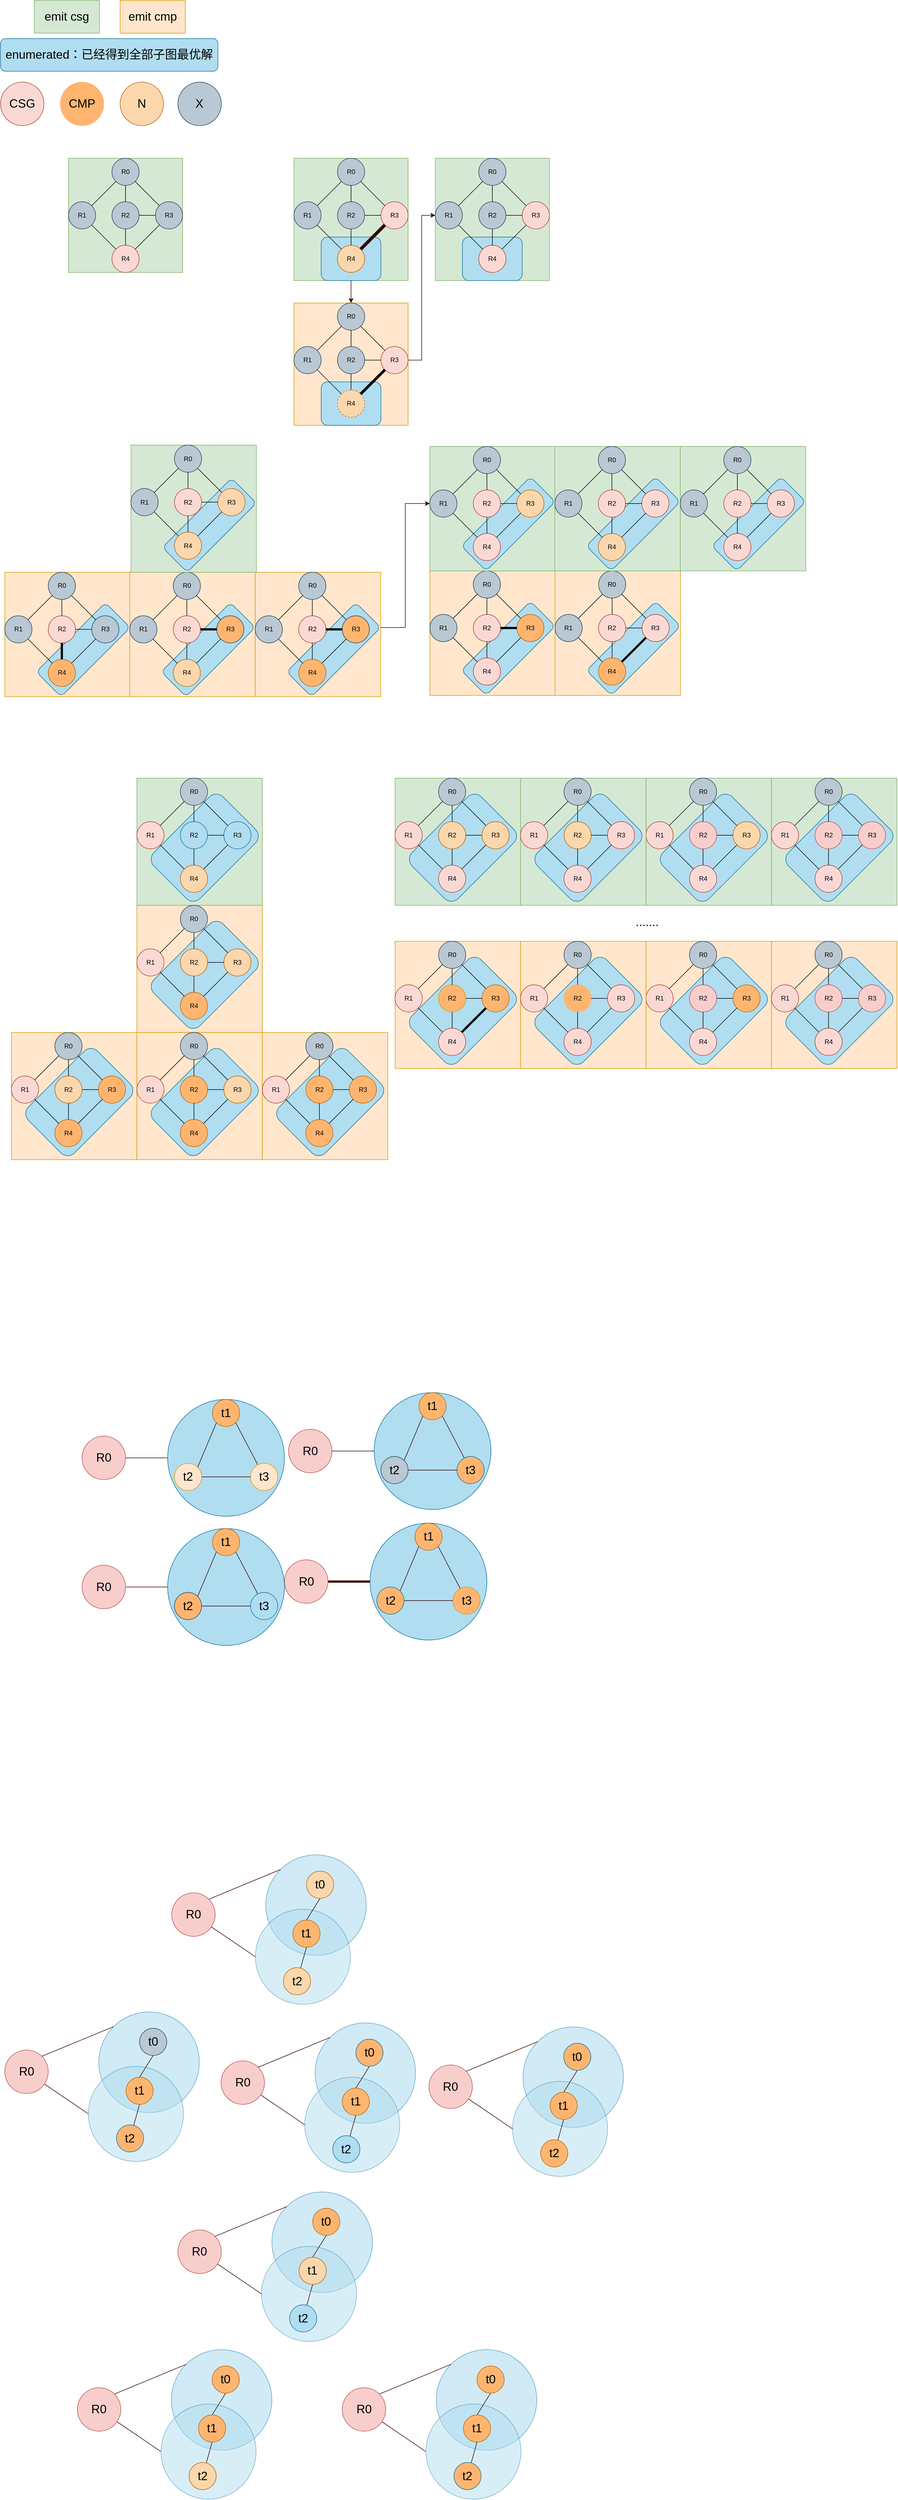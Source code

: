 <mxfile version="20.0.4" type="github">
  <diagram id="EODv_GWRiQXyj2ivLvyR" name="Page-1">
    <mxGraphModel dx="2062" dy="1137" grid="1" gridSize="10" guides="1" tooltips="1" connect="1" arrows="1" fold="1" page="1" pageScale="1" pageWidth="850" pageHeight="1100" math="0" shadow="0">
      <root>
        <mxCell id="0" />
        <mxCell id="1" parent="0" />
        <mxCell id="AnZsFcttlPKRZk0aTAW--628" value="" style="ellipse;whiteSpace=wrap;html=1;aspect=fixed;fontSize=22;strokeColor=#10739e;fillColor=#b1ddf0;opacity=60;" vertex="1" parent="1">
          <mxGeometry x="230.82" y="3699" width="185" height="185" as="geometry" />
        </mxCell>
        <mxCell id="AnZsFcttlPKRZk0aTAW--207" value="" style="group;fillColor=#ffe6cc;strokeColor=#d79b00;" vertex="1" connectable="0" parent="1">
          <mxGeometry x="57.82" y="1051.4" width="230.892" height="228.907" as="geometry" />
        </mxCell>
        <mxCell id="AnZsFcttlPKRZk0aTAW--79" value="" style="rounded=1;whiteSpace=wrap;html=1;fillColor=#b1ddf0;strokeColor=#10739e;rotation=-45;" vertex="1" parent="AnZsFcttlPKRZk0aTAW--207">
          <mxGeometry x="54.36" y="110" width="180" height="64.75" as="geometry" />
        </mxCell>
        <mxCell id="AnZsFcttlPKRZk0aTAW--83" value="R0" style="ellipse;whiteSpace=wrap;html=1;aspect=fixed;fillColor=#bac8d3;strokeColor=#23445d;" vertex="1" parent="AnZsFcttlPKRZk0aTAW--207">
          <mxGeometry x="80" width="50" height="50" as="geometry" />
        </mxCell>
        <mxCell id="AnZsFcttlPKRZk0aTAW--85" value="R1" style="ellipse;whiteSpace=wrap;html=1;aspect=fixed;fillColor=#bac8d3;strokeColor=#23445d;" vertex="1" parent="AnZsFcttlPKRZk0aTAW--207">
          <mxGeometry y="80" width="50" height="50" as="geometry" />
        </mxCell>
        <mxCell id="AnZsFcttlPKRZk0aTAW--80" style="rounded=0;orthogonalLoop=1;jettySize=auto;html=1;exitX=0;exitY=1;exitDx=0;exitDy=0;entryX=1;entryY=0;entryDx=0;entryDy=0;endArrow=none;endFill=0;" edge="1" parent="AnZsFcttlPKRZk0aTAW--207" source="AnZsFcttlPKRZk0aTAW--83" target="AnZsFcttlPKRZk0aTAW--85">
          <mxGeometry relative="1" as="geometry" />
        </mxCell>
        <mxCell id="AnZsFcttlPKRZk0aTAW--88" value="R3" style="ellipse;whiteSpace=wrap;html=1;aspect=fixed;fillColor=#bac8d3;strokeColor=#23445d;" vertex="1" parent="AnZsFcttlPKRZk0aTAW--207">
          <mxGeometry x="160" y="80" width="50" height="50" as="geometry" />
        </mxCell>
        <mxCell id="AnZsFcttlPKRZk0aTAW--81" style="edgeStyle=none;rounded=0;orthogonalLoop=1;jettySize=auto;html=1;exitX=1;exitY=1;exitDx=0;exitDy=0;entryX=0;entryY=0;entryDx=0;entryDy=0;endArrow=none;endFill=0;" edge="1" parent="AnZsFcttlPKRZk0aTAW--207" source="AnZsFcttlPKRZk0aTAW--83" target="AnZsFcttlPKRZk0aTAW--88">
          <mxGeometry relative="1" as="geometry" />
        </mxCell>
        <mxCell id="AnZsFcttlPKRZk0aTAW--90" value="R4" style="ellipse;whiteSpace=wrap;html=1;aspect=fixed;fillColor=#FFB570;strokeColor=#b46504;" vertex="1" parent="AnZsFcttlPKRZk0aTAW--207">
          <mxGeometry x="80" y="160" width="50" height="50" as="geometry" />
        </mxCell>
        <mxCell id="AnZsFcttlPKRZk0aTAW--84" style="edgeStyle=none;rounded=0;orthogonalLoop=1;jettySize=auto;html=1;exitX=1;exitY=1;exitDx=0;exitDy=0;endArrow=none;endFill=0;" edge="1" parent="AnZsFcttlPKRZk0aTAW--207" source="AnZsFcttlPKRZk0aTAW--85" target="AnZsFcttlPKRZk0aTAW--90">
          <mxGeometry relative="1" as="geometry" />
        </mxCell>
        <mxCell id="AnZsFcttlPKRZk0aTAW--86" style="edgeStyle=none;rounded=0;orthogonalLoop=1;jettySize=auto;html=1;exitX=0;exitY=1;exitDx=0;exitDy=0;entryX=1;entryY=0;entryDx=0;entryDy=0;endArrow=none;endFill=0;" edge="1" parent="AnZsFcttlPKRZk0aTAW--207" source="AnZsFcttlPKRZk0aTAW--88" target="AnZsFcttlPKRZk0aTAW--90">
          <mxGeometry relative="1" as="geometry" />
        </mxCell>
        <mxCell id="AnZsFcttlPKRZk0aTAW--91" value="R2" style="ellipse;whiteSpace=wrap;html=1;aspect=fixed;fillColor=#fad9d5;strokeColor=#ae4132;" vertex="1" parent="AnZsFcttlPKRZk0aTAW--207">
          <mxGeometry x="80" y="80" width="50" height="50" as="geometry" />
        </mxCell>
        <mxCell id="AnZsFcttlPKRZk0aTAW--82" style="edgeStyle=none;rounded=0;orthogonalLoop=1;jettySize=auto;html=1;exitX=0.5;exitY=1;exitDx=0;exitDy=0;entryX=0.5;entryY=0;entryDx=0;entryDy=0;endArrow=none;endFill=0;" edge="1" parent="AnZsFcttlPKRZk0aTAW--207" source="AnZsFcttlPKRZk0aTAW--83" target="AnZsFcttlPKRZk0aTAW--91">
          <mxGeometry relative="1" as="geometry" />
        </mxCell>
        <mxCell id="AnZsFcttlPKRZk0aTAW--87" style="edgeStyle=none;rounded=0;orthogonalLoop=1;jettySize=auto;html=1;exitX=0;exitY=0.5;exitDx=0;exitDy=0;entryX=1;entryY=0.5;entryDx=0;entryDy=0;endArrow=none;endFill=0;strokeWidth=1;" edge="1" parent="AnZsFcttlPKRZk0aTAW--207" source="AnZsFcttlPKRZk0aTAW--88" target="AnZsFcttlPKRZk0aTAW--91">
          <mxGeometry relative="1" as="geometry" />
        </mxCell>
        <mxCell id="AnZsFcttlPKRZk0aTAW--89" style="edgeStyle=none;rounded=0;orthogonalLoop=1;jettySize=auto;html=1;exitX=0.5;exitY=0;exitDx=0;exitDy=0;entryX=0.5;entryY=1;entryDx=0;entryDy=0;endArrow=none;endFill=0;strokeWidth=4;" edge="1" parent="AnZsFcttlPKRZk0aTAW--207" source="AnZsFcttlPKRZk0aTAW--90" target="AnZsFcttlPKRZk0aTAW--91">
          <mxGeometry relative="1" as="geometry" />
        </mxCell>
        <mxCell id="AnZsFcttlPKRZk0aTAW--220" value="" style="group;fillColor=#ffe6cc;strokeColor=#d79b00;" vertex="1" connectable="0" parent="1">
          <mxGeometry x="287.82" y="1051.4" width="230.892" height="228.907" as="geometry" />
        </mxCell>
        <mxCell id="AnZsFcttlPKRZk0aTAW--221" value="" style="rounded=1;whiteSpace=wrap;html=1;fillColor=#b1ddf0;strokeColor=#10739e;rotation=-45;" vertex="1" parent="AnZsFcttlPKRZk0aTAW--220">
          <mxGeometry x="54.36" y="110" width="180" height="64.75" as="geometry" />
        </mxCell>
        <mxCell id="AnZsFcttlPKRZk0aTAW--222" value="R0" style="ellipse;whiteSpace=wrap;html=1;aspect=fixed;fillColor=#bac8d3;strokeColor=#23445d;" vertex="1" parent="AnZsFcttlPKRZk0aTAW--220">
          <mxGeometry x="80" width="50" height="50" as="geometry" />
        </mxCell>
        <mxCell id="AnZsFcttlPKRZk0aTAW--223" value="R1" style="ellipse;whiteSpace=wrap;html=1;aspect=fixed;fillColor=#bac8d3;strokeColor=#23445d;" vertex="1" parent="AnZsFcttlPKRZk0aTAW--220">
          <mxGeometry y="80" width="50" height="50" as="geometry" />
        </mxCell>
        <mxCell id="AnZsFcttlPKRZk0aTAW--224" style="rounded=0;orthogonalLoop=1;jettySize=auto;html=1;exitX=0;exitY=1;exitDx=0;exitDy=0;entryX=1;entryY=0;entryDx=0;entryDy=0;endArrow=none;endFill=0;" edge="1" parent="AnZsFcttlPKRZk0aTAW--220" source="AnZsFcttlPKRZk0aTAW--222" target="AnZsFcttlPKRZk0aTAW--223">
          <mxGeometry relative="1" as="geometry" />
        </mxCell>
        <mxCell id="AnZsFcttlPKRZk0aTAW--225" value="R3" style="ellipse;whiteSpace=wrap;html=1;aspect=fixed;fillColor=#FFB570;strokeColor=#23445d;" vertex="1" parent="AnZsFcttlPKRZk0aTAW--220">
          <mxGeometry x="160" y="80" width="50" height="50" as="geometry" />
        </mxCell>
        <mxCell id="AnZsFcttlPKRZk0aTAW--226" style="edgeStyle=none;rounded=0;orthogonalLoop=1;jettySize=auto;html=1;exitX=1;exitY=1;exitDx=0;exitDy=0;entryX=0;entryY=0;entryDx=0;entryDy=0;endArrow=none;endFill=0;" edge="1" parent="AnZsFcttlPKRZk0aTAW--220" source="AnZsFcttlPKRZk0aTAW--222" target="AnZsFcttlPKRZk0aTAW--225">
          <mxGeometry relative="1" as="geometry" />
        </mxCell>
        <mxCell id="AnZsFcttlPKRZk0aTAW--227" value="R4" style="ellipse;whiteSpace=wrap;html=1;aspect=fixed;fillColor=#fad7ac;strokeColor=#b46504;" vertex="1" parent="AnZsFcttlPKRZk0aTAW--220">
          <mxGeometry x="80" y="160" width="50" height="50" as="geometry" />
        </mxCell>
        <mxCell id="AnZsFcttlPKRZk0aTAW--228" style="edgeStyle=none;rounded=0;orthogonalLoop=1;jettySize=auto;html=1;exitX=1;exitY=1;exitDx=0;exitDy=0;endArrow=none;endFill=0;" edge="1" parent="AnZsFcttlPKRZk0aTAW--220" source="AnZsFcttlPKRZk0aTAW--223" target="AnZsFcttlPKRZk0aTAW--227">
          <mxGeometry relative="1" as="geometry" />
        </mxCell>
        <mxCell id="AnZsFcttlPKRZk0aTAW--229" style="edgeStyle=none;rounded=0;orthogonalLoop=1;jettySize=auto;html=1;exitX=0;exitY=1;exitDx=0;exitDy=0;entryX=1;entryY=0;entryDx=0;entryDy=0;endArrow=none;endFill=0;" edge="1" parent="AnZsFcttlPKRZk0aTAW--220" source="AnZsFcttlPKRZk0aTAW--225" target="AnZsFcttlPKRZk0aTAW--227">
          <mxGeometry relative="1" as="geometry" />
        </mxCell>
        <mxCell id="AnZsFcttlPKRZk0aTAW--230" value="R2" style="ellipse;whiteSpace=wrap;html=1;aspect=fixed;fillColor=#fad9d5;strokeColor=#ae4132;" vertex="1" parent="AnZsFcttlPKRZk0aTAW--220">
          <mxGeometry x="80" y="80" width="50" height="50" as="geometry" />
        </mxCell>
        <mxCell id="AnZsFcttlPKRZk0aTAW--231" style="edgeStyle=none;rounded=0;orthogonalLoop=1;jettySize=auto;html=1;exitX=0.5;exitY=1;exitDx=0;exitDy=0;entryX=0.5;entryY=0;entryDx=0;entryDy=0;endArrow=none;endFill=0;" edge="1" parent="AnZsFcttlPKRZk0aTAW--220" source="AnZsFcttlPKRZk0aTAW--222" target="AnZsFcttlPKRZk0aTAW--230">
          <mxGeometry relative="1" as="geometry" />
        </mxCell>
        <mxCell id="AnZsFcttlPKRZk0aTAW--232" style="edgeStyle=none;rounded=0;orthogonalLoop=1;jettySize=auto;html=1;exitX=0;exitY=0.5;exitDx=0;exitDy=0;entryX=1;entryY=0.5;entryDx=0;entryDy=0;endArrow=none;endFill=0;strokeWidth=4;" edge="1" parent="AnZsFcttlPKRZk0aTAW--220" source="AnZsFcttlPKRZk0aTAW--225" target="AnZsFcttlPKRZk0aTAW--230">
          <mxGeometry relative="1" as="geometry" />
        </mxCell>
        <mxCell id="AnZsFcttlPKRZk0aTAW--233" style="edgeStyle=none;rounded=0;orthogonalLoop=1;jettySize=auto;html=1;exitX=0.5;exitY=0;exitDx=0;exitDy=0;entryX=0.5;entryY=1;entryDx=0;entryDy=0;endArrow=none;endFill=0;strokeWidth=1;" edge="1" parent="AnZsFcttlPKRZk0aTAW--220" source="AnZsFcttlPKRZk0aTAW--227" target="AnZsFcttlPKRZk0aTAW--230">
          <mxGeometry relative="1" as="geometry" />
        </mxCell>
        <mxCell id="AnZsFcttlPKRZk0aTAW--234" value="" style="group;fillColor=#ffe6cc;strokeColor=#d79b00;" vertex="1" connectable="0" parent="1">
          <mxGeometry x="518.71" y="1051.4" width="230.892" height="228.907" as="geometry" />
        </mxCell>
        <mxCell id="AnZsFcttlPKRZk0aTAW--235" value="" style="rounded=1;whiteSpace=wrap;html=1;fillColor=#b1ddf0;strokeColor=#10739e;rotation=-45;" vertex="1" parent="AnZsFcttlPKRZk0aTAW--234">
          <mxGeometry x="54.36" y="110" width="180" height="64.75" as="geometry" />
        </mxCell>
        <mxCell id="AnZsFcttlPKRZk0aTAW--236" value="R0" style="ellipse;whiteSpace=wrap;html=1;aspect=fixed;fillColor=#bac8d3;strokeColor=#23445d;" vertex="1" parent="AnZsFcttlPKRZk0aTAW--234">
          <mxGeometry x="80" width="50" height="50" as="geometry" />
        </mxCell>
        <mxCell id="AnZsFcttlPKRZk0aTAW--237" value="R1" style="ellipse;whiteSpace=wrap;html=1;aspect=fixed;fillColor=#bac8d3;strokeColor=#23445d;" vertex="1" parent="AnZsFcttlPKRZk0aTAW--234">
          <mxGeometry y="80" width="50" height="50" as="geometry" />
        </mxCell>
        <mxCell id="AnZsFcttlPKRZk0aTAW--238" style="rounded=0;orthogonalLoop=1;jettySize=auto;html=1;exitX=0;exitY=1;exitDx=0;exitDy=0;entryX=1;entryY=0;entryDx=0;entryDy=0;endArrow=none;endFill=0;" edge="1" parent="AnZsFcttlPKRZk0aTAW--234" source="AnZsFcttlPKRZk0aTAW--236" target="AnZsFcttlPKRZk0aTAW--237">
          <mxGeometry relative="1" as="geometry" />
        </mxCell>
        <mxCell id="AnZsFcttlPKRZk0aTAW--239" value="R3" style="ellipse;whiteSpace=wrap;html=1;aspect=fixed;fillColor=#FFB570;strokeColor=#23445d;" vertex="1" parent="AnZsFcttlPKRZk0aTAW--234">
          <mxGeometry x="160" y="80" width="50" height="50" as="geometry" />
        </mxCell>
        <mxCell id="AnZsFcttlPKRZk0aTAW--240" style="edgeStyle=none;rounded=0;orthogonalLoop=1;jettySize=auto;html=1;exitX=1;exitY=1;exitDx=0;exitDy=0;entryX=0;entryY=0;entryDx=0;entryDy=0;endArrow=none;endFill=0;" edge="1" parent="AnZsFcttlPKRZk0aTAW--234" source="AnZsFcttlPKRZk0aTAW--236" target="AnZsFcttlPKRZk0aTAW--239">
          <mxGeometry relative="1" as="geometry" />
        </mxCell>
        <mxCell id="AnZsFcttlPKRZk0aTAW--241" value="R4" style="ellipse;whiteSpace=wrap;html=1;aspect=fixed;fillColor=#FFB570;strokeColor=#b46504;" vertex="1" parent="AnZsFcttlPKRZk0aTAW--234">
          <mxGeometry x="80" y="160" width="50" height="50" as="geometry" />
        </mxCell>
        <mxCell id="AnZsFcttlPKRZk0aTAW--242" style="edgeStyle=none;rounded=0;orthogonalLoop=1;jettySize=auto;html=1;exitX=1;exitY=1;exitDx=0;exitDy=0;endArrow=none;endFill=0;" edge="1" parent="AnZsFcttlPKRZk0aTAW--234" source="AnZsFcttlPKRZk0aTAW--237" target="AnZsFcttlPKRZk0aTAW--241">
          <mxGeometry relative="1" as="geometry" />
        </mxCell>
        <mxCell id="AnZsFcttlPKRZk0aTAW--243" style="edgeStyle=none;rounded=0;orthogonalLoop=1;jettySize=auto;html=1;exitX=0;exitY=1;exitDx=0;exitDy=0;entryX=1;entryY=0;entryDx=0;entryDy=0;endArrow=none;endFill=0;" edge="1" parent="AnZsFcttlPKRZk0aTAW--234" source="AnZsFcttlPKRZk0aTAW--239" target="AnZsFcttlPKRZk0aTAW--241">
          <mxGeometry relative="1" as="geometry" />
        </mxCell>
        <mxCell id="AnZsFcttlPKRZk0aTAW--244" value="R2" style="ellipse;whiteSpace=wrap;html=1;aspect=fixed;fillColor=#fad9d5;strokeColor=#ae4132;" vertex="1" parent="AnZsFcttlPKRZk0aTAW--234">
          <mxGeometry x="80" y="80" width="50" height="50" as="geometry" />
        </mxCell>
        <mxCell id="AnZsFcttlPKRZk0aTAW--245" style="edgeStyle=none;rounded=0;orthogonalLoop=1;jettySize=auto;html=1;exitX=0.5;exitY=1;exitDx=0;exitDy=0;entryX=0.5;entryY=0;entryDx=0;entryDy=0;endArrow=none;endFill=0;" edge="1" parent="AnZsFcttlPKRZk0aTAW--234" source="AnZsFcttlPKRZk0aTAW--236" target="AnZsFcttlPKRZk0aTAW--244">
          <mxGeometry relative="1" as="geometry" />
        </mxCell>
        <mxCell id="AnZsFcttlPKRZk0aTAW--246" style="edgeStyle=none;rounded=0;orthogonalLoop=1;jettySize=auto;html=1;exitX=0;exitY=0.5;exitDx=0;exitDy=0;entryX=1;entryY=0.5;entryDx=0;entryDy=0;endArrow=none;endFill=0;strokeWidth=4;" edge="1" parent="AnZsFcttlPKRZk0aTAW--234" source="AnZsFcttlPKRZk0aTAW--239" target="AnZsFcttlPKRZk0aTAW--244">
          <mxGeometry relative="1" as="geometry" />
        </mxCell>
        <mxCell id="AnZsFcttlPKRZk0aTAW--247" style="edgeStyle=none;rounded=0;orthogonalLoop=1;jettySize=auto;html=1;exitX=0.5;exitY=0;exitDx=0;exitDy=0;entryX=0.5;entryY=1;entryDx=0;entryDy=0;endArrow=none;endFill=0;strokeWidth=1;" edge="1" parent="AnZsFcttlPKRZk0aTAW--234" source="AnZsFcttlPKRZk0aTAW--241" target="AnZsFcttlPKRZk0aTAW--244">
          <mxGeometry relative="1" as="geometry" />
        </mxCell>
        <mxCell id="AnZsFcttlPKRZk0aTAW--290" value="" style="group;fillColor=#ffe6cc;strokeColor=#d79b00;" vertex="1" connectable="0" parent="1">
          <mxGeometry x="840" y="1048.91" width="230.892" height="228.907" as="geometry" />
        </mxCell>
        <mxCell id="AnZsFcttlPKRZk0aTAW--291" value="" style="rounded=1;whiteSpace=wrap;html=1;fillColor=#b1ddf0;strokeColor=#10739e;rotation=-45;" vertex="1" parent="AnZsFcttlPKRZk0aTAW--290">
          <mxGeometry x="54.36" y="110" width="180" height="64.75" as="geometry" />
        </mxCell>
        <mxCell id="AnZsFcttlPKRZk0aTAW--292" value="R0" style="ellipse;whiteSpace=wrap;html=1;aspect=fixed;fillColor=#bac8d3;strokeColor=#23445d;" vertex="1" parent="AnZsFcttlPKRZk0aTAW--290">
          <mxGeometry x="80" width="50" height="50" as="geometry" />
        </mxCell>
        <mxCell id="AnZsFcttlPKRZk0aTAW--293" value="R1" style="ellipse;whiteSpace=wrap;html=1;aspect=fixed;fillColor=#bac8d3;strokeColor=#23445d;" vertex="1" parent="AnZsFcttlPKRZk0aTAW--290">
          <mxGeometry y="80" width="50" height="50" as="geometry" />
        </mxCell>
        <mxCell id="AnZsFcttlPKRZk0aTAW--294" style="rounded=0;orthogonalLoop=1;jettySize=auto;html=1;exitX=0;exitY=1;exitDx=0;exitDy=0;entryX=1;entryY=0;entryDx=0;entryDy=0;endArrow=none;endFill=0;" edge="1" parent="AnZsFcttlPKRZk0aTAW--290" source="AnZsFcttlPKRZk0aTAW--292" target="AnZsFcttlPKRZk0aTAW--293">
          <mxGeometry relative="1" as="geometry" />
        </mxCell>
        <mxCell id="AnZsFcttlPKRZk0aTAW--295" value="R3" style="ellipse;whiteSpace=wrap;html=1;aspect=fixed;fillColor=#FFB570;strokeColor=#b46504;" vertex="1" parent="AnZsFcttlPKRZk0aTAW--290">
          <mxGeometry x="160" y="80" width="50" height="50" as="geometry" />
        </mxCell>
        <mxCell id="AnZsFcttlPKRZk0aTAW--296" style="edgeStyle=none;rounded=0;orthogonalLoop=1;jettySize=auto;html=1;exitX=1;exitY=1;exitDx=0;exitDy=0;entryX=0;entryY=0;entryDx=0;entryDy=0;endArrow=none;endFill=0;" edge="1" parent="AnZsFcttlPKRZk0aTAW--290" source="AnZsFcttlPKRZk0aTAW--292" target="AnZsFcttlPKRZk0aTAW--295">
          <mxGeometry relative="1" as="geometry" />
        </mxCell>
        <mxCell id="AnZsFcttlPKRZk0aTAW--297" value="R4" style="ellipse;whiteSpace=wrap;html=1;aspect=fixed;fillColor=#fad9d5;strokeColor=#ae4132;" vertex="1" parent="AnZsFcttlPKRZk0aTAW--290">
          <mxGeometry x="80" y="160" width="50" height="50" as="geometry" />
        </mxCell>
        <mxCell id="AnZsFcttlPKRZk0aTAW--298" style="edgeStyle=none;rounded=0;orthogonalLoop=1;jettySize=auto;html=1;exitX=1;exitY=1;exitDx=0;exitDy=0;endArrow=none;endFill=0;" edge="1" parent="AnZsFcttlPKRZk0aTAW--290" source="AnZsFcttlPKRZk0aTAW--293" target="AnZsFcttlPKRZk0aTAW--297">
          <mxGeometry relative="1" as="geometry" />
        </mxCell>
        <mxCell id="AnZsFcttlPKRZk0aTAW--299" style="edgeStyle=none;rounded=0;orthogonalLoop=1;jettySize=auto;html=1;exitX=0;exitY=1;exitDx=0;exitDy=0;entryX=1;entryY=0;entryDx=0;entryDy=0;endArrow=none;endFill=0;" edge="1" parent="AnZsFcttlPKRZk0aTAW--290" source="AnZsFcttlPKRZk0aTAW--295" target="AnZsFcttlPKRZk0aTAW--297">
          <mxGeometry relative="1" as="geometry" />
        </mxCell>
        <mxCell id="AnZsFcttlPKRZk0aTAW--300" value="R2" style="ellipse;whiteSpace=wrap;html=1;aspect=fixed;fillColor=#fad9d5;strokeColor=#ae4132;" vertex="1" parent="AnZsFcttlPKRZk0aTAW--290">
          <mxGeometry x="80" y="80" width="50" height="50" as="geometry" />
        </mxCell>
        <mxCell id="AnZsFcttlPKRZk0aTAW--301" style="edgeStyle=none;rounded=0;orthogonalLoop=1;jettySize=auto;html=1;exitX=0.5;exitY=1;exitDx=0;exitDy=0;entryX=0.5;entryY=0;entryDx=0;entryDy=0;endArrow=none;endFill=0;" edge="1" parent="AnZsFcttlPKRZk0aTAW--290" source="AnZsFcttlPKRZk0aTAW--292" target="AnZsFcttlPKRZk0aTAW--300">
          <mxGeometry relative="1" as="geometry" />
        </mxCell>
        <mxCell id="AnZsFcttlPKRZk0aTAW--302" style="edgeStyle=none;rounded=0;orthogonalLoop=1;jettySize=auto;html=1;exitX=0;exitY=0.5;exitDx=0;exitDy=0;entryX=1;entryY=0.5;entryDx=0;entryDy=0;endArrow=none;endFill=0;strokeWidth=4;" edge="1" parent="AnZsFcttlPKRZk0aTAW--290" source="AnZsFcttlPKRZk0aTAW--295" target="AnZsFcttlPKRZk0aTAW--300">
          <mxGeometry relative="1" as="geometry" />
        </mxCell>
        <mxCell id="AnZsFcttlPKRZk0aTAW--303" style="edgeStyle=none;rounded=0;orthogonalLoop=1;jettySize=auto;html=1;exitX=0.5;exitY=0;exitDx=0;exitDy=0;entryX=0.5;entryY=1;entryDx=0;entryDy=0;endArrow=none;endFill=0;strokeWidth=1;" edge="1" parent="AnZsFcttlPKRZk0aTAW--290" source="AnZsFcttlPKRZk0aTAW--297" target="AnZsFcttlPKRZk0aTAW--300">
          <mxGeometry relative="1" as="geometry" />
        </mxCell>
        <mxCell id="AnZsFcttlPKRZk0aTAW--304" value="" style="group;fillColor=#ffe6cc;strokeColor=#d79b00;" vertex="1" connectable="0" parent="1">
          <mxGeometry x="1070.45" y="1048.91" width="230.892" height="228.907" as="geometry" />
        </mxCell>
        <mxCell id="AnZsFcttlPKRZk0aTAW--305" value="" style="rounded=1;whiteSpace=wrap;html=1;fillColor=#b1ddf0;strokeColor=#10739e;rotation=-45;" vertex="1" parent="AnZsFcttlPKRZk0aTAW--304">
          <mxGeometry x="54.36" y="110" width="180" height="64.75" as="geometry" />
        </mxCell>
        <mxCell id="AnZsFcttlPKRZk0aTAW--306" value="R0" style="ellipse;whiteSpace=wrap;html=1;aspect=fixed;fillColor=#bac8d3;strokeColor=#23445d;" vertex="1" parent="AnZsFcttlPKRZk0aTAW--304">
          <mxGeometry x="80" width="50" height="50" as="geometry" />
        </mxCell>
        <mxCell id="AnZsFcttlPKRZk0aTAW--307" value="R1" style="ellipse;whiteSpace=wrap;html=1;aspect=fixed;fillColor=#bac8d3;strokeColor=#23445d;" vertex="1" parent="AnZsFcttlPKRZk0aTAW--304">
          <mxGeometry y="80" width="50" height="50" as="geometry" />
        </mxCell>
        <mxCell id="AnZsFcttlPKRZk0aTAW--308" style="rounded=0;orthogonalLoop=1;jettySize=auto;html=1;exitX=0;exitY=1;exitDx=0;exitDy=0;entryX=1;entryY=0;entryDx=0;entryDy=0;endArrow=none;endFill=0;" edge="1" parent="AnZsFcttlPKRZk0aTAW--304" source="AnZsFcttlPKRZk0aTAW--306" target="AnZsFcttlPKRZk0aTAW--307">
          <mxGeometry relative="1" as="geometry" />
        </mxCell>
        <mxCell id="AnZsFcttlPKRZk0aTAW--309" value="R3" style="ellipse;whiteSpace=wrap;html=1;aspect=fixed;fillColor=#fad9d5;strokeColor=#ae4132;" vertex="1" parent="AnZsFcttlPKRZk0aTAW--304">
          <mxGeometry x="160" y="80" width="50" height="50" as="geometry" />
        </mxCell>
        <mxCell id="AnZsFcttlPKRZk0aTAW--310" style="edgeStyle=none;rounded=0;orthogonalLoop=1;jettySize=auto;html=1;exitX=1;exitY=1;exitDx=0;exitDy=0;entryX=0;entryY=0;entryDx=0;entryDy=0;endArrow=none;endFill=0;" edge="1" parent="AnZsFcttlPKRZk0aTAW--304" source="AnZsFcttlPKRZk0aTAW--306" target="AnZsFcttlPKRZk0aTAW--309">
          <mxGeometry relative="1" as="geometry" />
        </mxCell>
        <mxCell id="AnZsFcttlPKRZk0aTAW--311" value="R4" style="ellipse;whiteSpace=wrap;html=1;aspect=fixed;fillColor=#FFB570;strokeColor=#b46504;" vertex="1" parent="AnZsFcttlPKRZk0aTAW--304">
          <mxGeometry x="80" y="160" width="50" height="50" as="geometry" />
        </mxCell>
        <mxCell id="AnZsFcttlPKRZk0aTAW--312" style="edgeStyle=none;rounded=0;orthogonalLoop=1;jettySize=auto;html=1;exitX=1;exitY=1;exitDx=0;exitDy=0;endArrow=none;endFill=0;" edge="1" parent="AnZsFcttlPKRZk0aTAW--304" source="AnZsFcttlPKRZk0aTAW--307" target="AnZsFcttlPKRZk0aTAW--311">
          <mxGeometry relative="1" as="geometry" />
        </mxCell>
        <mxCell id="AnZsFcttlPKRZk0aTAW--313" style="edgeStyle=none;rounded=0;orthogonalLoop=1;jettySize=auto;html=1;exitX=0;exitY=1;exitDx=0;exitDy=0;entryX=1;entryY=0;entryDx=0;entryDy=0;endArrow=none;endFill=0;strokeWidth=4;" edge="1" parent="AnZsFcttlPKRZk0aTAW--304" source="AnZsFcttlPKRZk0aTAW--309" target="AnZsFcttlPKRZk0aTAW--311">
          <mxGeometry relative="1" as="geometry" />
        </mxCell>
        <mxCell id="AnZsFcttlPKRZk0aTAW--314" value="R2" style="ellipse;whiteSpace=wrap;html=1;aspect=fixed;fillColor=#fad9d5;strokeColor=#ae4132;" vertex="1" parent="AnZsFcttlPKRZk0aTAW--304">
          <mxGeometry x="80" y="80" width="50" height="50" as="geometry" />
        </mxCell>
        <mxCell id="AnZsFcttlPKRZk0aTAW--315" style="edgeStyle=none;rounded=0;orthogonalLoop=1;jettySize=auto;html=1;exitX=0.5;exitY=1;exitDx=0;exitDy=0;entryX=0.5;entryY=0;entryDx=0;entryDy=0;endArrow=none;endFill=0;" edge="1" parent="AnZsFcttlPKRZk0aTAW--304" source="AnZsFcttlPKRZk0aTAW--306" target="AnZsFcttlPKRZk0aTAW--314">
          <mxGeometry relative="1" as="geometry" />
        </mxCell>
        <mxCell id="AnZsFcttlPKRZk0aTAW--316" style="edgeStyle=none;rounded=0;orthogonalLoop=1;jettySize=auto;html=1;exitX=0;exitY=0.5;exitDx=0;exitDy=0;entryX=1;entryY=0.5;entryDx=0;entryDy=0;endArrow=none;endFill=0;strokeWidth=1;" edge="1" parent="AnZsFcttlPKRZk0aTAW--304" source="AnZsFcttlPKRZk0aTAW--309" target="AnZsFcttlPKRZk0aTAW--314">
          <mxGeometry relative="1" as="geometry" />
        </mxCell>
        <mxCell id="AnZsFcttlPKRZk0aTAW--317" style="edgeStyle=none;rounded=0;orthogonalLoop=1;jettySize=auto;html=1;exitX=0.5;exitY=0;exitDx=0;exitDy=0;entryX=0.5;entryY=1;entryDx=0;entryDy=0;endArrow=none;endFill=0;strokeWidth=1;" edge="1" parent="AnZsFcttlPKRZk0aTAW--304" source="AnZsFcttlPKRZk0aTAW--311" target="AnZsFcttlPKRZk0aTAW--314">
          <mxGeometry relative="1" as="geometry" />
        </mxCell>
        <mxCell id="AnZsFcttlPKRZk0aTAW--318" value="" style="group;fillColor=#d5e8d4;strokeColor=#82b366;" vertex="1" connectable="0" parent="1">
          <mxGeometry x="290" y="817.51" width="230.892" height="233.887" as="geometry" />
        </mxCell>
        <mxCell id="AnZsFcttlPKRZk0aTAW--27" value="" style="rounded=1;whiteSpace=wrap;html=1;fillColor=#b1ddf0;strokeColor=#10739e;rotation=-45;" vertex="1" parent="AnZsFcttlPKRZk0aTAW--318">
          <mxGeometry x="54.36" y="114.98" width="180" height="64.75" as="geometry" />
        </mxCell>
        <mxCell id="AnZsFcttlPKRZk0aTAW--31" value="R0" style="ellipse;whiteSpace=wrap;html=1;aspect=fixed;fillColor=#bac8d3;strokeColor=#23445d;" vertex="1" parent="AnZsFcttlPKRZk0aTAW--318">
          <mxGeometry x="80" width="50" height="50" as="geometry" />
        </mxCell>
        <mxCell id="AnZsFcttlPKRZk0aTAW--33" value="R1" style="ellipse;whiteSpace=wrap;html=1;aspect=fixed;fillColor=#bac8d3;strokeColor=#23445d;" vertex="1" parent="AnZsFcttlPKRZk0aTAW--318">
          <mxGeometry y="80" width="50" height="50" as="geometry" />
        </mxCell>
        <mxCell id="AnZsFcttlPKRZk0aTAW--28" style="rounded=0;orthogonalLoop=1;jettySize=auto;html=1;exitX=0;exitY=1;exitDx=0;exitDy=0;entryX=1;entryY=0;entryDx=0;entryDy=0;endArrow=none;endFill=0;" edge="1" parent="AnZsFcttlPKRZk0aTAW--318" source="AnZsFcttlPKRZk0aTAW--31" target="AnZsFcttlPKRZk0aTAW--33">
          <mxGeometry relative="1" as="geometry" />
        </mxCell>
        <mxCell id="AnZsFcttlPKRZk0aTAW--36" value="R3" style="ellipse;whiteSpace=wrap;html=1;aspect=fixed;fillColor=#fad7ac;strokeColor=#b46504;" vertex="1" parent="AnZsFcttlPKRZk0aTAW--318">
          <mxGeometry x="160" y="80" width="50" height="50" as="geometry" />
        </mxCell>
        <mxCell id="AnZsFcttlPKRZk0aTAW--29" style="edgeStyle=none;rounded=0;orthogonalLoop=1;jettySize=auto;html=1;exitX=1;exitY=1;exitDx=0;exitDy=0;entryX=0;entryY=0;entryDx=0;entryDy=0;endArrow=none;endFill=0;" edge="1" parent="AnZsFcttlPKRZk0aTAW--318" source="AnZsFcttlPKRZk0aTAW--31" target="AnZsFcttlPKRZk0aTAW--36">
          <mxGeometry relative="1" as="geometry" />
        </mxCell>
        <mxCell id="AnZsFcttlPKRZk0aTAW--38" value="R4" style="ellipse;whiteSpace=wrap;html=1;aspect=fixed;fillColor=#fad7ac;strokeColor=#b46504;" vertex="1" parent="AnZsFcttlPKRZk0aTAW--318">
          <mxGeometry x="80" y="160" width="50" height="50" as="geometry" />
        </mxCell>
        <mxCell id="AnZsFcttlPKRZk0aTAW--32" style="edgeStyle=none;rounded=0;orthogonalLoop=1;jettySize=auto;html=1;exitX=1;exitY=1;exitDx=0;exitDy=0;endArrow=none;endFill=0;" edge="1" parent="AnZsFcttlPKRZk0aTAW--318" source="AnZsFcttlPKRZk0aTAW--33" target="AnZsFcttlPKRZk0aTAW--38">
          <mxGeometry relative="1" as="geometry" />
        </mxCell>
        <mxCell id="AnZsFcttlPKRZk0aTAW--34" style="edgeStyle=none;rounded=0;orthogonalLoop=1;jettySize=auto;html=1;exitX=0;exitY=1;exitDx=0;exitDy=0;entryX=1;entryY=0;entryDx=0;entryDy=0;endArrow=none;endFill=0;" edge="1" parent="AnZsFcttlPKRZk0aTAW--318" source="AnZsFcttlPKRZk0aTAW--36" target="AnZsFcttlPKRZk0aTAW--38">
          <mxGeometry relative="1" as="geometry" />
        </mxCell>
        <mxCell id="AnZsFcttlPKRZk0aTAW--39" value="R2" style="ellipse;whiteSpace=wrap;html=1;aspect=fixed;fillColor=#fad9d5;strokeColor=#ae4132;" vertex="1" parent="AnZsFcttlPKRZk0aTAW--318">
          <mxGeometry x="80" y="80" width="50" height="50" as="geometry" />
        </mxCell>
        <mxCell id="AnZsFcttlPKRZk0aTAW--30" style="edgeStyle=none;rounded=0;orthogonalLoop=1;jettySize=auto;html=1;exitX=0.5;exitY=1;exitDx=0;exitDy=0;entryX=0.5;entryY=0;entryDx=0;entryDy=0;endArrow=none;endFill=0;" edge="1" parent="AnZsFcttlPKRZk0aTAW--318" source="AnZsFcttlPKRZk0aTAW--31" target="AnZsFcttlPKRZk0aTAW--39">
          <mxGeometry relative="1" as="geometry" />
        </mxCell>
        <mxCell id="AnZsFcttlPKRZk0aTAW--35" style="edgeStyle=none;rounded=0;orthogonalLoop=1;jettySize=auto;html=1;exitX=0;exitY=0.5;exitDx=0;exitDy=0;entryX=1;entryY=0.5;entryDx=0;entryDy=0;endArrow=none;endFill=0;" edge="1" parent="AnZsFcttlPKRZk0aTAW--318" source="AnZsFcttlPKRZk0aTAW--36" target="AnZsFcttlPKRZk0aTAW--39">
          <mxGeometry relative="1" as="geometry" />
        </mxCell>
        <mxCell id="AnZsFcttlPKRZk0aTAW--37" style="edgeStyle=none;rounded=0;orthogonalLoop=1;jettySize=auto;html=1;exitX=0.5;exitY=0;exitDx=0;exitDy=0;entryX=0.5;entryY=1;entryDx=0;entryDy=0;endArrow=none;endFill=0;" edge="1" parent="AnZsFcttlPKRZk0aTAW--318" source="AnZsFcttlPKRZk0aTAW--38" target="AnZsFcttlPKRZk0aTAW--39">
          <mxGeometry relative="1" as="geometry" />
        </mxCell>
        <mxCell id="AnZsFcttlPKRZk0aTAW--324" value="" style="group" vertex="1" connectable="0" parent="1">
          <mxGeometry x="840" y="820" width="691.782" height="228.907" as="geometry" />
        </mxCell>
        <mxCell id="AnZsFcttlPKRZk0aTAW--248" value="" style="group;fillColor=#d5e8d4;strokeColor=#82b366;" vertex="1" connectable="0" parent="AnZsFcttlPKRZk0aTAW--324">
          <mxGeometry width="230.892" height="228.907" as="geometry" />
        </mxCell>
        <mxCell id="AnZsFcttlPKRZk0aTAW--249" value="" style="rounded=1;whiteSpace=wrap;html=1;fillColor=#b1ddf0;strokeColor=#10739e;rotation=-45;" vertex="1" parent="AnZsFcttlPKRZk0aTAW--248">
          <mxGeometry x="54.36" y="110" width="180" height="64.75" as="geometry" />
        </mxCell>
        <mxCell id="AnZsFcttlPKRZk0aTAW--250" value="R0" style="ellipse;whiteSpace=wrap;html=1;aspect=fixed;fillColor=#bac8d3;strokeColor=#23445d;" vertex="1" parent="AnZsFcttlPKRZk0aTAW--248">
          <mxGeometry x="80" width="50" height="50" as="geometry" />
        </mxCell>
        <mxCell id="AnZsFcttlPKRZk0aTAW--251" value="R1" style="ellipse;whiteSpace=wrap;html=1;aspect=fixed;fillColor=#bac8d3;strokeColor=#23445d;" vertex="1" parent="AnZsFcttlPKRZk0aTAW--248">
          <mxGeometry y="80" width="50" height="50" as="geometry" />
        </mxCell>
        <mxCell id="AnZsFcttlPKRZk0aTAW--252" style="rounded=0;orthogonalLoop=1;jettySize=auto;html=1;exitX=0;exitY=1;exitDx=0;exitDy=0;entryX=1;entryY=0;entryDx=0;entryDy=0;endArrow=none;endFill=0;" edge="1" parent="AnZsFcttlPKRZk0aTAW--248" source="AnZsFcttlPKRZk0aTAW--250" target="AnZsFcttlPKRZk0aTAW--251">
          <mxGeometry relative="1" as="geometry" />
        </mxCell>
        <mxCell id="AnZsFcttlPKRZk0aTAW--253" value="R3" style="ellipse;whiteSpace=wrap;html=1;aspect=fixed;fillColor=#fad7ac;strokeColor=#b46504;" vertex="1" parent="AnZsFcttlPKRZk0aTAW--248">
          <mxGeometry x="160" y="80" width="50" height="50" as="geometry" />
        </mxCell>
        <mxCell id="AnZsFcttlPKRZk0aTAW--254" style="edgeStyle=none;rounded=0;orthogonalLoop=1;jettySize=auto;html=1;exitX=1;exitY=1;exitDx=0;exitDy=0;entryX=0;entryY=0;entryDx=0;entryDy=0;endArrow=none;endFill=0;" edge="1" parent="AnZsFcttlPKRZk0aTAW--248" source="AnZsFcttlPKRZk0aTAW--250" target="AnZsFcttlPKRZk0aTAW--253">
          <mxGeometry relative="1" as="geometry" />
        </mxCell>
        <mxCell id="AnZsFcttlPKRZk0aTAW--255" value="R4" style="ellipse;whiteSpace=wrap;html=1;aspect=fixed;fillColor=#fad9d5;strokeColor=#ae4132;" vertex="1" parent="AnZsFcttlPKRZk0aTAW--248">
          <mxGeometry x="80" y="160" width="50" height="50" as="geometry" />
        </mxCell>
        <mxCell id="AnZsFcttlPKRZk0aTAW--256" style="edgeStyle=none;rounded=0;orthogonalLoop=1;jettySize=auto;html=1;exitX=1;exitY=1;exitDx=0;exitDy=0;endArrow=none;endFill=0;" edge="1" parent="AnZsFcttlPKRZk0aTAW--248" source="AnZsFcttlPKRZk0aTAW--251" target="AnZsFcttlPKRZk0aTAW--255">
          <mxGeometry relative="1" as="geometry" />
        </mxCell>
        <mxCell id="AnZsFcttlPKRZk0aTAW--257" style="edgeStyle=none;rounded=0;orthogonalLoop=1;jettySize=auto;html=1;exitX=0;exitY=1;exitDx=0;exitDy=0;entryX=1;entryY=0;entryDx=0;entryDy=0;endArrow=none;endFill=0;" edge="1" parent="AnZsFcttlPKRZk0aTAW--248" source="AnZsFcttlPKRZk0aTAW--253" target="AnZsFcttlPKRZk0aTAW--255">
          <mxGeometry relative="1" as="geometry" />
        </mxCell>
        <mxCell id="AnZsFcttlPKRZk0aTAW--258" value="R2" style="ellipse;whiteSpace=wrap;html=1;aspect=fixed;fillColor=#fad9d5;strokeColor=#ae4132;" vertex="1" parent="AnZsFcttlPKRZk0aTAW--248">
          <mxGeometry x="80" y="80" width="50" height="50" as="geometry" />
        </mxCell>
        <mxCell id="AnZsFcttlPKRZk0aTAW--259" style="edgeStyle=none;rounded=0;orthogonalLoop=1;jettySize=auto;html=1;exitX=0.5;exitY=1;exitDx=0;exitDy=0;entryX=0.5;entryY=0;entryDx=0;entryDy=0;endArrow=none;endFill=0;" edge="1" parent="AnZsFcttlPKRZk0aTAW--248" source="AnZsFcttlPKRZk0aTAW--250" target="AnZsFcttlPKRZk0aTAW--258">
          <mxGeometry relative="1" as="geometry" />
        </mxCell>
        <mxCell id="AnZsFcttlPKRZk0aTAW--260" style="edgeStyle=none;rounded=0;orthogonalLoop=1;jettySize=auto;html=1;exitX=0;exitY=0.5;exitDx=0;exitDy=0;entryX=1;entryY=0.5;entryDx=0;entryDy=0;endArrow=none;endFill=0;strokeWidth=1;" edge="1" parent="AnZsFcttlPKRZk0aTAW--248" source="AnZsFcttlPKRZk0aTAW--253" target="AnZsFcttlPKRZk0aTAW--258">
          <mxGeometry relative="1" as="geometry" />
        </mxCell>
        <mxCell id="AnZsFcttlPKRZk0aTAW--261" style="edgeStyle=none;rounded=0;orthogonalLoop=1;jettySize=auto;html=1;exitX=0.5;exitY=0;exitDx=0;exitDy=0;entryX=0.5;entryY=1;entryDx=0;entryDy=0;endArrow=none;endFill=0;strokeWidth=1;" edge="1" parent="AnZsFcttlPKRZk0aTAW--248" source="AnZsFcttlPKRZk0aTAW--255" target="AnZsFcttlPKRZk0aTAW--258">
          <mxGeometry relative="1" as="geometry" />
        </mxCell>
        <mxCell id="AnZsFcttlPKRZk0aTAW--262" value="" style="group;fillColor=#d5e8d4;strokeColor=#82b366;" vertex="1" connectable="0" parent="AnZsFcttlPKRZk0aTAW--324">
          <mxGeometry x="230" width="230.892" height="228.907" as="geometry" />
        </mxCell>
        <mxCell id="AnZsFcttlPKRZk0aTAW--263" value="" style="rounded=1;whiteSpace=wrap;html=1;fillColor=#b1ddf0;strokeColor=#10739e;rotation=-45;" vertex="1" parent="AnZsFcttlPKRZk0aTAW--262">
          <mxGeometry x="54.36" y="110" width="180" height="64.75" as="geometry" />
        </mxCell>
        <mxCell id="AnZsFcttlPKRZk0aTAW--264" value="R0" style="ellipse;whiteSpace=wrap;html=1;aspect=fixed;fillColor=#bac8d3;strokeColor=#23445d;" vertex="1" parent="AnZsFcttlPKRZk0aTAW--262">
          <mxGeometry x="80" width="50" height="50" as="geometry" />
        </mxCell>
        <mxCell id="AnZsFcttlPKRZk0aTAW--265" value="R1" style="ellipse;whiteSpace=wrap;html=1;aspect=fixed;fillColor=#bac8d3;strokeColor=#23445d;" vertex="1" parent="AnZsFcttlPKRZk0aTAW--262">
          <mxGeometry y="80" width="50" height="50" as="geometry" />
        </mxCell>
        <mxCell id="AnZsFcttlPKRZk0aTAW--266" style="rounded=0;orthogonalLoop=1;jettySize=auto;html=1;exitX=0;exitY=1;exitDx=0;exitDy=0;entryX=1;entryY=0;entryDx=0;entryDy=0;endArrow=none;endFill=0;" edge="1" parent="AnZsFcttlPKRZk0aTAW--262" source="AnZsFcttlPKRZk0aTAW--264" target="AnZsFcttlPKRZk0aTAW--265">
          <mxGeometry relative="1" as="geometry" />
        </mxCell>
        <mxCell id="AnZsFcttlPKRZk0aTAW--267" value="R3" style="ellipse;whiteSpace=wrap;html=1;aspect=fixed;fillColor=#fad9d5;strokeColor=#ae4132;" vertex="1" parent="AnZsFcttlPKRZk0aTAW--262">
          <mxGeometry x="160" y="80" width="50" height="50" as="geometry" />
        </mxCell>
        <mxCell id="AnZsFcttlPKRZk0aTAW--268" style="edgeStyle=none;rounded=0;orthogonalLoop=1;jettySize=auto;html=1;exitX=1;exitY=1;exitDx=0;exitDy=0;entryX=0;entryY=0;entryDx=0;entryDy=0;endArrow=none;endFill=0;" edge="1" parent="AnZsFcttlPKRZk0aTAW--262" source="AnZsFcttlPKRZk0aTAW--264" target="AnZsFcttlPKRZk0aTAW--267">
          <mxGeometry relative="1" as="geometry" />
        </mxCell>
        <mxCell id="AnZsFcttlPKRZk0aTAW--269" value="R4" style="ellipse;whiteSpace=wrap;html=1;aspect=fixed;fillColor=#fad7ac;strokeColor=#b46504;" vertex="1" parent="AnZsFcttlPKRZk0aTAW--262">
          <mxGeometry x="80" y="160" width="50" height="50" as="geometry" />
        </mxCell>
        <mxCell id="AnZsFcttlPKRZk0aTAW--270" style="edgeStyle=none;rounded=0;orthogonalLoop=1;jettySize=auto;html=1;exitX=1;exitY=1;exitDx=0;exitDy=0;endArrow=none;endFill=0;" edge="1" parent="AnZsFcttlPKRZk0aTAW--262" source="AnZsFcttlPKRZk0aTAW--265" target="AnZsFcttlPKRZk0aTAW--269">
          <mxGeometry relative="1" as="geometry" />
        </mxCell>
        <mxCell id="AnZsFcttlPKRZk0aTAW--271" style="edgeStyle=none;rounded=0;orthogonalLoop=1;jettySize=auto;html=1;exitX=0;exitY=1;exitDx=0;exitDy=0;entryX=1;entryY=0;entryDx=0;entryDy=0;endArrow=none;endFill=0;" edge="1" parent="AnZsFcttlPKRZk0aTAW--262" source="AnZsFcttlPKRZk0aTAW--267" target="AnZsFcttlPKRZk0aTAW--269">
          <mxGeometry relative="1" as="geometry" />
        </mxCell>
        <mxCell id="AnZsFcttlPKRZk0aTAW--272" value="R2" style="ellipse;whiteSpace=wrap;html=1;aspect=fixed;fillColor=#fad9d5;strokeColor=#ae4132;" vertex="1" parent="AnZsFcttlPKRZk0aTAW--262">
          <mxGeometry x="80" y="80" width="50" height="50" as="geometry" />
        </mxCell>
        <mxCell id="AnZsFcttlPKRZk0aTAW--273" style="edgeStyle=none;rounded=0;orthogonalLoop=1;jettySize=auto;html=1;exitX=0.5;exitY=1;exitDx=0;exitDy=0;entryX=0.5;entryY=0;entryDx=0;entryDy=0;endArrow=none;endFill=0;" edge="1" parent="AnZsFcttlPKRZk0aTAW--262" source="AnZsFcttlPKRZk0aTAW--264" target="AnZsFcttlPKRZk0aTAW--272">
          <mxGeometry relative="1" as="geometry" />
        </mxCell>
        <mxCell id="AnZsFcttlPKRZk0aTAW--274" style="edgeStyle=none;rounded=0;orthogonalLoop=1;jettySize=auto;html=1;exitX=0;exitY=0.5;exitDx=0;exitDy=0;entryX=1;entryY=0.5;entryDx=0;entryDy=0;endArrow=none;endFill=0;strokeWidth=1;" edge="1" parent="AnZsFcttlPKRZk0aTAW--262" source="AnZsFcttlPKRZk0aTAW--267" target="AnZsFcttlPKRZk0aTAW--272">
          <mxGeometry relative="1" as="geometry" />
        </mxCell>
        <mxCell id="AnZsFcttlPKRZk0aTAW--275" style="edgeStyle=none;rounded=0;orthogonalLoop=1;jettySize=auto;html=1;exitX=0.5;exitY=0;exitDx=0;exitDy=0;entryX=0.5;entryY=1;entryDx=0;entryDy=0;endArrow=none;endFill=0;strokeWidth=1;" edge="1" parent="AnZsFcttlPKRZk0aTAW--262" source="AnZsFcttlPKRZk0aTAW--269" target="AnZsFcttlPKRZk0aTAW--272">
          <mxGeometry relative="1" as="geometry" />
        </mxCell>
        <mxCell id="AnZsFcttlPKRZk0aTAW--276" value="" style="group;fillColor=#d5e8d4;strokeColor=#82b366;" vertex="1" connectable="0" parent="AnZsFcttlPKRZk0aTAW--324">
          <mxGeometry x="460.89" width="230.892" height="228.907" as="geometry" />
        </mxCell>
        <mxCell id="AnZsFcttlPKRZk0aTAW--277" value="" style="rounded=1;whiteSpace=wrap;html=1;fillColor=#b1ddf0;strokeColor=#10739e;rotation=-45;" vertex="1" parent="AnZsFcttlPKRZk0aTAW--276">
          <mxGeometry x="54.36" y="110" width="180" height="64.75" as="geometry" />
        </mxCell>
        <mxCell id="AnZsFcttlPKRZk0aTAW--278" value="R0" style="ellipse;whiteSpace=wrap;html=1;aspect=fixed;fillColor=#bac8d3;strokeColor=#23445d;" vertex="1" parent="AnZsFcttlPKRZk0aTAW--276">
          <mxGeometry x="80" width="50" height="50" as="geometry" />
        </mxCell>
        <mxCell id="AnZsFcttlPKRZk0aTAW--279" value="R1" style="ellipse;whiteSpace=wrap;html=1;aspect=fixed;fillColor=#bac8d3;strokeColor=#23445d;" vertex="1" parent="AnZsFcttlPKRZk0aTAW--276">
          <mxGeometry y="80" width="50" height="50" as="geometry" />
        </mxCell>
        <mxCell id="AnZsFcttlPKRZk0aTAW--280" style="rounded=0;orthogonalLoop=1;jettySize=auto;html=1;exitX=0;exitY=1;exitDx=0;exitDy=0;entryX=1;entryY=0;entryDx=0;entryDy=0;endArrow=none;endFill=0;" edge="1" parent="AnZsFcttlPKRZk0aTAW--276" source="AnZsFcttlPKRZk0aTAW--278" target="AnZsFcttlPKRZk0aTAW--279">
          <mxGeometry relative="1" as="geometry" />
        </mxCell>
        <mxCell id="AnZsFcttlPKRZk0aTAW--281" value="R3" style="ellipse;whiteSpace=wrap;html=1;aspect=fixed;fillColor=#fad9d5;strokeColor=#ae4132;" vertex="1" parent="AnZsFcttlPKRZk0aTAW--276">
          <mxGeometry x="160" y="80" width="50" height="50" as="geometry" />
        </mxCell>
        <mxCell id="AnZsFcttlPKRZk0aTAW--282" style="edgeStyle=none;rounded=0;orthogonalLoop=1;jettySize=auto;html=1;exitX=1;exitY=1;exitDx=0;exitDy=0;entryX=0;entryY=0;entryDx=0;entryDy=0;endArrow=none;endFill=0;" edge="1" parent="AnZsFcttlPKRZk0aTAW--276" source="AnZsFcttlPKRZk0aTAW--278" target="AnZsFcttlPKRZk0aTAW--281">
          <mxGeometry relative="1" as="geometry" />
        </mxCell>
        <mxCell id="AnZsFcttlPKRZk0aTAW--283" value="R4" style="ellipse;whiteSpace=wrap;html=1;aspect=fixed;fillColor=#fad9d5;strokeColor=#ae4132;" vertex="1" parent="AnZsFcttlPKRZk0aTAW--276">
          <mxGeometry x="80" y="160" width="50" height="50" as="geometry" />
        </mxCell>
        <mxCell id="AnZsFcttlPKRZk0aTAW--284" style="edgeStyle=none;rounded=0;orthogonalLoop=1;jettySize=auto;html=1;exitX=1;exitY=1;exitDx=0;exitDy=0;endArrow=none;endFill=0;" edge="1" parent="AnZsFcttlPKRZk0aTAW--276" source="AnZsFcttlPKRZk0aTAW--279" target="AnZsFcttlPKRZk0aTAW--283">
          <mxGeometry relative="1" as="geometry" />
        </mxCell>
        <mxCell id="AnZsFcttlPKRZk0aTAW--285" style="edgeStyle=none;rounded=0;orthogonalLoop=1;jettySize=auto;html=1;exitX=0;exitY=1;exitDx=0;exitDy=0;entryX=1;entryY=0;entryDx=0;entryDy=0;endArrow=none;endFill=0;" edge="1" parent="AnZsFcttlPKRZk0aTAW--276" source="AnZsFcttlPKRZk0aTAW--281" target="AnZsFcttlPKRZk0aTAW--283">
          <mxGeometry relative="1" as="geometry" />
        </mxCell>
        <mxCell id="AnZsFcttlPKRZk0aTAW--286" value="R2" style="ellipse;whiteSpace=wrap;html=1;aspect=fixed;fillColor=#fad9d5;strokeColor=#ae4132;" vertex="1" parent="AnZsFcttlPKRZk0aTAW--276">
          <mxGeometry x="80" y="80" width="50" height="50" as="geometry" />
        </mxCell>
        <mxCell id="AnZsFcttlPKRZk0aTAW--287" style="edgeStyle=none;rounded=0;orthogonalLoop=1;jettySize=auto;html=1;exitX=0.5;exitY=1;exitDx=0;exitDy=0;entryX=0.5;entryY=0;entryDx=0;entryDy=0;endArrow=none;endFill=0;" edge="1" parent="AnZsFcttlPKRZk0aTAW--276" source="AnZsFcttlPKRZk0aTAW--278" target="AnZsFcttlPKRZk0aTAW--286">
          <mxGeometry relative="1" as="geometry" />
        </mxCell>
        <mxCell id="AnZsFcttlPKRZk0aTAW--288" style="edgeStyle=none;rounded=0;orthogonalLoop=1;jettySize=auto;html=1;exitX=0;exitY=0.5;exitDx=0;exitDy=0;entryX=1;entryY=0.5;entryDx=0;entryDy=0;endArrow=none;endFill=0;strokeWidth=1;" edge="1" parent="AnZsFcttlPKRZk0aTAW--276" source="AnZsFcttlPKRZk0aTAW--281" target="AnZsFcttlPKRZk0aTAW--286">
          <mxGeometry relative="1" as="geometry" />
        </mxCell>
        <mxCell id="AnZsFcttlPKRZk0aTAW--289" style="edgeStyle=none;rounded=0;orthogonalLoop=1;jettySize=auto;html=1;exitX=0.5;exitY=0;exitDx=0;exitDy=0;entryX=0.5;entryY=1;entryDx=0;entryDy=0;endArrow=none;endFill=0;strokeWidth=1;" edge="1" parent="AnZsFcttlPKRZk0aTAW--276" source="AnZsFcttlPKRZk0aTAW--283" target="AnZsFcttlPKRZk0aTAW--286">
          <mxGeometry relative="1" as="geometry" />
        </mxCell>
        <mxCell id="AnZsFcttlPKRZk0aTAW--325" value="" style="group;fillColor=#d5e8d4;strokeColor=#82b366;" vertex="1" connectable="0" parent="1">
          <mxGeometry x="175" y="290" width="210" height="210" as="geometry" />
        </mxCell>
        <mxCell id="AnZsFcttlPKRZk0aTAW--1" value="R0" style="ellipse;whiteSpace=wrap;html=1;aspect=fixed;fillColor=#bac8d3;strokeColor=#23445d;" vertex="1" parent="AnZsFcttlPKRZk0aTAW--325">
          <mxGeometry x="80" width="50" height="50" as="geometry" />
        </mxCell>
        <mxCell id="AnZsFcttlPKRZk0aTAW--2" value="R1" style="ellipse;whiteSpace=wrap;html=1;aspect=fixed;fillColor=#bac8d3;strokeColor=#23445d;" vertex="1" parent="AnZsFcttlPKRZk0aTAW--325">
          <mxGeometry y="80" width="50" height="50" as="geometry" />
        </mxCell>
        <mxCell id="AnZsFcttlPKRZk0aTAW--6" style="rounded=0;orthogonalLoop=1;jettySize=auto;html=1;exitX=0;exitY=1;exitDx=0;exitDy=0;entryX=1;entryY=0;entryDx=0;entryDy=0;endArrow=none;endFill=0;" edge="1" parent="AnZsFcttlPKRZk0aTAW--325" source="AnZsFcttlPKRZk0aTAW--1" target="AnZsFcttlPKRZk0aTAW--2">
          <mxGeometry relative="1" as="geometry" />
        </mxCell>
        <mxCell id="AnZsFcttlPKRZk0aTAW--3" value="R3" style="ellipse;whiteSpace=wrap;html=1;aspect=fixed;fillColor=#bac8d3;strokeColor=#23445d;" vertex="1" parent="AnZsFcttlPKRZk0aTAW--325">
          <mxGeometry x="160" y="80" width="50" height="50" as="geometry" />
        </mxCell>
        <mxCell id="AnZsFcttlPKRZk0aTAW--7" style="edgeStyle=none;rounded=0;orthogonalLoop=1;jettySize=auto;html=1;exitX=1;exitY=1;exitDx=0;exitDy=0;entryX=0;entryY=0;entryDx=0;entryDy=0;endArrow=none;endFill=0;" edge="1" parent="AnZsFcttlPKRZk0aTAW--325" source="AnZsFcttlPKRZk0aTAW--1" target="AnZsFcttlPKRZk0aTAW--3">
          <mxGeometry relative="1" as="geometry" />
        </mxCell>
        <mxCell id="AnZsFcttlPKRZk0aTAW--4" value="R4" style="ellipse;whiteSpace=wrap;html=1;aspect=fixed;fillColor=#fad9d5;strokeColor=#ae4132;" vertex="1" parent="AnZsFcttlPKRZk0aTAW--325">
          <mxGeometry x="80" y="160" width="50" height="50" as="geometry" />
        </mxCell>
        <mxCell id="AnZsFcttlPKRZk0aTAW--12" style="edgeStyle=none;rounded=0;orthogonalLoop=1;jettySize=auto;html=1;exitX=1;exitY=1;exitDx=0;exitDy=0;endArrow=none;endFill=0;" edge="1" parent="AnZsFcttlPKRZk0aTAW--325" source="AnZsFcttlPKRZk0aTAW--2" target="AnZsFcttlPKRZk0aTAW--4">
          <mxGeometry relative="1" as="geometry" />
        </mxCell>
        <mxCell id="AnZsFcttlPKRZk0aTAW--8" style="edgeStyle=none;rounded=0;orthogonalLoop=1;jettySize=auto;html=1;exitX=0;exitY=1;exitDx=0;exitDy=0;entryX=1;entryY=0;entryDx=0;entryDy=0;endArrow=none;endFill=0;" edge="1" parent="AnZsFcttlPKRZk0aTAW--325" source="AnZsFcttlPKRZk0aTAW--3" target="AnZsFcttlPKRZk0aTAW--4">
          <mxGeometry relative="1" as="geometry" />
        </mxCell>
        <mxCell id="AnZsFcttlPKRZk0aTAW--5" value="R2" style="ellipse;whiteSpace=wrap;html=1;aspect=fixed;fillColor=#bac8d3;strokeColor=#23445d;" vertex="1" parent="AnZsFcttlPKRZk0aTAW--325">
          <mxGeometry x="80" y="80" width="50" height="50" as="geometry" />
        </mxCell>
        <mxCell id="AnZsFcttlPKRZk0aTAW--9" style="edgeStyle=none;rounded=0;orthogonalLoop=1;jettySize=auto;html=1;exitX=0.5;exitY=1;exitDx=0;exitDy=0;entryX=0.5;entryY=0;entryDx=0;entryDy=0;endArrow=none;endFill=0;" edge="1" parent="AnZsFcttlPKRZk0aTAW--325" source="AnZsFcttlPKRZk0aTAW--1" target="AnZsFcttlPKRZk0aTAW--5">
          <mxGeometry relative="1" as="geometry" />
        </mxCell>
        <mxCell id="AnZsFcttlPKRZk0aTAW--13" style="edgeStyle=none;rounded=0;orthogonalLoop=1;jettySize=auto;html=1;exitX=0;exitY=0.5;exitDx=0;exitDy=0;entryX=1;entryY=0.5;entryDx=0;entryDy=0;endArrow=none;endFill=0;" edge="1" parent="AnZsFcttlPKRZk0aTAW--325" source="AnZsFcttlPKRZk0aTAW--3" target="AnZsFcttlPKRZk0aTAW--5">
          <mxGeometry relative="1" as="geometry" />
        </mxCell>
        <mxCell id="AnZsFcttlPKRZk0aTAW--10" style="edgeStyle=none;rounded=0;orthogonalLoop=1;jettySize=auto;html=1;exitX=0.5;exitY=0;exitDx=0;exitDy=0;entryX=0.5;entryY=1;entryDx=0;entryDy=0;endArrow=none;endFill=0;" edge="1" parent="AnZsFcttlPKRZk0aTAW--325" source="AnZsFcttlPKRZk0aTAW--4" target="AnZsFcttlPKRZk0aTAW--5">
          <mxGeometry relative="1" as="geometry" />
        </mxCell>
        <mxCell id="AnZsFcttlPKRZk0aTAW--326" value="" style="group;fillColor=#d5e8d4;strokeColor=#82b366;" vertex="1" connectable="0" parent="1">
          <mxGeometry x="590" y="290" width="210" height="225" as="geometry" />
        </mxCell>
        <mxCell id="AnZsFcttlPKRZk0aTAW--26" value="" style="rounded=1;whiteSpace=wrap;html=1;fillColor=#b1ddf0;strokeColor=#10739e;" vertex="1" parent="AnZsFcttlPKRZk0aTAW--326">
          <mxGeometry x="50" y="145" width="110" height="80" as="geometry" />
        </mxCell>
        <mxCell id="AnZsFcttlPKRZk0aTAW--17" value="R0" style="ellipse;whiteSpace=wrap;html=1;aspect=fixed;fillColor=#bac8d3;strokeColor=#23445d;" vertex="1" parent="AnZsFcttlPKRZk0aTAW--326">
          <mxGeometry x="80" width="50" height="50" as="geometry" />
        </mxCell>
        <mxCell id="AnZsFcttlPKRZk0aTAW--19" value="R1" style="ellipse;whiteSpace=wrap;html=1;aspect=fixed;fillColor=#bac8d3;strokeColor=#23445d;" vertex="1" parent="AnZsFcttlPKRZk0aTAW--326">
          <mxGeometry y="80" width="50" height="50" as="geometry" />
        </mxCell>
        <mxCell id="AnZsFcttlPKRZk0aTAW--14" style="rounded=0;orthogonalLoop=1;jettySize=auto;html=1;exitX=0;exitY=1;exitDx=0;exitDy=0;entryX=1;entryY=0;entryDx=0;entryDy=0;endArrow=none;endFill=0;" edge="1" parent="AnZsFcttlPKRZk0aTAW--326" source="AnZsFcttlPKRZk0aTAW--17" target="AnZsFcttlPKRZk0aTAW--19">
          <mxGeometry relative="1" as="geometry" />
        </mxCell>
        <mxCell id="AnZsFcttlPKRZk0aTAW--22" value="R3" style="ellipse;whiteSpace=wrap;html=1;aspect=fixed;fillColor=#fad9d5;strokeColor=#ae4132;" vertex="1" parent="AnZsFcttlPKRZk0aTAW--326">
          <mxGeometry x="160" y="80" width="50" height="50" as="geometry" />
        </mxCell>
        <mxCell id="AnZsFcttlPKRZk0aTAW--15" style="edgeStyle=none;rounded=0;orthogonalLoop=1;jettySize=auto;html=1;exitX=1;exitY=1;exitDx=0;exitDy=0;entryX=0;entryY=0;entryDx=0;entryDy=0;endArrow=none;endFill=0;" edge="1" parent="AnZsFcttlPKRZk0aTAW--326" source="AnZsFcttlPKRZk0aTAW--17" target="AnZsFcttlPKRZk0aTAW--22">
          <mxGeometry relative="1" as="geometry" />
        </mxCell>
        <mxCell id="AnZsFcttlPKRZk0aTAW--24" value="R4" style="ellipse;whiteSpace=wrap;html=1;aspect=fixed;fillColor=#fad7ac;strokeColor=#b46504;" vertex="1" parent="AnZsFcttlPKRZk0aTAW--326">
          <mxGeometry x="80" y="160" width="50" height="50" as="geometry" />
        </mxCell>
        <mxCell id="AnZsFcttlPKRZk0aTAW--18" style="edgeStyle=none;rounded=0;orthogonalLoop=1;jettySize=auto;html=1;exitX=1;exitY=1;exitDx=0;exitDy=0;endArrow=none;endFill=0;" edge="1" parent="AnZsFcttlPKRZk0aTAW--326" source="AnZsFcttlPKRZk0aTAW--19" target="AnZsFcttlPKRZk0aTAW--24">
          <mxGeometry relative="1" as="geometry" />
        </mxCell>
        <mxCell id="AnZsFcttlPKRZk0aTAW--20" style="edgeStyle=none;rounded=0;orthogonalLoop=1;jettySize=auto;html=1;exitX=0;exitY=1;exitDx=0;exitDy=0;entryX=1;entryY=0;entryDx=0;entryDy=0;endArrow=none;endFill=0;strokeWidth=6;fillColor=#b0e3e6;strokeColor=#330000;" edge="1" parent="AnZsFcttlPKRZk0aTAW--326" source="AnZsFcttlPKRZk0aTAW--22" target="AnZsFcttlPKRZk0aTAW--24">
          <mxGeometry relative="1" as="geometry" />
        </mxCell>
        <mxCell id="AnZsFcttlPKRZk0aTAW--25" value="R2" style="ellipse;whiteSpace=wrap;html=1;aspect=fixed;fillColor=#bac8d3;strokeColor=#23445d;" vertex="1" parent="AnZsFcttlPKRZk0aTAW--326">
          <mxGeometry x="80" y="80" width="50" height="50" as="geometry" />
        </mxCell>
        <mxCell id="AnZsFcttlPKRZk0aTAW--16" style="edgeStyle=none;rounded=0;orthogonalLoop=1;jettySize=auto;html=1;exitX=0.5;exitY=1;exitDx=0;exitDy=0;entryX=0.5;entryY=0;entryDx=0;entryDy=0;endArrow=none;endFill=0;" edge="1" parent="AnZsFcttlPKRZk0aTAW--326" source="AnZsFcttlPKRZk0aTAW--17" target="AnZsFcttlPKRZk0aTAW--25">
          <mxGeometry relative="1" as="geometry" />
        </mxCell>
        <mxCell id="AnZsFcttlPKRZk0aTAW--21" style="edgeStyle=none;rounded=0;orthogonalLoop=1;jettySize=auto;html=1;exitX=0;exitY=0.5;exitDx=0;exitDy=0;entryX=1;entryY=0.5;entryDx=0;entryDy=0;endArrow=none;endFill=0;" edge="1" parent="AnZsFcttlPKRZk0aTAW--326" source="AnZsFcttlPKRZk0aTAW--22" target="AnZsFcttlPKRZk0aTAW--25">
          <mxGeometry relative="1" as="geometry" />
        </mxCell>
        <mxCell id="AnZsFcttlPKRZk0aTAW--23" style="edgeStyle=none;rounded=0;orthogonalLoop=1;jettySize=auto;html=1;exitX=0.5;exitY=0;exitDx=0;exitDy=0;entryX=0.5;entryY=1;entryDx=0;entryDy=0;endArrow=none;endFill=0;" edge="1" parent="AnZsFcttlPKRZk0aTAW--326" source="AnZsFcttlPKRZk0aTAW--24" target="AnZsFcttlPKRZk0aTAW--25">
          <mxGeometry relative="1" as="geometry" />
        </mxCell>
        <mxCell id="AnZsFcttlPKRZk0aTAW--327" value="" style="group;fillColor=#ffe6cc;strokeColor=#d79b00;" vertex="1" connectable="0" parent="1">
          <mxGeometry x="590" y="556.25" width="210" height="225" as="geometry" />
        </mxCell>
        <mxCell id="AnZsFcttlPKRZk0aTAW--66" value="" style="rounded=1;whiteSpace=wrap;html=1;fillColor=#b1ddf0;strokeColor=#10739e;" vertex="1" parent="AnZsFcttlPKRZk0aTAW--327">
          <mxGeometry x="50" y="145" width="110" height="80" as="geometry" />
        </mxCell>
        <mxCell id="AnZsFcttlPKRZk0aTAW--70" value="R0" style="ellipse;whiteSpace=wrap;html=1;aspect=fixed;fillColor=#bac8d3;strokeColor=#23445d;" vertex="1" parent="AnZsFcttlPKRZk0aTAW--327">
          <mxGeometry x="80" width="50" height="50" as="geometry" />
        </mxCell>
        <mxCell id="AnZsFcttlPKRZk0aTAW--72" value="R1" style="ellipse;whiteSpace=wrap;html=1;aspect=fixed;fillColor=#bac8d3;strokeColor=#23445d;" vertex="1" parent="AnZsFcttlPKRZk0aTAW--327">
          <mxGeometry y="80" width="50" height="50" as="geometry" />
        </mxCell>
        <mxCell id="AnZsFcttlPKRZk0aTAW--67" style="rounded=0;orthogonalLoop=1;jettySize=auto;html=1;exitX=0;exitY=1;exitDx=0;exitDy=0;entryX=1;entryY=0;entryDx=0;entryDy=0;endArrow=none;endFill=0;" edge="1" parent="AnZsFcttlPKRZk0aTAW--327" source="AnZsFcttlPKRZk0aTAW--70" target="AnZsFcttlPKRZk0aTAW--72">
          <mxGeometry relative="1" as="geometry" />
        </mxCell>
        <mxCell id="AnZsFcttlPKRZk0aTAW--75" value="R3" style="ellipse;whiteSpace=wrap;html=1;aspect=fixed;fillColor=#fad9d5;strokeColor=#ae4132;" vertex="1" parent="AnZsFcttlPKRZk0aTAW--327">
          <mxGeometry x="160" y="80" width="50" height="50" as="geometry" />
        </mxCell>
        <mxCell id="AnZsFcttlPKRZk0aTAW--68" style="edgeStyle=none;rounded=0;orthogonalLoop=1;jettySize=auto;html=1;exitX=1;exitY=1;exitDx=0;exitDy=0;entryX=0;entryY=0;entryDx=0;entryDy=0;endArrow=none;endFill=0;" edge="1" parent="AnZsFcttlPKRZk0aTAW--327" source="AnZsFcttlPKRZk0aTAW--70" target="AnZsFcttlPKRZk0aTAW--75">
          <mxGeometry relative="1" as="geometry" />
        </mxCell>
        <mxCell id="AnZsFcttlPKRZk0aTAW--77" value="R4" style="ellipse;whiteSpace=wrap;html=1;aspect=fixed;fillColor=#fad7ac;strokeColor=#b46504;dashed=1;" vertex="1" parent="AnZsFcttlPKRZk0aTAW--327">
          <mxGeometry x="80" y="160" width="50" height="50" as="geometry" />
        </mxCell>
        <mxCell id="AnZsFcttlPKRZk0aTAW--71" style="edgeStyle=none;rounded=0;orthogonalLoop=1;jettySize=auto;html=1;exitX=1;exitY=1;exitDx=0;exitDy=0;endArrow=none;endFill=0;" edge="1" parent="AnZsFcttlPKRZk0aTAW--327" source="AnZsFcttlPKRZk0aTAW--72" target="AnZsFcttlPKRZk0aTAW--77">
          <mxGeometry relative="1" as="geometry" />
        </mxCell>
        <mxCell id="AnZsFcttlPKRZk0aTAW--73" style="edgeStyle=none;rounded=0;orthogonalLoop=1;jettySize=auto;html=1;exitX=0;exitY=1;exitDx=0;exitDy=0;entryX=1;entryY=0;entryDx=0;entryDy=0;endArrow=none;endFill=0;strokeWidth=5;" edge="1" parent="AnZsFcttlPKRZk0aTAW--327" source="AnZsFcttlPKRZk0aTAW--75" target="AnZsFcttlPKRZk0aTAW--77">
          <mxGeometry relative="1" as="geometry" />
        </mxCell>
        <mxCell id="AnZsFcttlPKRZk0aTAW--78" value="R2" style="ellipse;whiteSpace=wrap;html=1;aspect=fixed;fillColor=#bac8d3;strokeColor=#23445d;" vertex="1" parent="AnZsFcttlPKRZk0aTAW--327">
          <mxGeometry x="80" y="80" width="50" height="50" as="geometry" />
        </mxCell>
        <mxCell id="AnZsFcttlPKRZk0aTAW--69" style="edgeStyle=none;rounded=0;orthogonalLoop=1;jettySize=auto;html=1;exitX=0.5;exitY=1;exitDx=0;exitDy=0;entryX=0.5;entryY=0;entryDx=0;entryDy=0;endArrow=none;endFill=0;" edge="1" parent="AnZsFcttlPKRZk0aTAW--327" source="AnZsFcttlPKRZk0aTAW--70" target="AnZsFcttlPKRZk0aTAW--78">
          <mxGeometry relative="1" as="geometry" />
        </mxCell>
        <mxCell id="AnZsFcttlPKRZk0aTAW--74" style="edgeStyle=none;rounded=0;orthogonalLoop=1;jettySize=auto;html=1;exitX=0;exitY=0.5;exitDx=0;exitDy=0;entryX=1;entryY=0.5;entryDx=0;entryDy=0;endArrow=none;endFill=0;" edge="1" parent="AnZsFcttlPKRZk0aTAW--327" source="AnZsFcttlPKRZk0aTAW--75" target="AnZsFcttlPKRZk0aTAW--78">
          <mxGeometry relative="1" as="geometry" />
        </mxCell>
        <mxCell id="AnZsFcttlPKRZk0aTAW--76" style="edgeStyle=none;rounded=0;orthogonalLoop=1;jettySize=auto;html=1;exitX=0.5;exitY=0;exitDx=0;exitDy=0;entryX=0.5;entryY=1;entryDx=0;entryDy=0;endArrow=none;endFill=0;" edge="1" parent="AnZsFcttlPKRZk0aTAW--327" source="AnZsFcttlPKRZk0aTAW--77" target="AnZsFcttlPKRZk0aTAW--78">
          <mxGeometry relative="1" as="geometry" />
        </mxCell>
        <mxCell id="AnZsFcttlPKRZk0aTAW--328" value="" style="group;fillColor=#d5e8d4;strokeColor=#82b366;" vertex="1" connectable="0" parent="1">
          <mxGeometry x="850" y="290" width="210" height="225" as="geometry" />
        </mxCell>
        <mxCell id="AnZsFcttlPKRZk0aTAW--130" value="" style="rounded=1;whiteSpace=wrap;html=1;fillColor=#b1ddf0;strokeColor=#10739e;" vertex="1" parent="AnZsFcttlPKRZk0aTAW--328">
          <mxGeometry x="50" y="145" width="110" height="80" as="geometry" />
        </mxCell>
        <mxCell id="AnZsFcttlPKRZk0aTAW--134" value="R0" style="ellipse;whiteSpace=wrap;html=1;aspect=fixed;fillColor=#bac8d3;strokeColor=#23445d;" vertex="1" parent="AnZsFcttlPKRZk0aTAW--328">
          <mxGeometry x="80" width="50" height="50" as="geometry" />
        </mxCell>
        <mxCell id="AnZsFcttlPKRZk0aTAW--136" value="R1" style="ellipse;whiteSpace=wrap;html=1;aspect=fixed;fillColor=#bac8d3;strokeColor=#23445d;" vertex="1" parent="AnZsFcttlPKRZk0aTAW--328">
          <mxGeometry y="80" width="50" height="50" as="geometry" />
        </mxCell>
        <mxCell id="AnZsFcttlPKRZk0aTAW--131" style="rounded=0;orthogonalLoop=1;jettySize=auto;html=1;exitX=0;exitY=1;exitDx=0;exitDy=0;entryX=1;entryY=0;entryDx=0;entryDy=0;endArrow=none;endFill=0;" edge="1" parent="AnZsFcttlPKRZk0aTAW--328" source="AnZsFcttlPKRZk0aTAW--134" target="AnZsFcttlPKRZk0aTAW--136">
          <mxGeometry relative="1" as="geometry" />
        </mxCell>
        <mxCell id="AnZsFcttlPKRZk0aTAW--139" value="R3" style="ellipse;whiteSpace=wrap;html=1;aspect=fixed;fillColor=#fad9d5;strokeColor=#ae4132;" vertex="1" parent="AnZsFcttlPKRZk0aTAW--328">
          <mxGeometry x="160" y="80" width="50" height="50" as="geometry" />
        </mxCell>
        <mxCell id="AnZsFcttlPKRZk0aTAW--132" style="edgeStyle=none;rounded=0;orthogonalLoop=1;jettySize=auto;html=1;exitX=1;exitY=1;exitDx=0;exitDy=0;entryX=0;entryY=0;entryDx=0;entryDy=0;endArrow=none;endFill=0;" edge="1" parent="AnZsFcttlPKRZk0aTAW--328" source="AnZsFcttlPKRZk0aTAW--134" target="AnZsFcttlPKRZk0aTAW--139">
          <mxGeometry relative="1" as="geometry" />
        </mxCell>
        <mxCell id="AnZsFcttlPKRZk0aTAW--141" value="R4" style="ellipse;whiteSpace=wrap;html=1;aspect=fixed;fillColor=#fad9d5;strokeColor=#ae4132;" vertex="1" parent="AnZsFcttlPKRZk0aTAW--328">
          <mxGeometry x="80" y="160" width="50" height="50" as="geometry" />
        </mxCell>
        <mxCell id="AnZsFcttlPKRZk0aTAW--135" style="edgeStyle=none;rounded=0;orthogonalLoop=1;jettySize=auto;html=1;exitX=1;exitY=1;exitDx=0;exitDy=0;endArrow=none;endFill=0;" edge="1" parent="AnZsFcttlPKRZk0aTAW--328" source="AnZsFcttlPKRZk0aTAW--136" target="AnZsFcttlPKRZk0aTAW--141">
          <mxGeometry relative="1" as="geometry" />
        </mxCell>
        <mxCell id="AnZsFcttlPKRZk0aTAW--137" style="edgeStyle=none;rounded=0;orthogonalLoop=1;jettySize=auto;html=1;exitX=0;exitY=1;exitDx=0;exitDy=0;entryX=1;entryY=0;entryDx=0;entryDy=0;endArrow=none;endFill=0;" edge="1" parent="AnZsFcttlPKRZk0aTAW--328" source="AnZsFcttlPKRZk0aTAW--139" target="AnZsFcttlPKRZk0aTAW--141">
          <mxGeometry relative="1" as="geometry" />
        </mxCell>
        <mxCell id="AnZsFcttlPKRZk0aTAW--142" value="R2" style="ellipse;whiteSpace=wrap;html=1;aspect=fixed;fillColor=#bac8d3;strokeColor=#23445d;" vertex="1" parent="AnZsFcttlPKRZk0aTAW--328">
          <mxGeometry x="80" y="80" width="50" height="50" as="geometry" />
        </mxCell>
        <mxCell id="AnZsFcttlPKRZk0aTAW--133" style="edgeStyle=none;rounded=0;orthogonalLoop=1;jettySize=auto;html=1;exitX=0.5;exitY=1;exitDx=0;exitDy=0;entryX=0.5;entryY=0;entryDx=0;entryDy=0;endArrow=none;endFill=0;" edge="1" parent="AnZsFcttlPKRZk0aTAW--328" source="AnZsFcttlPKRZk0aTAW--134" target="AnZsFcttlPKRZk0aTAW--142">
          <mxGeometry relative="1" as="geometry" />
        </mxCell>
        <mxCell id="AnZsFcttlPKRZk0aTAW--138" style="edgeStyle=none;rounded=0;orthogonalLoop=1;jettySize=auto;html=1;exitX=0;exitY=0.5;exitDx=0;exitDy=0;entryX=1;entryY=0.5;entryDx=0;entryDy=0;endArrow=none;endFill=0;" edge="1" parent="AnZsFcttlPKRZk0aTAW--328" source="AnZsFcttlPKRZk0aTAW--139" target="AnZsFcttlPKRZk0aTAW--142">
          <mxGeometry relative="1" as="geometry" />
        </mxCell>
        <mxCell id="AnZsFcttlPKRZk0aTAW--140" style="edgeStyle=none;rounded=0;orthogonalLoop=1;jettySize=auto;html=1;exitX=0.5;exitY=0;exitDx=0;exitDy=0;entryX=0.5;entryY=1;entryDx=0;entryDy=0;endArrow=none;endFill=0;" edge="1" parent="AnZsFcttlPKRZk0aTAW--328" source="AnZsFcttlPKRZk0aTAW--141" target="AnZsFcttlPKRZk0aTAW--142">
          <mxGeometry relative="1" as="geometry" />
        </mxCell>
        <mxCell id="AnZsFcttlPKRZk0aTAW--329" style="edgeStyle=none;rounded=0;orthogonalLoop=1;jettySize=auto;html=1;entryX=0.5;entryY=0;entryDx=0;entryDy=0;endArrow=classic;endFill=1;strokeColor=#330000;strokeWidth=1;" edge="1" parent="1" source="AnZsFcttlPKRZk0aTAW--26" target="AnZsFcttlPKRZk0aTAW--70">
          <mxGeometry relative="1" as="geometry" />
        </mxCell>
        <mxCell id="AnZsFcttlPKRZk0aTAW--331" style="edgeStyle=orthogonalEdgeStyle;rounded=0;orthogonalLoop=1;jettySize=auto;html=1;entryX=0;entryY=0.5;entryDx=0;entryDy=0;endArrow=classic;endFill=1;strokeColor=#330000;strokeWidth=1;exitX=1;exitY=0.5;exitDx=0;exitDy=0;" edge="1" parent="1" source="AnZsFcttlPKRZk0aTAW--75" target="AnZsFcttlPKRZk0aTAW--136">
          <mxGeometry relative="1" as="geometry" />
        </mxCell>
        <mxCell id="AnZsFcttlPKRZk0aTAW--332" style="edgeStyle=orthogonalEdgeStyle;rounded=0;orthogonalLoop=1;jettySize=auto;html=1;exitX=1;exitY=1;exitDx=0;exitDy=0;entryX=0;entryY=0.5;entryDx=0;entryDy=0;endArrow=classic;endFill=1;strokeColor=#330000;strokeWidth=1;" edge="1" parent="1" source="AnZsFcttlPKRZk0aTAW--235" target="AnZsFcttlPKRZk0aTAW--251">
          <mxGeometry relative="1" as="geometry" />
        </mxCell>
        <mxCell id="AnZsFcttlPKRZk0aTAW--333" value="" style="group;fillColor=#d5e8d4;strokeColor=#82b366;" vertex="1" connectable="0" parent="1">
          <mxGeometry x="300.89" y="1430" width="230.891" height="233.886" as="geometry" />
        </mxCell>
        <mxCell id="AnZsFcttlPKRZk0aTAW--40" value="" style="rounded=1;whiteSpace=wrap;html=1;fillColor=#b1ddf0;strokeColor=#10739e;rotation=-45;" vertex="1" parent="AnZsFcttlPKRZk0aTAW--333">
          <mxGeometry x="34.92" y="68.05" width="180" height="119.73" as="geometry" />
        </mxCell>
        <mxCell id="AnZsFcttlPKRZk0aTAW--44" value="R0" style="ellipse;whiteSpace=wrap;html=1;aspect=fixed;fillColor=#bac8d3;strokeColor=#23445d;" vertex="1" parent="AnZsFcttlPKRZk0aTAW--333">
          <mxGeometry x="80" width="50" height="50" as="geometry" />
        </mxCell>
        <mxCell id="AnZsFcttlPKRZk0aTAW--46" value="R1" style="ellipse;whiteSpace=wrap;html=1;aspect=fixed;fillColor=#fad9d5;strokeColor=#ae4132;" vertex="1" parent="AnZsFcttlPKRZk0aTAW--333">
          <mxGeometry y="80" width="50" height="50" as="geometry" />
        </mxCell>
        <mxCell id="AnZsFcttlPKRZk0aTAW--41" style="rounded=0;orthogonalLoop=1;jettySize=auto;html=1;exitX=0;exitY=1;exitDx=0;exitDy=0;entryX=1;entryY=0;entryDx=0;entryDy=0;endArrow=none;endFill=0;" edge="1" parent="AnZsFcttlPKRZk0aTAW--333" source="AnZsFcttlPKRZk0aTAW--44" target="AnZsFcttlPKRZk0aTAW--46">
          <mxGeometry relative="1" as="geometry" />
        </mxCell>
        <mxCell id="AnZsFcttlPKRZk0aTAW--49" value="R3" style="ellipse;whiteSpace=wrap;html=1;aspect=fixed;fillColor=#b1ddf0;strokeColor=#10739e;" vertex="1" parent="AnZsFcttlPKRZk0aTAW--333">
          <mxGeometry x="160" y="80" width="50" height="50" as="geometry" />
        </mxCell>
        <mxCell id="AnZsFcttlPKRZk0aTAW--42" style="edgeStyle=none;rounded=0;orthogonalLoop=1;jettySize=auto;html=1;exitX=1;exitY=1;exitDx=0;exitDy=0;entryX=0;entryY=0;entryDx=0;entryDy=0;endArrow=none;endFill=0;" edge="1" parent="AnZsFcttlPKRZk0aTAW--333" source="AnZsFcttlPKRZk0aTAW--44" target="AnZsFcttlPKRZk0aTAW--49">
          <mxGeometry relative="1" as="geometry" />
        </mxCell>
        <mxCell id="AnZsFcttlPKRZk0aTAW--51" value="R4" style="ellipse;whiteSpace=wrap;html=1;aspect=fixed;fillColor=#fad7ac;strokeColor=#b46504;" vertex="1" parent="AnZsFcttlPKRZk0aTAW--333">
          <mxGeometry x="80" y="160" width="50" height="50" as="geometry" />
        </mxCell>
        <mxCell id="AnZsFcttlPKRZk0aTAW--45" style="edgeStyle=none;rounded=0;orthogonalLoop=1;jettySize=auto;html=1;exitX=1;exitY=1;exitDx=0;exitDy=0;endArrow=none;endFill=0;" edge="1" parent="AnZsFcttlPKRZk0aTAW--333" source="AnZsFcttlPKRZk0aTAW--46" target="AnZsFcttlPKRZk0aTAW--51">
          <mxGeometry relative="1" as="geometry" />
        </mxCell>
        <mxCell id="AnZsFcttlPKRZk0aTAW--47" style="edgeStyle=none;rounded=0;orthogonalLoop=1;jettySize=auto;html=1;exitX=0;exitY=1;exitDx=0;exitDy=0;entryX=1;entryY=0;entryDx=0;entryDy=0;endArrow=none;endFill=0;" edge="1" parent="AnZsFcttlPKRZk0aTAW--333" source="AnZsFcttlPKRZk0aTAW--49" target="AnZsFcttlPKRZk0aTAW--51">
          <mxGeometry relative="1" as="geometry" />
        </mxCell>
        <mxCell id="AnZsFcttlPKRZk0aTAW--52" value="R2" style="ellipse;whiteSpace=wrap;html=1;aspect=fixed;fillColor=#b1ddf0;strokeColor=#10739e;" vertex="1" parent="AnZsFcttlPKRZk0aTAW--333">
          <mxGeometry x="80" y="80" width="50" height="50" as="geometry" />
        </mxCell>
        <mxCell id="AnZsFcttlPKRZk0aTAW--43" style="edgeStyle=none;rounded=0;orthogonalLoop=1;jettySize=auto;html=1;exitX=0.5;exitY=1;exitDx=0;exitDy=0;entryX=0.5;entryY=0;entryDx=0;entryDy=0;endArrow=none;endFill=0;" edge="1" parent="AnZsFcttlPKRZk0aTAW--333" source="AnZsFcttlPKRZk0aTAW--44" target="AnZsFcttlPKRZk0aTAW--52">
          <mxGeometry relative="1" as="geometry" />
        </mxCell>
        <mxCell id="AnZsFcttlPKRZk0aTAW--48" style="edgeStyle=none;rounded=0;orthogonalLoop=1;jettySize=auto;html=1;exitX=0;exitY=0.5;exitDx=0;exitDy=0;entryX=1;entryY=0.5;entryDx=0;entryDy=0;endArrow=none;endFill=0;" edge="1" parent="AnZsFcttlPKRZk0aTAW--333" source="AnZsFcttlPKRZk0aTAW--49" target="AnZsFcttlPKRZk0aTAW--52">
          <mxGeometry relative="1" as="geometry" />
        </mxCell>
        <mxCell id="AnZsFcttlPKRZk0aTAW--50" style="edgeStyle=none;rounded=0;orthogonalLoop=1;jettySize=auto;html=1;exitX=0.5;exitY=0;exitDx=0;exitDy=0;entryX=0.5;entryY=1;entryDx=0;entryDy=0;endArrow=none;endFill=0;" edge="1" parent="AnZsFcttlPKRZk0aTAW--333" source="AnZsFcttlPKRZk0aTAW--51" target="AnZsFcttlPKRZk0aTAW--52">
          <mxGeometry relative="1" as="geometry" />
        </mxCell>
        <mxCell id="AnZsFcttlPKRZk0aTAW--334" value="" style="group;fillColor=#ffe6cc;strokeColor=#d79b00;" vertex="1" connectable="0" parent="1">
          <mxGeometry x="300.89" y="1663.89" width="230.891" height="233.886" as="geometry" />
        </mxCell>
        <mxCell id="AnZsFcttlPKRZk0aTAW--335" value="" style="rounded=1;whiteSpace=wrap;html=1;fillColor=#b1ddf0;strokeColor=#10739e;rotation=-45;" vertex="1" parent="AnZsFcttlPKRZk0aTAW--334">
          <mxGeometry x="34.92" y="68.05" width="180" height="119.73" as="geometry" />
        </mxCell>
        <mxCell id="AnZsFcttlPKRZk0aTAW--336" value="R0" style="ellipse;whiteSpace=wrap;html=1;aspect=fixed;fillColor=#bac8d3;strokeColor=#23445d;" vertex="1" parent="AnZsFcttlPKRZk0aTAW--334">
          <mxGeometry x="80" width="50" height="50" as="geometry" />
        </mxCell>
        <mxCell id="AnZsFcttlPKRZk0aTAW--337" value="R1" style="ellipse;whiteSpace=wrap;html=1;aspect=fixed;fillColor=#fad9d5;strokeColor=#ae4132;" vertex="1" parent="AnZsFcttlPKRZk0aTAW--334">
          <mxGeometry y="80" width="50" height="50" as="geometry" />
        </mxCell>
        <mxCell id="AnZsFcttlPKRZk0aTAW--338" style="rounded=0;orthogonalLoop=1;jettySize=auto;html=1;exitX=0;exitY=1;exitDx=0;exitDy=0;entryX=1;entryY=0;entryDx=0;entryDy=0;endArrow=none;endFill=0;" edge="1" parent="AnZsFcttlPKRZk0aTAW--334" source="AnZsFcttlPKRZk0aTAW--336" target="AnZsFcttlPKRZk0aTAW--337">
          <mxGeometry relative="1" as="geometry" />
        </mxCell>
        <mxCell id="AnZsFcttlPKRZk0aTAW--339" value="R3" style="ellipse;whiteSpace=wrap;html=1;aspect=fixed;fillColor=#fad7ac;strokeColor=#b46504;" vertex="1" parent="AnZsFcttlPKRZk0aTAW--334">
          <mxGeometry x="160" y="80" width="50" height="50" as="geometry" />
        </mxCell>
        <mxCell id="AnZsFcttlPKRZk0aTAW--340" style="edgeStyle=none;rounded=0;orthogonalLoop=1;jettySize=auto;html=1;exitX=1;exitY=1;exitDx=0;exitDy=0;entryX=0;entryY=0;entryDx=0;entryDy=0;endArrow=none;endFill=0;" edge="1" parent="AnZsFcttlPKRZk0aTAW--334" source="AnZsFcttlPKRZk0aTAW--336" target="AnZsFcttlPKRZk0aTAW--339">
          <mxGeometry relative="1" as="geometry" />
        </mxCell>
        <mxCell id="AnZsFcttlPKRZk0aTAW--341" value="R4" style="ellipse;whiteSpace=wrap;html=1;aspect=fixed;fillColor=#FFB570;strokeColor=#b46504;" vertex="1" parent="AnZsFcttlPKRZk0aTAW--334">
          <mxGeometry x="80" y="160" width="50" height="50" as="geometry" />
        </mxCell>
        <mxCell id="AnZsFcttlPKRZk0aTAW--342" style="edgeStyle=none;rounded=0;orthogonalLoop=1;jettySize=auto;html=1;exitX=1;exitY=1;exitDx=0;exitDy=0;endArrow=none;endFill=0;" edge="1" parent="AnZsFcttlPKRZk0aTAW--334" source="AnZsFcttlPKRZk0aTAW--337" target="AnZsFcttlPKRZk0aTAW--341">
          <mxGeometry relative="1" as="geometry" />
        </mxCell>
        <mxCell id="AnZsFcttlPKRZk0aTAW--343" style="edgeStyle=none;rounded=0;orthogonalLoop=1;jettySize=auto;html=1;exitX=0;exitY=1;exitDx=0;exitDy=0;entryX=1;entryY=0;entryDx=0;entryDy=0;endArrow=none;endFill=0;" edge="1" parent="AnZsFcttlPKRZk0aTAW--334" source="AnZsFcttlPKRZk0aTAW--339" target="AnZsFcttlPKRZk0aTAW--341">
          <mxGeometry relative="1" as="geometry" />
        </mxCell>
        <mxCell id="AnZsFcttlPKRZk0aTAW--344" value="R2" style="ellipse;whiteSpace=wrap;html=1;aspect=fixed;fillColor=#fad7ac;strokeColor=#b46504;" vertex="1" parent="AnZsFcttlPKRZk0aTAW--334">
          <mxGeometry x="80" y="80" width="50" height="50" as="geometry" />
        </mxCell>
        <mxCell id="AnZsFcttlPKRZk0aTAW--345" style="edgeStyle=none;rounded=0;orthogonalLoop=1;jettySize=auto;html=1;exitX=0.5;exitY=1;exitDx=0;exitDy=0;entryX=0.5;entryY=0;entryDx=0;entryDy=0;endArrow=none;endFill=0;" edge="1" parent="AnZsFcttlPKRZk0aTAW--334" source="AnZsFcttlPKRZk0aTAW--336" target="AnZsFcttlPKRZk0aTAW--344">
          <mxGeometry relative="1" as="geometry" />
        </mxCell>
        <mxCell id="AnZsFcttlPKRZk0aTAW--346" style="edgeStyle=none;rounded=0;orthogonalLoop=1;jettySize=auto;html=1;exitX=0;exitY=0.5;exitDx=0;exitDy=0;entryX=1;entryY=0.5;entryDx=0;entryDy=0;endArrow=none;endFill=0;" edge="1" parent="AnZsFcttlPKRZk0aTAW--334" source="AnZsFcttlPKRZk0aTAW--339" target="AnZsFcttlPKRZk0aTAW--344">
          <mxGeometry relative="1" as="geometry" />
        </mxCell>
        <mxCell id="AnZsFcttlPKRZk0aTAW--347" style="edgeStyle=none;rounded=0;orthogonalLoop=1;jettySize=auto;html=1;exitX=0.5;exitY=0;exitDx=0;exitDy=0;entryX=0.5;entryY=1;entryDx=0;entryDy=0;endArrow=none;endFill=0;" edge="1" parent="AnZsFcttlPKRZk0aTAW--334" source="AnZsFcttlPKRZk0aTAW--341" target="AnZsFcttlPKRZk0aTAW--344">
          <mxGeometry relative="1" as="geometry" />
        </mxCell>
        <mxCell id="AnZsFcttlPKRZk0aTAW--348" value="" style="group;fillColor=#d5e8d4;strokeColor=#82b366;" vertex="1" connectable="0" parent="1">
          <mxGeometry x="776" y="1430" width="230.891" height="233.886" as="geometry" />
        </mxCell>
        <mxCell id="AnZsFcttlPKRZk0aTAW--349" value="" style="rounded=1;whiteSpace=wrap;html=1;fillColor=#b1ddf0;strokeColor=#10739e;rotation=-45;" vertex="1" parent="AnZsFcttlPKRZk0aTAW--348">
          <mxGeometry x="34.92" y="68.05" width="180" height="119.73" as="geometry" />
        </mxCell>
        <mxCell id="AnZsFcttlPKRZk0aTAW--350" value="R0" style="ellipse;whiteSpace=wrap;html=1;aspect=fixed;fillColor=#bac8d3;strokeColor=#23445d;" vertex="1" parent="AnZsFcttlPKRZk0aTAW--348">
          <mxGeometry x="80" width="50" height="50" as="geometry" />
        </mxCell>
        <mxCell id="AnZsFcttlPKRZk0aTAW--351" value="R1" style="ellipse;whiteSpace=wrap;html=1;aspect=fixed;fillColor=#fad9d5;strokeColor=#ae4132;" vertex="1" parent="AnZsFcttlPKRZk0aTAW--348">
          <mxGeometry y="80" width="50" height="50" as="geometry" />
        </mxCell>
        <mxCell id="AnZsFcttlPKRZk0aTAW--352" style="rounded=0;orthogonalLoop=1;jettySize=auto;html=1;exitX=0;exitY=1;exitDx=0;exitDy=0;entryX=1;entryY=0;entryDx=0;entryDy=0;endArrow=none;endFill=0;" edge="1" parent="AnZsFcttlPKRZk0aTAW--348" source="AnZsFcttlPKRZk0aTAW--350" target="AnZsFcttlPKRZk0aTAW--351">
          <mxGeometry relative="1" as="geometry" />
        </mxCell>
        <mxCell id="AnZsFcttlPKRZk0aTAW--353" value="R3" style="ellipse;whiteSpace=wrap;html=1;aspect=fixed;fillColor=#fad7ac;strokeColor=#b46504;" vertex="1" parent="AnZsFcttlPKRZk0aTAW--348">
          <mxGeometry x="160" y="80" width="50" height="50" as="geometry" />
        </mxCell>
        <mxCell id="AnZsFcttlPKRZk0aTAW--354" style="edgeStyle=none;rounded=0;orthogonalLoop=1;jettySize=auto;html=1;exitX=1;exitY=1;exitDx=0;exitDy=0;entryX=0;entryY=0;entryDx=0;entryDy=0;endArrow=none;endFill=0;" edge="1" parent="AnZsFcttlPKRZk0aTAW--348" source="AnZsFcttlPKRZk0aTAW--350" target="AnZsFcttlPKRZk0aTAW--353">
          <mxGeometry relative="1" as="geometry" />
        </mxCell>
        <mxCell id="AnZsFcttlPKRZk0aTAW--355" value="R4" style="ellipse;whiteSpace=wrap;html=1;aspect=fixed;fillColor=#fad9d5;strokeColor=#ae4132;" vertex="1" parent="AnZsFcttlPKRZk0aTAW--348">
          <mxGeometry x="80" y="160" width="50" height="50" as="geometry" />
        </mxCell>
        <mxCell id="AnZsFcttlPKRZk0aTAW--356" style="edgeStyle=none;rounded=0;orthogonalLoop=1;jettySize=auto;html=1;exitX=1;exitY=1;exitDx=0;exitDy=0;endArrow=none;endFill=0;" edge="1" parent="AnZsFcttlPKRZk0aTAW--348" source="AnZsFcttlPKRZk0aTAW--351" target="AnZsFcttlPKRZk0aTAW--355">
          <mxGeometry relative="1" as="geometry" />
        </mxCell>
        <mxCell id="AnZsFcttlPKRZk0aTAW--357" style="edgeStyle=none;rounded=0;orthogonalLoop=1;jettySize=auto;html=1;exitX=0;exitY=1;exitDx=0;exitDy=0;entryX=1;entryY=0;entryDx=0;entryDy=0;endArrow=none;endFill=0;" edge="1" parent="AnZsFcttlPKRZk0aTAW--348" source="AnZsFcttlPKRZk0aTAW--353" target="AnZsFcttlPKRZk0aTAW--355">
          <mxGeometry relative="1" as="geometry" />
        </mxCell>
        <mxCell id="AnZsFcttlPKRZk0aTAW--358" value="R2" style="ellipse;whiteSpace=wrap;html=1;aspect=fixed;fillColor=#fad7ac;strokeColor=#b46504;" vertex="1" parent="AnZsFcttlPKRZk0aTAW--348">
          <mxGeometry x="80" y="80" width="50" height="50" as="geometry" />
        </mxCell>
        <mxCell id="AnZsFcttlPKRZk0aTAW--359" style="edgeStyle=none;rounded=0;orthogonalLoop=1;jettySize=auto;html=1;exitX=0.5;exitY=1;exitDx=0;exitDy=0;entryX=0.5;entryY=0;entryDx=0;entryDy=0;endArrow=none;endFill=0;" edge="1" parent="AnZsFcttlPKRZk0aTAW--348" source="AnZsFcttlPKRZk0aTAW--350" target="AnZsFcttlPKRZk0aTAW--358">
          <mxGeometry relative="1" as="geometry" />
        </mxCell>
        <mxCell id="AnZsFcttlPKRZk0aTAW--360" style="edgeStyle=none;rounded=0;orthogonalLoop=1;jettySize=auto;html=1;exitX=0;exitY=0.5;exitDx=0;exitDy=0;entryX=1;entryY=0.5;entryDx=0;entryDy=0;endArrow=none;endFill=0;" edge="1" parent="AnZsFcttlPKRZk0aTAW--348" source="AnZsFcttlPKRZk0aTAW--353" target="AnZsFcttlPKRZk0aTAW--358">
          <mxGeometry relative="1" as="geometry" />
        </mxCell>
        <mxCell id="AnZsFcttlPKRZk0aTAW--361" style="edgeStyle=none;rounded=0;orthogonalLoop=1;jettySize=auto;html=1;exitX=0.5;exitY=0;exitDx=0;exitDy=0;entryX=0.5;entryY=1;entryDx=0;entryDy=0;endArrow=none;endFill=0;" edge="1" parent="AnZsFcttlPKRZk0aTAW--348" source="AnZsFcttlPKRZk0aTAW--355" target="AnZsFcttlPKRZk0aTAW--358">
          <mxGeometry relative="1" as="geometry" />
        </mxCell>
        <mxCell id="AnZsFcttlPKRZk0aTAW--404" value="" style="group;fillColor=#ffe6cc;strokeColor=#d79b00;" vertex="1" connectable="0" parent="1">
          <mxGeometry x="70.0" y="1897.78" width="230.891" height="233.886" as="geometry" />
        </mxCell>
        <mxCell id="AnZsFcttlPKRZk0aTAW--405" value="" style="rounded=1;whiteSpace=wrap;html=1;fillColor=#b1ddf0;strokeColor=#10739e;rotation=-45;" vertex="1" parent="AnZsFcttlPKRZk0aTAW--404">
          <mxGeometry x="34.92" y="68.05" width="180" height="119.73" as="geometry" />
        </mxCell>
        <mxCell id="AnZsFcttlPKRZk0aTAW--406" value="R0" style="ellipse;whiteSpace=wrap;html=1;aspect=fixed;fillColor=#bac8d3;strokeColor=#23445d;" vertex="1" parent="AnZsFcttlPKRZk0aTAW--404">
          <mxGeometry x="80" width="50" height="50" as="geometry" />
        </mxCell>
        <mxCell id="AnZsFcttlPKRZk0aTAW--407" value="R1" style="ellipse;whiteSpace=wrap;html=1;aspect=fixed;fillColor=#fad9d5;strokeColor=#ae4132;" vertex="1" parent="AnZsFcttlPKRZk0aTAW--404">
          <mxGeometry y="80" width="50" height="50" as="geometry" />
        </mxCell>
        <mxCell id="AnZsFcttlPKRZk0aTAW--408" style="rounded=0;orthogonalLoop=1;jettySize=auto;html=1;exitX=0;exitY=1;exitDx=0;exitDy=0;entryX=1;entryY=0;entryDx=0;entryDy=0;endArrow=none;endFill=0;" edge="1" parent="AnZsFcttlPKRZk0aTAW--404" source="AnZsFcttlPKRZk0aTAW--406" target="AnZsFcttlPKRZk0aTAW--407">
          <mxGeometry relative="1" as="geometry" />
        </mxCell>
        <mxCell id="AnZsFcttlPKRZk0aTAW--409" value="R3" style="ellipse;whiteSpace=wrap;html=1;aspect=fixed;fillColor=#FFB570;strokeColor=#b46504;" vertex="1" parent="AnZsFcttlPKRZk0aTAW--404">
          <mxGeometry x="160" y="80" width="50" height="50" as="geometry" />
        </mxCell>
        <mxCell id="AnZsFcttlPKRZk0aTAW--410" style="edgeStyle=none;rounded=0;orthogonalLoop=1;jettySize=auto;html=1;exitX=1;exitY=1;exitDx=0;exitDy=0;entryX=0;entryY=0;entryDx=0;entryDy=0;endArrow=none;endFill=0;" edge="1" parent="AnZsFcttlPKRZk0aTAW--404" source="AnZsFcttlPKRZk0aTAW--406" target="AnZsFcttlPKRZk0aTAW--409">
          <mxGeometry relative="1" as="geometry" />
        </mxCell>
        <mxCell id="AnZsFcttlPKRZk0aTAW--411" value="R4" style="ellipse;whiteSpace=wrap;html=1;aspect=fixed;fillColor=#FFB570;strokeColor=#b46504;" vertex="1" parent="AnZsFcttlPKRZk0aTAW--404">
          <mxGeometry x="80" y="160" width="50" height="50" as="geometry" />
        </mxCell>
        <mxCell id="AnZsFcttlPKRZk0aTAW--412" style="edgeStyle=none;rounded=0;orthogonalLoop=1;jettySize=auto;html=1;exitX=1;exitY=1;exitDx=0;exitDy=0;endArrow=none;endFill=0;" edge="1" parent="AnZsFcttlPKRZk0aTAW--404" source="AnZsFcttlPKRZk0aTAW--407" target="AnZsFcttlPKRZk0aTAW--411">
          <mxGeometry relative="1" as="geometry" />
        </mxCell>
        <mxCell id="AnZsFcttlPKRZk0aTAW--413" style="edgeStyle=none;rounded=0;orthogonalLoop=1;jettySize=auto;html=1;exitX=0;exitY=1;exitDx=0;exitDy=0;entryX=1;entryY=0;entryDx=0;entryDy=0;endArrow=none;endFill=0;" edge="1" parent="AnZsFcttlPKRZk0aTAW--404" source="AnZsFcttlPKRZk0aTAW--409" target="AnZsFcttlPKRZk0aTAW--411">
          <mxGeometry relative="1" as="geometry" />
        </mxCell>
        <mxCell id="AnZsFcttlPKRZk0aTAW--414" value="R2" style="ellipse;whiteSpace=wrap;html=1;aspect=fixed;fillColor=#fad7ac;strokeColor=#b46504;" vertex="1" parent="AnZsFcttlPKRZk0aTAW--404">
          <mxGeometry x="80" y="80" width="50" height="50" as="geometry" />
        </mxCell>
        <mxCell id="AnZsFcttlPKRZk0aTAW--415" style="edgeStyle=none;rounded=0;orthogonalLoop=1;jettySize=auto;html=1;exitX=0.5;exitY=1;exitDx=0;exitDy=0;entryX=0.5;entryY=0;entryDx=0;entryDy=0;endArrow=none;endFill=0;" edge="1" parent="AnZsFcttlPKRZk0aTAW--404" source="AnZsFcttlPKRZk0aTAW--406" target="AnZsFcttlPKRZk0aTAW--414">
          <mxGeometry relative="1" as="geometry" />
        </mxCell>
        <mxCell id="AnZsFcttlPKRZk0aTAW--416" style="edgeStyle=none;rounded=0;orthogonalLoop=1;jettySize=auto;html=1;exitX=0;exitY=0.5;exitDx=0;exitDy=0;entryX=1;entryY=0.5;entryDx=0;entryDy=0;endArrow=none;endFill=0;" edge="1" parent="AnZsFcttlPKRZk0aTAW--404" source="AnZsFcttlPKRZk0aTAW--409" target="AnZsFcttlPKRZk0aTAW--414">
          <mxGeometry relative="1" as="geometry" />
        </mxCell>
        <mxCell id="AnZsFcttlPKRZk0aTAW--417" style="edgeStyle=none;rounded=0;orthogonalLoop=1;jettySize=auto;html=1;exitX=0.5;exitY=0;exitDx=0;exitDy=0;entryX=0.5;entryY=1;entryDx=0;entryDy=0;endArrow=none;endFill=0;" edge="1" parent="AnZsFcttlPKRZk0aTAW--404" source="AnZsFcttlPKRZk0aTAW--411" target="AnZsFcttlPKRZk0aTAW--414">
          <mxGeometry relative="1" as="geometry" />
        </mxCell>
        <mxCell id="AnZsFcttlPKRZk0aTAW--418" value="" style="group;fillColor=#ffe6cc;strokeColor=#d79b00;" vertex="1" connectable="0" parent="1">
          <mxGeometry x="300.89" y="1897.78" width="230.891" height="233.886" as="geometry" />
        </mxCell>
        <mxCell id="AnZsFcttlPKRZk0aTAW--419" value="" style="rounded=1;whiteSpace=wrap;html=1;fillColor=#b1ddf0;strokeColor=#10739e;rotation=-45;" vertex="1" parent="AnZsFcttlPKRZk0aTAW--418">
          <mxGeometry x="34.92" y="68.05" width="180" height="119.73" as="geometry" />
        </mxCell>
        <mxCell id="AnZsFcttlPKRZk0aTAW--420" value="R0" style="ellipse;whiteSpace=wrap;html=1;aspect=fixed;fillColor=#bac8d3;strokeColor=#23445d;" vertex="1" parent="AnZsFcttlPKRZk0aTAW--418">
          <mxGeometry x="80" width="50" height="50" as="geometry" />
        </mxCell>
        <mxCell id="AnZsFcttlPKRZk0aTAW--421" value="R1" style="ellipse;whiteSpace=wrap;html=1;aspect=fixed;fillColor=#fad9d5;strokeColor=#ae4132;" vertex="1" parent="AnZsFcttlPKRZk0aTAW--418">
          <mxGeometry y="80" width="50" height="50" as="geometry" />
        </mxCell>
        <mxCell id="AnZsFcttlPKRZk0aTAW--422" style="rounded=0;orthogonalLoop=1;jettySize=auto;html=1;exitX=0;exitY=1;exitDx=0;exitDy=0;entryX=1;entryY=0;entryDx=0;entryDy=0;endArrow=none;endFill=0;" edge="1" parent="AnZsFcttlPKRZk0aTAW--418" source="AnZsFcttlPKRZk0aTAW--420" target="AnZsFcttlPKRZk0aTAW--421">
          <mxGeometry relative="1" as="geometry" />
        </mxCell>
        <mxCell id="AnZsFcttlPKRZk0aTAW--423" value="R3" style="ellipse;whiteSpace=wrap;html=1;aspect=fixed;fillColor=#fad7ac;strokeColor=#b46504;" vertex="1" parent="AnZsFcttlPKRZk0aTAW--418">
          <mxGeometry x="160" y="80" width="50" height="50" as="geometry" />
        </mxCell>
        <mxCell id="AnZsFcttlPKRZk0aTAW--424" style="edgeStyle=none;rounded=0;orthogonalLoop=1;jettySize=auto;html=1;exitX=1;exitY=1;exitDx=0;exitDy=0;entryX=0;entryY=0;entryDx=0;entryDy=0;endArrow=none;endFill=0;" edge="1" parent="AnZsFcttlPKRZk0aTAW--418" source="AnZsFcttlPKRZk0aTAW--420" target="AnZsFcttlPKRZk0aTAW--423">
          <mxGeometry relative="1" as="geometry" />
        </mxCell>
        <mxCell id="AnZsFcttlPKRZk0aTAW--425" value="R4" style="ellipse;whiteSpace=wrap;html=1;aspect=fixed;fillColor=#FFB570;strokeColor=#b46504;" vertex="1" parent="AnZsFcttlPKRZk0aTAW--418">
          <mxGeometry x="80" y="160" width="50" height="50" as="geometry" />
        </mxCell>
        <mxCell id="AnZsFcttlPKRZk0aTAW--426" style="edgeStyle=none;rounded=0;orthogonalLoop=1;jettySize=auto;html=1;exitX=1;exitY=1;exitDx=0;exitDy=0;endArrow=none;endFill=0;" edge="1" parent="AnZsFcttlPKRZk0aTAW--418" source="AnZsFcttlPKRZk0aTAW--421" target="AnZsFcttlPKRZk0aTAW--425">
          <mxGeometry relative="1" as="geometry" />
        </mxCell>
        <mxCell id="AnZsFcttlPKRZk0aTAW--427" style="edgeStyle=none;rounded=0;orthogonalLoop=1;jettySize=auto;html=1;exitX=0;exitY=1;exitDx=0;exitDy=0;entryX=1;entryY=0;entryDx=0;entryDy=0;endArrow=none;endFill=0;" edge="1" parent="AnZsFcttlPKRZk0aTAW--418" source="AnZsFcttlPKRZk0aTAW--423" target="AnZsFcttlPKRZk0aTAW--425">
          <mxGeometry relative="1" as="geometry" />
        </mxCell>
        <mxCell id="AnZsFcttlPKRZk0aTAW--428" value="R2" style="ellipse;whiteSpace=wrap;html=1;aspect=fixed;fillColor=#FFB570;strokeColor=#b46504;" vertex="1" parent="AnZsFcttlPKRZk0aTAW--418">
          <mxGeometry x="80" y="80" width="50" height="50" as="geometry" />
        </mxCell>
        <mxCell id="AnZsFcttlPKRZk0aTAW--429" style="edgeStyle=none;rounded=0;orthogonalLoop=1;jettySize=auto;html=1;exitX=0.5;exitY=1;exitDx=0;exitDy=0;entryX=0.5;entryY=0;entryDx=0;entryDy=0;endArrow=none;endFill=0;" edge="1" parent="AnZsFcttlPKRZk0aTAW--418" source="AnZsFcttlPKRZk0aTAW--420" target="AnZsFcttlPKRZk0aTAW--428">
          <mxGeometry relative="1" as="geometry" />
        </mxCell>
        <mxCell id="AnZsFcttlPKRZk0aTAW--430" style="edgeStyle=none;rounded=0;orthogonalLoop=1;jettySize=auto;html=1;exitX=0;exitY=0.5;exitDx=0;exitDy=0;entryX=1;entryY=0.5;entryDx=0;entryDy=0;endArrow=none;endFill=0;" edge="1" parent="AnZsFcttlPKRZk0aTAW--418" source="AnZsFcttlPKRZk0aTAW--423" target="AnZsFcttlPKRZk0aTAW--428">
          <mxGeometry relative="1" as="geometry" />
        </mxCell>
        <mxCell id="AnZsFcttlPKRZk0aTAW--431" style="edgeStyle=none;rounded=0;orthogonalLoop=1;jettySize=auto;html=1;exitX=0.5;exitY=0;exitDx=0;exitDy=0;entryX=0.5;entryY=1;entryDx=0;entryDy=0;endArrow=none;endFill=0;" edge="1" parent="AnZsFcttlPKRZk0aTAW--418" source="AnZsFcttlPKRZk0aTAW--425" target="AnZsFcttlPKRZk0aTAW--428">
          <mxGeometry relative="1" as="geometry" />
        </mxCell>
        <mxCell id="AnZsFcttlPKRZk0aTAW--432" value="" style="group;fillColor=#ffe6cc;strokeColor=#d79b00;" vertex="1" connectable="0" parent="1">
          <mxGeometry x="531.78" y="1897.78" width="230.891" height="233.886" as="geometry" />
        </mxCell>
        <mxCell id="AnZsFcttlPKRZk0aTAW--433" value="" style="rounded=1;whiteSpace=wrap;html=1;fillColor=#b1ddf0;strokeColor=#10739e;rotation=-45;" vertex="1" parent="AnZsFcttlPKRZk0aTAW--432">
          <mxGeometry x="34.92" y="68.05" width="180" height="119.73" as="geometry" />
        </mxCell>
        <mxCell id="AnZsFcttlPKRZk0aTAW--434" value="R0" style="ellipse;whiteSpace=wrap;html=1;aspect=fixed;fillColor=#bac8d3;strokeColor=#23445d;" vertex="1" parent="AnZsFcttlPKRZk0aTAW--432">
          <mxGeometry x="80" width="50" height="50" as="geometry" />
        </mxCell>
        <mxCell id="AnZsFcttlPKRZk0aTAW--435" value="R1" style="ellipse;whiteSpace=wrap;html=1;aspect=fixed;fillColor=#fad9d5;strokeColor=#ae4132;" vertex="1" parent="AnZsFcttlPKRZk0aTAW--432">
          <mxGeometry y="80" width="50" height="50" as="geometry" />
        </mxCell>
        <mxCell id="AnZsFcttlPKRZk0aTAW--436" style="rounded=0;orthogonalLoop=1;jettySize=auto;html=1;exitX=0;exitY=1;exitDx=0;exitDy=0;entryX=1;entryY=0;entryDx=0;entryDy=0;endArrow=none;endFill=0;" edge="1" parent="AnZsFcttlPKRZk0aTAW--432" source="AnZsFcttlPKRZk0aTAW--434" target="AnZsFcttlPKRZk0aTAW--435">
          <mxGeometry relative="1" as="geometry" />
        </mxCell>
        <mxCell id="AnZsFcttlPKRZk0aTAW--437" value="R3" style="ellipse;whiteSpace=wrap;html=1;aspect=fixed;fillColor=#FFB570;strokeColor=#b46504;" vertex="1" parent="AnZsFcttlPKRZk0aTAW--432">
          <mxGeometry x="160" y="80" width="50" height="50" as="geometry" />
        </mxCell>
        <mxCell id="AnZsFcttlPKRZk0aTAW--438" style="edgeStyle=none;rounded=0;orthogonalLoop=1;jettySize=auto;html=1;exitX=1;exitY=1;exitDx=0;exitDy=0;entryX=0;entryY=0;entryDx=0;entryDy=0;endArrow=none;endFill=0;" edge="1" parent="AnZsFcttlPKRZk0aTAW--432" source="AnZsFcttlPKRZk0aTAW--434" target="AnZsFcttlPKRZk0aTAW--437">
          <mxGeometry relative="1" as="geometry" />
        </mxCell>
        <mxCell id="AnZsFcttlPKRZk0aTAW--439" value="R4" style="ellipse;whiteSpace=wrap;html=1;aspect=fixed;fillColor=#FFB570;strokeColor=#b46504;" vertex="1" parent="AnZsFcttlPKRZk0aTAW--432">
          <mxGeometry x="80" y="160" width="50" height="50" as="geometry" />
        </mxCell>
        <mxCell id="AnZsFcttlPKRZk0aTAW--440" style="edgeStyle=none;rounded=0;orthogonalLoop=1;jettySize=auto;html=1;exitX=1;exitY=1;exitDx=0;exitDy=0;endArrow=none;endFill=0;" edge="1" parent="AnZsFcttlPKRZk0aTAW--432" source="AnZsFcttlPKRZk0aTAW--435" target="AnZsFcttlPKRZk0aTAW--439">
          <mxGeometry relative="1" as="geometry" />
        </mxCell>
        <mxCell id="AnZsFcttlPKRZk0aTAW--441" style="edgeStyle=none;rounded=0;orthogonalLoop=1;jettySize=auto;html=1;exitX=0;exitY=1;exitDx=0;exitDy=0;entryX=1;entryY=0;entryDx=0;entryDy=0;endArrow=none;endFill=0;" edge="1" parent="AnZsFcttlPKRZk0aTAW--432" source="AnZsFcttlPKRZk0aTAW--437" target="AnZsFcttlPKRZk0aTAW--439">
          <mxGeometry relative="1" as="geometry" />
        </mxCell>
        <mxCell id="AnZsFcttlPKRZk0aTAW--442" value="R2" style="ellipse;whiteSpace=wrap;html=1;aspect=fixed;fillColor=#FFB570;strokeColor=#b46504;" vertex="1" parent="AnZsFcttlPKRZk0aTAW--432">
          <mxGeometry x="80" y="80" width="50" height="50" as="geometry" />
        </mxCell>
        <mxCell id="AnZsFcttlPKRZk0aTAW--443" style="edgeStyle=none;rounded=0;orthogonalLoop=1;jettySize=auto;html=1;exitX=0.5;exitY=1;exitDx=0;exitDy=0;entryX=0.5;entryY=0;entryDx=0;entryDy=0;endArrow=none;endFill=0;" edge="1" parent="AnZsFcttlPKRZk0aTAW--432" source="AnZsFcttlPKRZk0aTAW--434" target="AnZsFcttlPKRZk0aTAW--442">
          <mxGeometry relative="1" as="geometry" />
        </mxCell>
        <mxCell id="AnZsFcttlPKRZk0aTAW--444" style="edgeStyle=none;rounded=0;orthogonalLoop=1;jettySize=auto;html=1;exitX=0;exitY=0.5;exitDx=0;exitDy=0;entryX=1;entryY=0.5;entryDx=0;entryDy=0;endArrow=none;endFill=0;" edge="1" parent="AnZsFcttlPKRZk0aTAW--432" source="AnZsFcttlPKRZk0aTAW--437" target="AnZsFcttlPKRZk0aTAW--442">
          <mxGeometry relative="1" as="geometry" />
        </mxCell>
        <mxCell id="AnZsFcttlPKRZk0aTAW--445" style="edgeStyle=none;rounded=0;orthogonalLoop=1;jettySize=auto;html=1;exitX=0.5;exitY=0;exitDx=0;exitDy=0;entryX=0.5;entryY=1;entryDx=0;entryDy=0;endArrow=none;endFill=0;" edge="1" parent="AnZsFcttlPKRZk0aTAW--432" source="AnZsFcttlPKRZk0aTAW--439" target="AnZsFcttlPKRZk0aTAW--442">
          <mxGeometry relative="1" as="geometry" />
        </mxCell>
        <mxCell id="AnZsFcttlPKRZk0aTAW--446" value="" style="group;fillColor=#d5e8d4;strokeColor=#82b366;" vertex="1" connectable="0" parent="1">
          <mxGeometry x="1237.78" y="1430" width="230.891" height="233.886" as="geometry" />
        </mxCell>
        <mxCell id="AnZsFcttlPKRZk0aTAW--447" value="" style="rounded=1;whiteSpace=wrap;html=1;fillColor=#b1ddf0;strokeColor=#10739e;rotation=-45;" vertex="1" parent="AnZsFcttlPKRZk0aTAW--446">
          <mxGeometry x="34.92" y="68.05" width="180" height="119.73" as="geometry" />
        </mxCell>
        <mxCell id="AnZsFcttlPKRZk0aTAW--448" value="R0" style="ellipse;whiteSpace=wrap;html=1;aspect=fixed;fillColor=#bac8d3;strokeColor=#23445d;" vertex="1" parent="AnZsFcttlPKRZk0aTAW--446">
          <mxGeometry x="80" width="50" height="50" as="geometry" />
        </mxCell>
        <mxCell id="AnZsFcttlPKRZk0aTAW--449" value="R1" style="ellipse;whiteSpace=wrap;html=1;aspect=fixed;fillColor=#fad9d5;strokeColor=#ae4132;" vertex="1" parent="AnZsFcttlPKRZk0aTAW--446">
          <mxGeometry y="80" width="50" height="50" as="geometry" />
        </mxCell>
        <mxCell id="AnZsFcttlPKRZk0aTAW--450" style="rounded=0;orthogonalLoop=1;jettySize=auto;html=1;exitX=0;exitY=1;exitDx=0;exitDy=0;entryX=1;entryY=0;entryDx=0;entryDy=0;endArrow=none;endFill=0;" edge="1" parent="AnZsFcttlPKRZk0aTAW--446" source="AnZsFcttlPKRZk0aTAW--448" target="AnZsFcttlPKRZk0aTAW--449">
          <mxGeometry relative="1" as="geometry" />
        </mxCell>
        <mxCell id="AnZsFcttlPKRZk0aTAW--451" value="R3" style="ellipse;whiteSpace=wrap;html=1;aspect=fixed;fillColor=#fad7ac;strokeColor=#b46504;" vertex="1" parent="AnZsFcttlPKRZk0aTAW--446">
          <mxGeometry x="160" y="80" width="50" height="50" as="geometry" />
        </mxCell>
        <mxCell id="AnZsFcttlPKRZk0aTAW--452" style="edgeStyle=none;rounded=0;orthogonalLoop=1;jettySize=auto;html=1;exitX=1;exitY=1;exitDx=0;exitDy=0;entryX=0;entryY=0;entryDx=0;entryDy=0;endArrow=none;endFill=0;" edge="1" parent="AnZsFcttlPKRZk0aTAW--446" source="AnZsFcttlPKRZk0aTAW--448" target="AnZsFcttlPKRZk0aTAW--451">
          <mxGeometry relative="1" as="geometry" />
        </mxCell>
        <mxCell id="AnZsFcttlPKRZk0aTAW--453" value="R4" style="ellipse;whiteSpace=wrap;html=1;aspect=fixed;fillColor=#fad9d5;strokeColor=#ae4132;" vertex="1" parent="AnZsFcttlPKRZk0aTAW--446">
          <mxGeometry x="80" y="160" width="50" height="50" as="geometry" />
        </mxCell>
        <mxCell id="AnZsFcttlPKRZk0aTAW--454" style="edgeStyle=none;rounded=0;orthogonalLoop=1;jettySize=auto;html=1;exitX=1;exitY=1;exitDx=0;exitDy=0;endArrow=none;endFill=0;" edge="1" parent="AnZsFcttlPKRZk0aTAW--446" source="AnZsFcttlPKRZk0aTAW--449" target="AnZsFcttlPKRZk0aTAW--453">
          <mxGeometry relative="1" as="geometry" />
        </mxCell>
        <mxCell id="AnZsFcttlPKRZk0aTAW--455" style="edgeStyle=none;rounded=0;orthogonalLoop=1;jettySize=auto;html=1;exitX=0;exitY=1;exitDx=0;exitDy=0;entryX=1;entryY=0;entryDx=0;entryDy=0;endArrow=none;endFill=0;" edge="1" parent="AnZsFcttlPKRZk0aTAW--446" source="AnZsFcttlPKRZk0aTAW--451" target="AnZsFcttlPKRZk0aTAW--453">
          <mxGeometry relative="1" as="geometry" />
        </mxCell>
        <mxCell id="AnZsFcttlPKRZk0aTAW--456" value="R2" style="ellipse;whiteSpace=wrap;html=1;aspect=fixed;fillColor=#f8cecc;strokeColor=#b85450;" vertex="1" parent="AnZsFcttlPKRZk0aTAW--446">
          <mxGeometry x="80" y="80" width="50" height="50" as="geometry" />
        </mxCell>
        <mxCell id="AnZsFcttlPKRZk0aTAW--457" style="edgeStyle=none;rounded=0;orthogonalLoop=1;jettySize=auto;html=1;exitX=0.5;exitY=1;exitDx=0;exitDy=0;entryX=0.5;entryY=0;entryDx=0;entryDy=0;endArrow=none;endFill=0;" edge="1" parent="AnZsFcttlPKRZk0aTAW--446" source="AnZsFcttlPKRZk0aTAW--448" target="AnZsFcttlPKRZk0aTAW--456">
          <mxGeometry relative="1" as="geometry" />
        </mxCell>
        <mxCell id="AnZsFcttlPKRZk0aTAW--458" style="edgeStyle=none;rounded=0;orthogonalLoop=1;jettySize=auto;html=1;exitX=0;exitY=0.5;exitDx=0;exitDy=0;entryX=1;entryY=0.5;entryDx=0;entryDy=0;endArrow=none;endFill=0;" edge="1" parent="AnZsFcttlPKRZk0aTAW--446" source="AnZsFcttlPKRZk0aTAW--451" target="AnZsFcttlPKRZk0aTAW--456">
          <mxGeometry relative="1" as="geometry" />
        </mxCell>
        <mxCell id="AnZsFcttlPKRZk0aTAW--459" style="edgeStyle=none;rounded=0;orthogonalLoop=1;jettySize=auto;html=1;exitX=0.5;exitY=0;exitDx=0;exitDy=0;entryX=0.5;entryY=1;entryDx=0;entryDy=0;endArrow=none;endFill=0;" edge="1" parent="AnZsFcttlPKRZk0aTAW--446" source="AnZsFcttlPKRZk0aTAW--453" target="AnZsFcttlPKRZk0aTAW--456">
          <mxGeometry relative="1" as="geometry" />
        </mxCell>
        <mxCell id="AnZsFcttlPKRZk0aTAW--460" value="" style="group;fillColor=#d5e8d4;strokeColor=#82b366;" vertex="1" connectable="0" parent="1">
          <mxGeometry x="1006.89" y="1430" width="230.891" height="233.886" as="geometry" />
        </mxCell>
        <mxCell id="AnZsFcttlPKRZk0aTAW--461" value="" style="rounded=1;whiteSpace=wrap;html=1;fillColor=#b1ddf0;strokeColor=#10739e;rotation=-45;" vertex="1" parent="AnZsFcttlPKRZk0aTAW--460">
          <mxGeometry x="34.92" y="68.05" width="180" height="119.73" as="geometry" />
        </mxCell>
        <mxCell id="AnZsFcttlPKRZk0aTAW--462" value="R0" style="ellipse;whiteSpace=wrap;html=1;aspect=fixed;fillColor=#bac8d3;strokeColor=#23445d;" vertex="1" parent="AnZsFcttlPKRZk0aTAW--460">
          <mxGeometry x="80" width="50" height="50" as="geometry" />
        </mxCell>
        <mxCell id="AnZsFcttlPKRZk0aTAW--463" value="R1" style="ellipse;whiteSpace=wrap;html=1;aspect=fixed;fillColor=#fad9d5;strokeColor=#ae4132;" vertex="1" parent="AnZsFcttlPKRZk0aTAW--460">
          <mxGeometry y="80" width="50" height="50" as="geometry" />
        </mxCell>
        <mxCell id="AnZsFcttlPKRZk0aTAW--464" style="rounded=0;orthogonalLoop=1;jettySize=auto;html=1;exitX=0;exitY=1;exitDx=0;exitDy=0;entryX=1;entryY=0;entryDx=0;entryDy=0;endArrow=none;endFill=0;" edge="1" parent="AnZsFcttlPKRZk0aTAW--460" source="AnZsFcttlPKRZk0aTAW--462" target="AnZsFcttlPKRZk0aTAW--463">
          <mxGeometry relative="1" as="geometry" />
        </mxCell>
        <mxCell id="AnZsFcttlPKRZk0aTAW--465" value="R3" style="ellipse;whiteSpace=wrap;html=1;aspect=fixed;fillColor=#fad9d5;strokeColor=#ae4132;" vertex="1" parent="AnZsFcttlPKRZk0aTAW--460">
          <mxGeometry x="160" y="80" width="50" height="50" as="geometry" />
        </mxCell>
        <mxCell id="AnZsFcttlPKRZk0aTAW--466" style="edgeStyle=none;rounded=0;orthogonalLoop=1;jettySize=auto;html=1;exitX=1;exitY=1;exitDx=0;exitDy=0;entryX=0;entryY=0;entryDx=0;entryDy=0;endArrow=none;endFill=0;" edge="1" parent="AnZsFcttlPKRZk0aTAW--460" source="AnZsFcttlPKRZk0aTAW--462" target="AnZsFcttlPKRZk0aTAW--465">
          <mxGeometry relative="1" as="geometry" />
        </mxCell>
        <mxCell id="AnZsFcttlPKRZk0aTAW--467" value="R4" style="ellipse;whiteSpace=wrap;html=1;aspect=fixed;fillColor=#fad9d5;strokeColor=#ae4132;" vertex="1" parent="AnZsFcttlPKRZk0aTAW--460">
          <mxGeometry x="80" y="160" width="50" height="50" as="geometry" />
        </mxCell>
        <mxCell id="AnZsFcttlPKRZk0aTAW--468" style="edgeStyle=none;rounded=0;orthogonalLoop=1;jettySize=auto;html=1;exitX=1;exitY=1;exitDx=0;exitDy=0;endArrow=none;endFill=0;" edge="1" parent="AnZsFcttlPKRZk0aTAW--460" source="AnZsFcttlPKRZk0aTAW--463" target="AnZsFcttlPKRZk0aTAW--467">
          <mxGeometry relative="1" as="geometry" />
        </mxCell>
        <mxCell id="AnZsFcttlPKRZk0aTAW--469" style="edgeStyle=none;rounded=0;orthogonalLoop=1;jettySize=auto;html=1;exitX=0;exitY=1;exitDx=0;exitDy=0;entryX=1;entryY=0;entryDx=0;entryDy=0;endArrow=none;endFill=0;" edge="1" parent="AnZsFcttlPKRZk0aTAW--460" source="AnZsFcttlPKRZk0aTAW--465" target="AnZsFcttlPKRZk0aTAW--467">
          <mxGeometry relative="1" as="geometry" />
        </mxCell>
        <mxCell id="AnZsFcttlPKRZk0aTAW--470" value="R2" style="ellipse;whiteSpace=wrap;html=1;aspect=fixed;fillColor=#fad7ac;strokeColor=#b46504;" vertex="1" parent="AnZsFcttlPKRZk0aTAW--460">
          <mxGeometry x="80" y="80" width="50" height="50" as="geometry" />
        </mxCell>
        <mxCell id="AnZsFcttlPKRZk0aTAW--471" style="edgeStyle=none;rounded=0;orthogonalLoop=1;jettySize=auto;html=1;exitX=0.5;exitY=1;exitDx=0;exitDy=0;entryX=0.5;entryY=0;entryDx=0;entryDy=0;endArrow=none;endFill=0;" edge="1" parent="AnZsFcttlPKRZk0aTAW--460" source="AnZsFcttlPKRZk0aTAW--462" target="AnZsFcttlPKRZk0aTAW--470">
          <mxGeometry relative="1" as="geometry" />
        </mxCell>
        <mxCell id="AnZsFcttlPKRZk0aTAW--472" style="edgeStyle=none;rounded=0;orthogonalLoop=1;jettySize=auto;html=1;exitX=0;exitY=0.5;exitDx=0;exitDy=0;entryX=1;entryY=0.5;entryDx=0;entryDy=0;endArrow=none;endFill=0;" edge="1" parent="AnZsFcttlPKRZk0aTAW--460" source="AnZsFcttlPKRZk0aTAW--465" target="AnZsFcttlPKRZk0aTAW--470">
          <mxGeometry relative="1" as="geometry" />
        </mxCell>
        <mxCell id="AnZsFcttlPKRZk0aTAW--473" style="edgeStyle=none;rounded=0;orthogonalLoop=1;jettySize=auto;html=1;exitX=0.5;exitY=0;exitDx=0;exitDy=0;entryX=0.5;entryY=1;entryDx=0;entryDy=0;endArrow=none;endFill=0;" edge="1" parent="AnZsFcttlPKRZk0aTAW--460" source="AnZsFcttlPKRZk0aTAW--467" target="AnZsFcttlPKRZk0aTAW--470">
          <mxGeometry relative="1" as="geometry" />
        </mxCell>
        <mxCell id="AnZsFcttlPKRZk0aTAW--475" value="" style="group;fillColor=#d5e8d4;strokeColor=#82b366;" vertex="1" connectable="0" parent="1">
          <mxGeometry x="1468.67" y="1430" width="230.891" height="233.886" as="geometry" />
        </mxCell>
        <mxCell id="AnZsFcttlPKRZk0aTAW--476" value="" style="rounded=1;whiteSpace=wrap;html=1;fillColor=#b1ddf0;strokeColor=#10739e;rotation=-45;" vertex="1" parent="AnZsFcttlPKRZk0aTAW--475">
          <mxGeometry x="34.92" y="68.05" width="180" height="119.73" as="geometry" />
        </mxCell>
        <mxCell id="AnZsFcttlPKRZk0aTAW--477" value="R0" style="ellipse;whiteSpace=wrap;html=1;aspect=fixed;fillColor=#bac8d3;strokeColor=#23445d;" vertex="1" parent="AnZsFcttlPKRZk0aTAW--475">
          <mxGeometry x="80" width="50" height="50" as="geometry" />
        </mxCell>
        <mxCell id="AnZsFcttlPKRZk0aTAW--478" value="R1" style="ellipse;whiteSpace=wrap;html=1;aspect=fixed;fillColor=#fad9d5;strokeColor=#ae4132;" vertex="1" parent="AnZsFcttlPKRZk0aTAW--475">
          <mxGeometry y="80" width="50" height="50" as="geometry" />
        </mxCell>
        <mxCell id="AnZsFcttlPKRZk0aTAW--479" style="rounded=0;orthogonalLoop=1;jettySize=auto;html=1;exitX=0;exitY=1;exitDx=0;exitDy=0;entryX=1;entryY=0;entryDx=0;entryDy=0;endArrow=none;endFill=0;" edge="1" parent="AnZsFcttlPKRZk0aTAW--475" source="AnZsFcttlPKRZk0aTAW--477" target="AnZsFcttlPKRZk0aTAW--478">
          <mxGeometry relative="1" as="geometry" />
        </mxCell>
        <mxCell id="AnZsFcttlPKRZk0aTAW--480" value="R3" style="ellipse;whiteSpace=wrap;html=1;aspect=fixed;fillColor=#f8cecc;strokeColor=#b85450;" vertex="1" parent="AnZsFcttlPKRZk0aTAW--475">
          <mxGeometry x="160" y="80" width="50" height="50" as="geometry" />
        </mxCell>
        <mxCell id="AnZsFcttlPKRZk0aTAW--481" style="edgeStyle=none;rounded=0;orthogonalLoop=1;jettySize=auto;html=1;exitX=1;exitY=1;exitDx=0;exitDy=0;entryX=0;entryY=0;entryDx=0;entryDy=0;endArrow=none;endFill=0;" edge="1" parent="AnZsFcttlPKRZk0aTAW--475" source="AnZsFcttlPKRZk0aTAW--477" target="AnZsFcttlPKRZk0aTAW--480">
          <mxGeometry relative="1" as="geometry" />
        </mxCell>
        <mxCell id="AnZsFcttlPKRZk0aTAW--482" value="R4" style="ellipse;whiteSpace=wrap;html=1;aspect=fixed;fillColor=#fad9d5;strokeColor=#ae4132;" vertex="1" parent="AnZsFcttlPKRZk0aTAW--475">
          <mxGeometry x="80" y="160" width="50" height="50" as="geometry" />
        </mxCell>
        <mxCell id="AnZsFcttlPKRZk0aTAW--483" style="edgeStyle=none;rounded=0;orthogonalLoop=1;jettySize=auto;html=1;exitX=1;exitY=1;exitDx=0;exitDy=0;endArrow=none;endFill=0;" edge="1" parent="AnZsFcttlPKRZk0aTAW--475" source="AnZsFcttlPKRZk0aTAW--478" target="AnZsFcttlPKRZk0aTAW--482">
          <mxGeometry relative="1" as="geometry" />
        </mxCell>
        <mxCell id="AnZsFcttlPKRZk0aTAW--484" style="edgeStyle=none;rounded=0;orthogonalLoop=1;jettySize=auto;html=1;exitX=0;exitY=1;exitDx=0;exitDy=0;entryX=1;entryY=0;entryDx=0;entryDy=0;endArrow=none;endFill=0;" edge="1" parent="AnZsFcttlPKRZk0aTAW--475" source="AnZsFcttlPKRZk0aTAW--480" target="AnZsFcttlPKRZk0aTAW--482">
          <mxGeometry relative="1" as="geometry" />
        </mxCell>
        <mxCell id="AnZsFcttlPKRZk0aTAW--485" value="R2" style="ellipse;whiteSpace=wrap;html=1;aspect=fixed;fillColor=#f8cecc;strokeColor=#b85450;" vertex="1" parent="AnZsFcttlPKRZk0aTAW--475">
          <mxGeometry x="80" y="80" width="50" height="50" as="geometry" />
        </mxCell>
        <mxCell id="AnZsFcttlPKRZk0aTAW--486" style="edgeStyle=none;rounded=0;orthogonalLoop=1;jettySize=auto;html=1;exitX=0.5;exitY=1;exitDx=0;exitDy=0;entryX=0.5;entryY=0;entryDx=0;entryDy=0;endArrow=none;endFill=0;" edge="1" parent="AnZsFcttlPKRZk0aTAW--475" source="AnZsFcttlPKRZk0aTAW--477" target="AnZsFcttlPKRZk0aTAW--485">
          <mxGeometry relative="1" as="geometry" />
        </mxCell>
        <mxCell id="AnZsFcttlPKRZk0aTAW--487" style="edgeStyle=none;rounded=0;orthogonalLoop=1;jettySize=auto;html=1;exitX=0;exitY=0.5;exitDx=0;exitDy=0;entryX=1;entryY=0.5;entryDx=0;entryDy=0;endArrow=none;endFill=0;" edge="1" parent="AnZsFcttlPKRZk0aTAW--475" source="AnZsFcttlPKRZk0aTAW--480" target="AnZsFcttlPKRZk0aTAW--485">
          <mxGeometry relative="1" as="geometry" />
        </mxCell>
        <mxCell id="AnZsFcttlPKRZk0aTAW--488" style="edgeStyle=none;rounded=0;orthogonalLoop=1;jettySize=auto;html=1;exitX=0.5;exitY=0;exitDx=0;exitDy=0;entryX=0.5;entryY=1;entryDx=0;entryDy=0;endArrow=none;endFill=0;" edge="1" parent="AnZsFcttlPKRZk0aTAW--475" source="AnZsFcttlPKRZk0aTAW--482" target="AnZsFcttlPKRZk0aTAW--485">
          <mxGeometry relative="1" as="geometry" />
        </mxCell>
        <mxCell id="AnZsFcttlPKRZk0aTAW--503" value="" style="group;fillColor=#ffe6cc;strokeColor=#d79b00;" vertex="1" connectable="0" parent="1">
          <mxGeometry x="776" y="1730.0" width="230.891" height="233.886" as="geometry" />
        </mxCell>
        <mxCell id="AnZsFcttlPKRZk0aTAW--504" value="" style="rounded=1;whiteSpace=wrap;html=1;fillColor=#b1ddf0;strokeColor=#10739e;rotation=-45;" vertex="1" parent="AnZsFcttlPKRZk0aTAW--503">
          <mxGeometry x="34.92" y="68.05" width="180" height="119.73" as="geometry" />
        </mxCell>
        <mxCell id="AnZsFcttlPKRZk0aTAW--505" value="R0" style="ellipse;whiteSpace=wrap;html=1;aspect=fixed;fillColor=#bac8d3;strokeColor=#23445d;" vertex="1" parent="AnZsFcttlPKRZk0aTAW--503">
          <mxGeometry x="80" width="50" height="50" as="geometry" />
        </mxCell>
        <mxCell id="AnZsFcttlPKRZk0aTAW--506" value="R1" style="ellipse;whiteSpace=wrap;html=1;aspect=fixed;fillColor=#fad9d5;strokeColor=#ae4132;" vertex="1" parent="AnZsFcttlPKRZk0aTAW--503">
          <mxGeometry y="80" width="50" height="50" as="geometry" />
        </mxCell>
        <mxCell id="AnZsFcttlPKRZk0aTAW--507" style="rounded=0;orthogonalLoop=1;jettySize=auto;html=1;exitX=0;exitY=1;exitDx=0;exitDy=0;entryX=1;entryY=0;entryDx=0;entryDy=0;endArrow=none;endFill=0;" edge="1" parent="AnZsFcttlPKRZk0aTAW--503" source="AnZsFcttlPKRZk0aTAW--505" target="AnZsFcttlPKRZk0aTAW--506">
          <mxGeometry relative="1" as="geometry" />
        </mxCell>
        <mxCell id="AnZsFcttlPKRZk0aTAW--508" value="R3" style="ellipse;whiteSpace=wrap;html=1;aspect=fixed;fillColor=#FFB570;strokeColor=#b46504;" vertex="1" parent="AnZsFcttlPKRZk0aTAW--503">
          <mxGeometry x="160" y="80" width="50" height="50" as="geometry" />
        </mxCell>
        <mxCell id="AnZsFcttlPKRZk0aTAW--509" style="edgeStyle=none;rounded=0;orthogonalLoop=1;jettySize=auto;html=1;exitX=1;exitY=1;exitDx=0;exitDy=0;entryX=0;entryY=0;entryDx=0;entryDy=0;endArrow=none;endFill=0;" edge="1" parent="AnZsFcttlPKRZk0aTAW--503" source="AnZsFcttlPKRZk0aTAW--505" target="AnZsFcttlPKRZk0aTAW--508">
          <mxGeometry relative="1" as="geometry" />
        </mxCell>
        <mxCell id="AnZsFcttlPKRZk0aTAW--510" value="R4" style="ellipse;whiteSpace=wrap;html=1;aspect=fixed;fillColor=#fad9d5;strokeColor=#ae4132;" vertex="1" parent="AnZsFcttlPKRZk0aTAW--503">
          <mxGeometry x="80" y="160" width="50" height="50" as="geometry" />
        </mxCell>
        <mxCell id="AnZsFcttlPKRZk0aTAW--511" style="edgeStyle=none;rounded=0;orthogonalLoop=1;jettySize=auto;html=1;exitX=1;exitY=1;exitDx=0;exitDy=0;endArrow=none;endFill=0;" edge="1" parent="AnZsFcttlPKRZk0aTAW--503" source="AnZsFcttlPKRZk0aTAW--506" target="AnZsFcttlPKRZk0aTAW--510">
          <mxGeometry relative="1" as="geometry" />
        </mxCell>
        <mxCell id="AnZsFcttlPKRZk0aTAW--512" style="edgeStyle=none;rounded=0;orthogonalLoop=1;jettySize=auto;html=1;exitX=0;exitY=1;exitDx=0;exitDy=0;entryX=1;entryY=0;entryDx=0;entryDy=0;endArrow=none;endFill=0;strokeWidth=4;" edge="1" parent="AnZsFcttlPKRZk0aTAW--503" source="AnZsFcttlPKRZk0aTAW--508" target="AnZsFcttlPKRZk0aTAW--510">
          <mxGeometry relative="1" as="geometry" />
        </mxCell>
        <mxCell id="AnZsFcttlPKRZk0aTAW--513" value="R2" style="ellipse;whiteSpace=wrap;html=1;aspect=fixed;fillColor=#FFB570;strokeColor=#d79b00;" vertex="1" parent="AnZsFcttlPKRZk0aTAW--503">
          <mxGeometry x="80" y="80" width="50" height="50" as="geometry" />
        </mxCell>
        <mxCell id="AnZsFcttlPKRZk0aTAW--514" style="edgeStyle=none;rounded=0;orthogonalLoop=1;jettySize=auto;html=1;exitX=0.5;exitY=1;exitDx=0;exitDy=0;entryX=0.5;entryY=0;entryDx=0;entryDy=0;endArrow=none;endFill=0;" edge="1" parent="AnZsFcttlPKRZk0aTAW--503" source="AnZsFcttlPKRZk0aTAW--505" target="AnZsFcttlPKRZk0aTAW--513">
          <mxGeometry relative="1" as="geometry" />
        </mxCell>
        <mxCell id="AnZsFcttlPKRZk0aTAW--515" style="edgeStyle=none;rounded=0;orthogonalLoop=1;jettySize=auto;html=1;exitX=0;exitY=0.5;exitDx=0;exitDy=0;entryX=1;entryY=0.5;entryDx=0;entryDy=0;endArrow=none;endFill=0;" edge="1" parent="AnZsFcttlPKRZk0aTAW--503" source="AnZsFcttlPKRZk0aTAW--508" target="AnZsFcttlPKRZk0aTAW--513">
          <mxGeometry relative="1" as="geometry" />
        </mxCell>
        <mxCell id="AnZsFcttlPKRZk0aTAW--516" style="edgeStyle=none;rounded=0;orthogonalLoop=1;jettySize=auto;html=1;exitX=0.5;exitY=0;exitDx=0;exitDy=0;entryX=0.5;entryY=1;entryDx=0;entryDy=0;endArrow=none;endFill=0;" edge="1" parent="AnZsFcttlPKRZk0aTAW--503" source="AnZsFcttlPKRZk0aTAW--510" target="AnZsFcttlPKRZk0aTAW--513">
          <mxGeometry relative="1" as="geometry" />
        </mxCell>
        <mxCell id="AnZsFcttlPKRZk0aTAW--517" value="" style="group;fillColor=#ffe6cc;strokeColor=#d79b00;" vertex="1" connectable="0" parent="1">
          <mxGeometry x="1237.78" y="1730.0" width="230.891" height="233.886" as="geometry" />
        </mxCell>
        <mxCell id="AnZsFcttlPKRZk0aTAW--518" value="" style="rounded=1;whiteSpace=wrap;html=1;fillColor=#b1ddf0;strokeColor=#10739e;rotation=-45;" vertex="1" parent="AnZsFcttlPKRZk0aTAW--517">
          <mxGeometry x="34.92" y="68.05" width="180" height="119.73" as="geometry" />
        </mxCell>
        <mxCell id="AnZsFcttlPKRZk0aTAW--519" value="R0" style="ellipse;whiteSpace=wrap;html=1;aspect=fixed;fillColor=#bac8d3;strokeColor=#23445d;" vertex="1" parent="AnZsFcttlPKRZk0aTAW--517">
          <mxGeometry x="80" width="50" height="50" as="geometry" />
        </mxCell>
        <mxCell id="AnZsFcttlPKRZk0aTAW--520" value="R1" style="ellipse;whiteSpace=wrap;html=1;aspect=fixed;fillColor=#fad9d5;strokeColor=#ae4132;" vertex="1" parent="AnZsFcttlPKRZk0aTAW--517">
          <mxGeometry y="80" width="50" height="50" as="geometry" />
        </mxCell>
        <mxCell id="AnZsFcttlPKRZk0aTAW--521" style="rounded=0;orthogonalLoop=1;jettySize=auto;html=1;exitX=0;exitY=1;exitDx=0;exitDy=0;entryX=1;entryY=0;entryDx=0;entryDy=0;endArrow=none;endFill=0;" edge="1" parent="AnZsFcttlPKRZk0aTAW--517" source="AnZsFcttlPKRZk0aTAW--519" target="AnZsFcttlPKRZk0aTAW--520">
          <mxGeometry relative="1" as="geometry" />
        </mxCell>
        <mxCell id="AnZsFcttlPKRZk0aTAW--522" value="R3" style="ellipse;whiteSpace=wrap;html=1;aspect=fixed;fillColor=#FFB570;strokeColor=#b46504;" vertex="1" parent="AnZsFcttlPKRZk0aTAW--517">
          <mxGeometry x="160" y="80" width="50" height="50" as="geometry" />
        </mxCell>
        <mxCell id="AnZsFcttlPKRZk0aTAW--523" style="edgeStyle=none;rounded=0;orthogonalLoop=1;jettySize=auto;html=1;exitX=1;exitY=1;exitDx=0;exitDy=0;entryX=0;entryY=0;entryDx=0;entryDy=0;endArrow=none;endFill=0;" edge="1" parent="AnZsFcttlPKRZk0aTAW--517" source="AnZsFcttlPKRZk0aTAW--519" target="AnZsFcttlPKRZk0aTAW--522">
          <mxGeometry relative="1" as="geometry" />
        </mxCell>
        <mxCell id="AnZsFcttlPKRZk0aTAW--524" value="R4" style="ellipse;whiteSpace=wrap;html=1;aspect=fixed;fillColor=#fad9d5;strokeColor=#ae4132;" vertex="1" parent="AnZsFcttlPKRZk0aTAW--517">
          <mxGeometry x="80" y="160" width="50" height="50" as="geometry" />
        </mxCell>
        <mxCell id="AnZsFcttlPKRZk0aTAW--525" style="edgeStyle=none;rounded=0;orthogonalLoop=1;jettySize=auto;html=1;exitX=1;exitY=1;exitDx=0;exitDy=0;endArrow=none;endFill=0;" edge="1" parent="AnZsFcttlPKRZk0aTAW--517" source="AnZsFcttlPKRZk0aTAW--520" target="AnZsFcttlPKRZk0aTAW--524">
          <mxGeometry relative="1" as="geometry" />
        </mxCell>
        <mxCell id="AnZsFcttlPKRZk0aTAW--526" style="edgeStyle=none;rounded=0;orthogonalLoop=1;jettySize=auto;html=1;exitX=0;exitY=1;exitDx=0;exitDy=0;entryX=1;entryY=0;entryDx=0;entryDy=0;endArrow=none;endFill=0;" edge="1" parent="AnZsFcttlPKRZk0aTAW--517" source="AnZsFcttlPKRZk0aTAW--522" target="AnZsFcttlPKRZk0aTAW--524">
          <mxGeometry relative="1" as="geometry" />
        </mxCell>
        <mxCell id="AnZsFcttlPKRZk0aTAW--527" value="R2" style="ellipse;whiteSpace=wrap;html=1;aspect=fixed;fillColor=#f8cecc;strokeColor=#b85450;" vertex="1" parent="AnZsFcttlPKRZk0aTAW--517">
          <mxGeometry x="80" y="80" width="50" height="50" as="geometry" />
        </mxCell>
        <mxCell id="AnZsFcttlPKRZk0aTAW--528" style="edgeStyle=none;rounded=0;orthogonalLoop=1;jettySize=auto;html=1;exitX=0.5;exitY=1;exitDx=0;exitDy=0;entryX=0.5;entryY=0;entryDx=0;entryDy=0;endArrow=none;endFill=0;" edge="1" parent="AnZsFcttlPKRZk0aTAW--517" source="AnZsFcttlPKRZk0aTAW--519" target="AnZsFcttlPKRZk0aTAW--527">
          <mxGeometry relative="1" as="geometry" />
        </mxCell>
        <mxCell id="AnZsFcttlPKRZk0aTAW--529" style="edgeStyle=none;rounded=0;orthogonalLoop=1;jettySize=auto;html=1;exitX=0;exitY=0.5;exitDx=0;exitDy=0;entryX=1;entryY=0.5;entryDx=0;entryDy=0;endArrow=none;endFill=0;" edge="1" parent="AnZsFcttlPKRZk0aTAW--517" source="AnZsFcttlPKRZk0aTAW--522" target="AnZsFcttlPKRZk0aTAW--527">
          <mxGeometry relative="1" as="geometry" />
        </mxCell>
        <mxCell id="AnZsFcttlPKRZk0aTAW--530" style="edgeStyle=none;rounded=0;orthogonalLoop=1;jettySize=auto;html=1;exitX=0.5;exitY=0;exitDx=0;exitDy=0;entryX=0.5;entryY=1;entryDx=0;entryDy=0;endArrow=none;endFill=0;" edge="1" parent="AnZsFcttlPKRZk0aTAW--517" source="AnZsFcttlPKRZk0aTAW--524" target="AnZsFcttlPKRZk0aTAW--527">
          <mxGeometry relative="1" as="geometry" />
        </mxCell>
        <mxCell id="AnZsFcttlPKRZk0aTAW--531" value="" style="group;fillColor=#ffe6cc;strokeColor=#d79b00;" vertex="1" connectable="0" parent="1">
          <mxGeometry x="1006.89" y="1730.0" width="230.891" height="233.886" as="geometry" />
        </mxCell>
        <mxCell id="AnZsFcttlPKRZk0aTAW--532" value="" style="rounded=1;whiteSpace=wrap;html=1;fillColor=#b1ddf0;strokeColor=#10739e;rotation=-45;" vertex="1" parent="AnZsFcttlPKRZk0aTAW--531">
          <mxGeometry x="34.92" y="68.05" width="180" height="119.73" as="geometry" />
        </mxCell>
        <mxCell id="AnZsFcttlPKRZk0aTAW--533" value="R0" style="ellipse;whiteSpace=wrap;html=1;aspect=fixed;fillColor=#bac8d3;strokeColor=#23445d;" vertex="1" parent="AnZsFcttlPKRZk0aTAW--531">
          <mxGeometry x="80" width="50" height="50" as="geometry" />
        </mxCell>
        <mxCell id="AnZsFcttlPKRZk0aTAW--534" value="R1" style="ellipse;whiteSpace=wrap;html=1;aspect=fixed;fillColor=#fad9d5;strokeColor=#ae4132;" vertex="1" parent="AnZsFcttlPKRZk0aTAW--531">
          <mxGeometry y="80" width="50" height="50" as="geometry" />
        </mxCell>
        <mxCell id="AnZsFcttlPKRZk0aTAW--535" style="rounded=0;orthogonalLoop=1;jettySize=auto;html=1;exitX=0;exitY=1;exitDx=0;exitDy=0;entryX=1;entryY=0;entryDx=0;entryDy=0;endArrow=none;endFill=0;" edge="1" parent="AnZsFcttlPKRZk0aTAW--531" source="AnZsFcttlPKRZk0aTAW--533" target="AnZsFcttlPKRZk0aTAW--534">
          <mxGeometry relative="1" as="geometry" />
        </mxCell>
        <mxCell id="AnZsFcttlPKRZk0aTAW--536" value="R3" style="ellipse;whiteSpace=wrap;html=1;aspect=fixed;fillColor=#fad9d5;strokeColor=#ae4132;" vertex="1" parent="AnZsFcttlPKRZk0aTAW--531">
          <mxGeometry x="160" y="80" width="50" height="50" as="geometry" />
        </mxCell>
        <mxCell id="AnZsFcttlPKRZk0aTAW--537" style="edgeStyle=none;rounded=0;orthogonalLoop=1;jettySize=auto;html=1;exitX=1;exitY=1;exitDx=0;exitDy=0;entryX=0;entryY=0;entryDx=0;entryDy=0;endArrow=none;endFill=0;" edge="1" parent="AnZsFcttlPKRZk0aTAW--531" source="AnZsFcttlPKRZk0aTAW--533" target="AnZsFcttlPKRZk0aTAW--536">
          <mxGeometry relative="1" as="geometry" />
        </mxCell>
        <mxCell id="AnZsFcttlPKRZk0aTAW--538" value="R4" style="ellipse;whiteSpace=wrap;html=1;aspect=fixed;fillColor=#fad9d5;strokeColor=#ae4132;" vertex="1" parent="AnZsFcttlPKRZk0aTAW--531">
          <mxGeometry x="80" y="160" width="50" height="50" as="geometry" />
        </mxCell>
        <mxCell id="AnZsFcttlPKRZk0aTAW--539" style="edgeStyle=none;rounded=0;orthogonalLoop=1;jettySize=auto;html=1;exitX=1;exitY=1;exitDx=0;exitDy=0;endArrow=none;endFill=0;" edge="1" parent="AnZsFcttlPKRZk0aTAW--531" source="AnZsFcttlPKRZk0aTAW--534" target="AnZsFcttlPKRZk0aTAW--538">
          <mxGeometry relative="1" as="geometry" />
        </mxCell>
        <mxCell id="AnZsFcttlPKRZk0aTAW--540" style="edgeStyle=none;rounded=0;orthogonalLoop=1;jettySize=auto;html=1;exitX=0;exitY=1;exitDx=0;exitDy=0;entryX=1;entryY=0;entryDx=0;entryDy=0;endArrow=none;endFill=0;" edge="1" parent="AnZsFcttlPKRZk0aTAW--531" source="AnZsFcttlPKRZk0aTAW--536" target="AnZsFcttlPKRZk0aTAW--538">
          <mxGeometry relative="1" as="geometry" />
        </mxCell>
        <mxCell id="AnZsFcttlPKRZk0aTAW--541" value="R2" style="ellipse;whiteSpace=wrap;html=1;aspect=fixed;fillColor=#FFB570;strokeColor=#FFB570;" vertex="1" parent="AnZsFcttlPKRZk0aTAW--531">
          <mxGeometry x="80" y="80" width="50" height="50" as="geometry" />
        </mxCell>
        <mxCell id="AnZsFcttlPKRZk0aTAW--542" style="edgeStyle=none;rounded=0;orthogonalLoop=1;jettySize=auto;html=1;exitX=0.5;exitY=1;exitDx=0;exitDy=0;entryX=0.5;entryY=0;entryDx=0;entryDy=0;endArrow=none;endFill=0;" edge="1" parent="AnZsFcttlPKRZk0aTAW--531" source="AnZsFcttlPKRZk0aTAW--533" target="AnZsFcttlPKRZk0aTAW--541">
          <mxGeometry relative="1" as="geometry" />
        </mxCell>
        <mxCell id="AnZsFcttlPKRZk0aTAW--543" style="edgeStyle=none;rounded=0;orthogonalLoop=1;jettySize=auto;html=1;exitX=0;exitY=0.5;exitDx=0;exitDy=0;entryX=1;entryY=0.5;entryDx=0;entryDy=0;endArrow=none;endFill=0;" edge="1" parent="AnZsFcttlPKRZk0aTAW--531" source="AnZsFcttlPKRZk0aTAW--536" target="AnZsFcttlPKRZk0aTAW--541">
          <mxGeometry relative="1" as="geometry" />
        </mxCell>
        <mxCell id="AnZsFcttlPKRZk0aTAW--544" style="edgeStyle=none;rounded=0;orthogonalLoop=1;jettySize=auto;html=1;exitX=0.5;exitY=0;exitDx=0;exitDy=0;entryX=0.5;entryY=1;entryDx=0;entryDy=0;endArrow=none;endFill=0;" edge="1" parent="AnZsFcttlPKRZk0aTAW--531" source="AnZsFcttlPKRZk0aTAW--538" target="AnZsFcttlPKRZk0aTAW--541">
          <mxGeometry relative="1" as="geometry" />
        </mxCell>
        <mxCell id="AnZsFcttlPKRZk0aTAW--545" value="" style="group;fillColor=#ffe6cc;strokeColor=#d79b00;" vertex="1" connectable="0" parent="1">
          <mxGeometry x="1468.67" y="1730.0" width="230.891" height="233.886" as="geometry" />
        </mxCell>
        <mxCell id="AnZsFcttlPKRZk0aTAW--546" value="" style="rounded=1;whiteSpace=wrap;html=1;fillColor=#b1ddf0;strokeColor=#10739e;rotation=-45;" vertex="1" parent="AnZsFcttlPKRZk0aTAW--545">
          <mxGeometry x="34.92" y="68.05" width="180" height="119.73" as="geometry" />
        </mxCell>
        <mxCell id="AnZsFcttlPKRZk0aTAW--547" value="R0" style="ellipse;whiteSpace=wrap;html=1;aspect=fixed;fillColor=#bac8d3;strokeColor=#23445d;" vertex="1" parent="AnZsFcttlPKRZk0aTAW--545">
          <mxGeometry x="80" width="50" height="50" as="geometry" />
        </mxCell>
        <mxCell id="AnZsFcttlPKRZk0aTAW--548" value="R1" style="ellipse;whiteSpace=wrap;html=1;aspect=fixed;fillColor=#fad9d5;strokeColor=#ae4132;" vertex="1" parent="AnZsFcttlPKRZk0aTAW--545">
          <mxGeometry y="80" width="50" height="50" as="geometry" />
        </mxCell>
        <mxCell id="AnZsFcttlPKRZk0aTAW--549" style="rounded=0;orthogonalLoop=1;jettySize=auto;html=1;exitX=0;exitY=1;exitDx=0;exitDy=0;entryX=1;entryY=0;entryDx=0;entryDy=0;endArrow=none;endFill=0;" edge="1" parent="AnZsFcttlPKRZk0aTAW--545" source="AnZsFcttlPKRZk0aTAW--547" target="AnZsFcttlPKRZk0aTAW--548">
          <mxGeometry relative="1" as="geometry" />
        </mxCell>
        <mxCell id="AnZsFcttlPKRZk0aTAW--550" value="R3" style="ellipse;whiteSpace=wrap;html=1;aspect=fixed;fillColor=#f8cecc;strokeColor=#b85450;" vertex="1" parent="AnZsFcttlPKRZk0aTAW--545">
          <mxGeometry x="160" y="80" width="50" height="50" as="geometry" />
        </mxCell>
        <mxCell id="AnZsFcttlPKRZk0aTAW--551" style="edgeStyle=none;rounded=0;orthogonalLoop=1;jettySize=auto;html=1;exitX=1;exitY=1;exitDx=0;exitDy=0;entryX=0;entryY=0;entryDx=0;entryDy=0;endArrow=none;endFill=0;" edge="1" parent="AnZsFcttlPKRZk0aTAW--545" source="AnZsFcttlPKRZk0aTAW--547" target="AnZsFcttlPKRZk0aTAW--550">
          <mxGeometry relative="1" as="geometry" />
        </mxCell>
        <mxCell id="AnZsFcttlPKRZk0aTAW--552" value="R4" style="ellipse;whiteSpace=wrap;html=1;aspect=fixed;fillColor=#fad9d5;strokeColor=#ae4132;" vertex="1" parent="AnZsFcttlPKRZk0aTAW--545">
          <mxGeometry x="80" y="160" width="50" height="50" as="geometry" />
        </mxCell>
        <mxCell id="AnZsFcttlPKRZk0aTAW--553" style="edgeStyle=none;rounded=0;orthogonalLoop=1;jettySize=auto;html=1;exitX=1;exitY=1;exitDx=0;exitDy=0;endArrow=none;endFill=0;" edge="1" parent="AnZsFcttlPKRZk0aTAW--545" source="AnZsFcttlPKRZk0aTAW--548" target="AnZsFcttlPKRZk0aTAW--552">
          <mxGeometry relative="1" as="geometry" />
        </mxCell>
        <mxCell id="AnZsFcttlPKRZk0aTAW--554" style="edgeStyle=none;rounded=0;orthogonalLoop=1;jettySize=auto;html=1;exitX=0;exitY=1;exitDx=0;exitDy=0;entryX=1;entryY=0;entryDx=0;entryDy=0;endArrow=none;endFill=0;" edge="1" parent="AnZsFcttlPKRZk0aTAW--545" source="AnZsFcttlPKRZk0aTAW--550" target="AnZsFcttlPKRZk0aTAW--552">
          <mxGeometry relative="1" as="geometry" />
        </mxCell>
        <mxCell id="AnZsFcttlPKRZk0aTAW--555" value="R2" style="ellipse;whiteSpace=wrap;html=1;aspect=fixed;fillColor=#f8cecc;strokeColor=#b85450;" vertex="1" parent="AnZsFcttlPKRZk0aTAW--545">
          <mxGeometry x="80" y="80" width="50" height="50" as="geometry" />
        </mxCell>
        <mxCell id="AnZsFcttlPKRZk0aTAW--556" style="edgeStyle=none;rounded=0;orthogonalLoop=1;jettySize=auto;html=1;exitX=0.5;exitY=1;exitDx=0;exitDy=0;entryX=0.5;entryY=0;entryDx=0;entryDy=0;endArrow=none;endFill=0;" edge="1" parent="AnZsFcttlPKRZk0aTAW--545" source="AnZsFcttlPKRZk0aTAW--547" target="AnZsFcttlPKRZk0aTAW--555">
          <mxGeometry relative="1" as="geometry" />
        </mxCell>
        <mxCell id="AnZsFcttlPKRZk0aTAW--557" style="edgeStyle=none;rounded=0;orthogonalLoop=1;jettySize=auto;html=1;exitX=0;exitY=0.5;exitDx=0;exitDy=0;entryX=1;entryY=0.5;entryDx=0;entryDy=0;endArrow=none;endFill=0;" edge="1" parent="AnZsFcttlPKRZk0aTAW--545" source="AnZsFcttlPKRZk0aTAW--550" target="AnZsFcttlPKRZk0aTAW--555">
          <mxGeometry relative="1" as="geometry" />
        </mxCell>
        <mxCell id="AnZsFcttlPKRZk0aTAW--558" style="edgeStyle=none;rounded=0;orthogonalLoop=1;jettySize=auto;html=1;exitX=0.5;exitY=0;exitDx=0;exitDy=0;entryX=0.5;entryY=1;entryDx=0;entryDy=0;endArrow=none;endFill=0;" edge="1" parent="AnZsFcttlPKRZk0aTAW--545" source="AnZsFcttlPKRZk0aTAW--552" target="AnZsFcttlPKRZk0aTAW--555">
          <mxGeometry relative="1" as="geometry" />
        </mxCell>
        <mxCell id="AnZsFcttlPKRZk0aTAW--560" value="&lt;font style=&quot;font-size: 22px;&quot;&gt;.......&lt;/font&gt;" style="text;html=1;strokeColor=none;fillColor=none;align=center;verticalAlign=middle;whiteSpace=wrap;rounded=0;" vertex="1" parent="1">
          <mxGeometry x="1210" y="1680" width="60" height="30" as="geometry" />
        </mxCell>
        <mxCell id="AnZsFcttlPKRZk0aTAW--561" value="enumerated：已经得到全部子图最优解" style="rounded=1;whiteSpace=wrap;html=1;fontSize=22;strokeColor=#10739e;fillColor=#b1ddf0;" vertex="1" parent="1">
          <mxGeometry x="50" y="70" width="400" height="60" as="geometry" />
        </mxCell>
        <mxCell id="AnZsFcttlPKRZk0aTAW--562" value="CSG" style="ellipse;whiteSpace=wrap;html=1;aspect=fixed;fontSize=22;strokeColor=#ae4132;fillColor=#fad9d5;" vertex="1" parent="1">
          <mxGeometry x="50" y="150" width="80" height="80" as="geometry" />
        </mxCell>
        <mxCell id="AnZsFcttlPKRZk0aTAW--563" value="CMP" style="ellipse;whiteSpace=wrap;html=1;aspect=fixed;fontSize=22;strokeColor=#FFB570;fillColor=#FFB570;" vertex="1" parent="1">
          <mxGeometry x="160" y="150" width="80" height="80" as="geometry" />
        </mxCell>
        <mxCell id="AnZsFcttlPKRZk0aTAW--564" value="N" style="ellipse;whiteSpace=wrap;html=1;aspect=fixed;fontSize=22;strokeColor=#b46504;fillColor=#fad7ac;" vertex="1" parent="1">
          <mxGeometry x="270" y="150" width="80" height="80" as="geometry" />
        </mxCell>
        <mxCell id="AnZsFcttlPKRZk0aTAW--565" value="X" style="ellipse;whiteSpace=wrap;html=1;aspect=fixed;fontSize=22;strokeColor=#23445d;fillColor=#bac8d3;" vertex="1" parent="1">
          <mxGeometry x="376.34" y="150" width="80" height="80" as="geometry" />
        </mxCell>
        <mxCell id="AnZsFcttlPKRZk0aTAW--566" value="emit csg" style="rounded=0;whiteSpace=wrap;html=1;fontSize=22;strokeColor=#82b366;fillColor=#d5e8d4;" vertex="1" parent="1">
          <mxGeometry x="112" width="120" height="60" as="geometry" />
        </mxCell>
        <mxCell id="AnZsFcttlPKRZk0aTAW--567" value="emit cmp" style="rounded=0;whiteSpace=wrap;html=1;fontSize=22;strokeColor=#d79b00;fillColor=#ffe6cc;" vertex="1" parent="1">
          <mxGeometry x="270" width="120" height="60" as="geometry" />
        </mxCell>
        <mxCell id="AnZsFcttlPKRZk0aTAW--591" style="edgeStyle=none;rounded=0;orthogonalLoop=1;jettySize=auto;html=1;entryX=0;entryY=0.5;entryDx=0;entryDy=0;fontSize=22;endArrow=none;endFill=0;strokeColor=#330000;strokeWidth=1;" edge="1" parent="1" source="AnZsFcttlPKRZk0aTAW--582" target="AnZsFcttlPKRZk0aTAW--583">
          <mxGeometry relative="1" as="geometry" />
        </mxCell>
        <mxCell id="AnZsFcttlPKRZk0aTAW--582" value="R0" style="ellipse;whiteSpace=wrap;html=1;aspect=fixed;fontSize=22;strokeColor=#b85450;fillColor=#f8cecc;" vertex="1" parent="1">
          <mxGeometry x="200" y="2640" width="80" height="80" as="geometry" />
        </mxCell>
        <mxCell id="AnZsFcttlPKRZk0aTAW--583" value="" style="ellipse;whiteSpace=wrap;html=1;aspect=fixed;fontSize=22;strokeColor=#10739e;fillColor=#b1ddf0;" vertex="1" parent="1">
          <mxGeometry x="357.5" y="2572.5" width="215" height="215" as="geometry" />
        </mxCell>
        <mxCell id="AnZsFcttlPKRZk0aTAW--588" style="rounded=0;orthogonalLoop=1;jettySize=auto;html=1;exitX=0;exitY=1;exitDx=0;exitDy=0;entryX=1;entryY=0;entryDx=0;entryDy=0;fontSize=22;endArrow=none;endFill=0;strokeColor=#330000;strokeWidth=1;" edge="1" parent="1" source="AnZsFcttlPKRZk0aTAW--584" target="AnZsFcttlPKRZk0aTAW--586">
          <mxGeometry relative="1" as="geometry" />
        </mxCell>
        <mxCell id="AnZsFcttlPKRZk0aTAW--589" style="edgeStyle=none;rounded=0;orthogonalLoop=1;jettySize=auto;html=1;exitX=1;exitY=1;exitDx=0;exitDy=0;fontSize=22;endArrow=none;endFill=0;strokeColor=#330000;strokeWidth=1;" edge="1" parent="1" source="AnZsFcttlPKRZk0aTAW--584" target="AnZsFcttlPKRZk0aTAW--585">
          <mxGeometry relative="1" as="geometry" />
        </mxCell>
        <mxCell id="AnZsFcttlPKRZk0aTAW--584" value="t1" style="ellipse;whiteSpace=wrap;html=1;aspect=fixed;fontSize=22;strokeColor=#b46504;fillColor=#FFB570;" vertex="1" parent="1">
          <mxGeometry x="440" y="2572.5" width="50" height="50" as="geometry" />
        </mxCell>
        <mxCell id="AnZsFcttlPKRZk0aTAW--585" value="t3" style="ellipse;whiteSpace=wrap;html=1;aspect=fixed;fontSize=22;strokeColor=#d79b00;fillColor=#ffe6cc;" vertex="1" parent="1">
          <mxGeometry x="510.0" y="2690" width="50" height="50" as="geometry" />
        </mxCell>
        <mxCell id="AnZsFcttlPKRZk0aTAW--590" style="edgeStyle=none;rounded=0;orthogonalLoop=1;jettySize=auto;html=1;exitX=1;exitY=0.5;exitDx=0;exitDy=0;entryX=0;entryY=0.5;entryDx=0;entryDy=0;fontSize=22;endArrow=none;endFill=0;strokeColor=#330000;strokeWidth=1;" edge="1" parent="1" source="AnZsFcttlPKRZk0aTAW--586" target="AnZsFcttlPKRZk0aTAW--585">
          <mxGeometry relative="1" as="geometry" />
        </mxCell>
        <mxCell id="AnZsFcttlPKRZk0aTAW--586" value="t2" style="ellipse;whiteSpace=wrap;html=1;aspect=fixed;fontSize=22;strokeColor=#d79b00;fillColor=#ffe6cc;" vertex="1" parent="1">
          <mxGeometry x="370" y="2690" width="50" height="50" as="geometry" />
        </mxCell>
        <mxCell id="AnZsFcttlPKRZk0aTAW--592" style="edgeStyle=none;rounded=0;orthogonalLoop=1;jettySize=auto;html=1;entryX=0;entryY=0.5;entryDx=0;entryDy=0;fontSize=22;endArrow=none;endFill=0;strokeColor=#330000;strokeWidth=1;" edge="1" parent="1" source="AnZsFcttlPKRZk0aTAW--593" target="AnZsFcttlPKRZk0aTAW--594">
          <mxGeometry relative="1" as="geometry" />
        </mxCell>
        <mxCell id="AnZsFcttlPKRZk0aTAW--593" value="R0" style="ellipse;whiteSpace=wrap;html=1;aspect=fixed;fontSize=22;strokeColor=#b85450;fillColor=#f8cecc;" vertex="1" parent="1">
          <mxGeometry x="580" y="2627.5" width="80" height="80" as="geometry" />
        </mxCell>
        <mxCell id="AnZsFcttlPKRZk0aTAW--594" value="" style="ellipse;whiteSpace=wrap;html=1;aspect=fixed;fontSize=22;strokeColor=#10739e;fillColor=#b1ddf0;" vertex="1" parent="1">
          <mxGeometry x="737.5" y="2560" width="215" height="215" as="geometry" />
        </mxCell>
        <mxCell id="AnZsFcttlPKRZk0aTAW--595" style="rounded=0;orthogonalLoop=1;jettySize=auto;html=1;exitX=0;exitY=1;exitDx=0;exitDy=0;entryX=1;entryY=0;entryDx=0;entryDy=0;fontSize=22;endArrow=none;endFill=0;strokeColor=#330000;strokeWidth=1;" edge="1" parent="1" source="AnZsFcttlPKRZk0aTAW--597" target="AnZsFcttlPKRZk0aTAW--600">
          <mxGeometry relative="1" as="geometry" />
        </mxCell>
        <mxCell id="AnZsFcttlPKRZk0aTAW--596" style="edgeStyle=none;rounded=0;orthogonalLoop=1;jettySize=auto;html=1;exitX=1;exitY=1;exitDx=0;exitDy=0;fontSize=22;endArrow=none;endFill=0;strokeColor=#330000;strokeWidth=1;" edge="1" parent="1" source="AnZsFcttlPKRZk0aTAW--597" target="AnZsFcttlPKRZk0aTAW--598">
          <mxGeometry relative="1" as="geometry" />
        </mxCell>
        <mxCell id="AnZsFcttlPKRZk0aTAW--597" value="t1" style="ellipse;whiteSpace=wrap;html=1;aspect=fixed;fontSize=22;strokeColor=#b46504;fillColor=#FFB570;" vertex="1" parent="1">
          <mxGeometry x="820" y="2560" width="50" height="50" as="geometry" />
        </mxCell>
        <mxCell id="AnZsFcttlPKRZk0aTAW--598" value="t3" style="ellipse;whiteSpace=wrap;html=1;aspect=fixed;fontSize=22;strokeColor=#10739e;fillColor=#FFB570;" vertex="1" parent="1">
          <mxGeometry x="890" y="2677.5" width="50" height="50" as="geometry" />
        </mxCell>
        <mxCell id="AnZsFcttlPKRZk0aTAW--599" style="edgeStyle=none;rounded=0;orthogonalLoop=1;jettySize=auto;html=1;exitX=1;exitY=0.5;exitDx=0;exitDy=0;entryX=0;entryY=0.5;entryDx=0;entryDy=0;fontSize=22;endArrow=none;endFill=0;strokeColor=#330000;strokeWidth=1;" edge="1" parent="1" source="AnZsFcttlPKRZk0aTAW--600" target="AnZsFcttlPKRZk0aTAW--598">
          <mxGeometry relative="1" as="geometry" />
        </mxCell>
        <mxCell id="AnZsFcttlPKRZk0aTAW--600" value="t2" style="ellipse;whiteSpace=wrap;html=1;aspect=fixed;fontSize=22;strokeColor=#23445d;fillColor=#bac8d3;" vertex="1" parent="1">
          <mxGeometry x="750" y="2677.5" width="50" height="50" as="geometry" />
        </mxCell>
        <mxCell id="AnZsFcttlPKRZk0aTAW--601" style="edgeStyle=none;rounded=0;orthogonalLoop=1;jettySize=auto;html=1;entryX=0;entryY=0.5;entryDx=0;entryDy=0;fontSize=22;endArrow=none;endFill=0;strokeColor=#330000;strokeWidth=4;" edge="1" parent="1" source="AnZsFcttlPKRZk0aTAW--602" target="AnZsFcttlPKRZk0aTAW--603">
          <mxGeometry relative="1" as="geometry" />
        </mxCell>
        <mxCell id="AnZsFcttlPKRZk0aTAW--602" value="R0" style="ellipse;whiteSpace=wrap;html=1;aspect=fixed;fontSize=22;strokeColor=#b85450;fillColor=#f8cecc;" vertex="1" parent="1">
          <mxGeometry x="572.5" y="2867.5" width="80" height="80" as="geometry" />
        </mxCell>
        <mxCell id="AnZsFcttlPKRZk0aTAW--603" value="" style="ellipse;whiteSpace=wrap;html=1;aspect=fixed;fontSize=22;strokeColor=#10739e;fillColor=#b1ddf0;" vertex="1" parent="1">
          <mxGeometry x="730" y="2800" width="215" height="215" as="geometry" />
        </mxCell>
        <mxCell id="AnZsFcttlPKRZk0aTAW--604" style="rounded=0;orthogonalLoop=1;jettySize=auto;html=1;exitX=0;exitY=1;exitDx=0;exitDy=0;entryX=1;entryY=0;entryDx=0;entryDy=0;fontSize=22;endArrow=none;endFill=0;strokeColor=#330000;strokeWidth=1;" edge="1" parent="1" source="AnZsFcttlPKRZk0aTAW--606" target="AnZsFcttlPKRZk0aTAW--609">
          <mxGeometry relative="1" as="geometry" />
        </mxCell>
        <mxCell id="AnZsFcttlPKRZk0aTAW--605" style="edgeStyle=none;rounded=0;orthogonalLoop=1;jettySize=auto;html=1;exitX=1;exitY=1;exitDx=0;exitDy=0;fontSize=22;endArrow=none;endFill=0;strokeColor=#330000;strokeWidth=1;" edge="1" parent="1" source="AnZsFcttlPKRZk0aTAW--606" target="AnZsFcttlPKRZk0aTAW--607">
          <mxGeometry relative="1" as="geometry" />
        </mxCell>
        <mxCell id="AnZsFcttlPKRZk0aTAW--606" value="t1" style="ellipse;whiteSpace=wrap;html=1;aspect=fixed;fontSize=22;strokeColor=#b46504;fillColor=#FFB570;" vertex="1" parent="1">
          <mxGeometry x="812.5" y="2800" width="50" height="50" as="geometry" />
        </mxCell>
        <mxCell id="AnZsFcttlPKRZk0aTAW--607" value="t3" style="ellipse;whiteSpace=wrap;html=1;aspect=fixed;fontSize=22;strokeColor=#d79b00;fillColor=#FFB570;" vertex="1" parent="1">
          <mxGeometry x="882.5" y="2917.5" width="50" height="50" as="geometry" />
        </mxCell>
        <mxCell id="AnZsFcttlPKRZk0aTAW--608" style="edgeStyle=none;rounded=0;orthogonalLoop=1;jettySize=auto;html=1;exitX=1;exitY=0.5;exitDx=0;exitDy=0;entryX=0;entryY=0.5;entryDx=0;entryDy=0;fontSize=22;endArrow=none;endFill=0;strokeColor=#330000;strokeWidth=1;" edge="1" parent="1" source="AnZsFcttlPKRZk0aTAW--609" target="AnZsFcttlPKRZk0aTAW--607">
          <mxGeometry relative="1" as="geometry" />
        </mxCell>
        <mxCell id="AnZsFcttlPKRZk0aTAW--609" value="t2" style="ellipse;whiteSpace=wrap;html=1;aspect=fixed;fontSize=22;strokeColor=#10739e;fillColor=#FFB570;" vertex="1" parent="1">
          <mxGeometry x="742.5" y="2917.5" width="50" height="50" as="geometry" />
        </mxCell>
        <mxCell id="AnZsFcttlPKRZk0aTAW--610" style="edgeStyle=none;rounded=0;orthogonalLoop=1;jettySize=auto;html=1;entryX=0;entryY=0.5;entryDx=0;entryDy=0;fontSize=22;endArrow=none;endFill=0;strokeColor=#330000;strokeWidth=1;" edge="1" parent="1" source="AnZsFcttlPKRZk0aTAW--611" target="AnZsFcttlPKRZk0aTAW--612">
          <mxGeometry relative="1" as="geometry" />
        </mxCell>
        <mxCell id="AnZsFcttlPKRZk0aTAW--611" value="R0" style="ellipse;whiteSpace=wrap;html=1;aspect=fixed;fontSize=22;strokeColor=#b85450;fillColor=#f8cecc;" vertex="1" parent="1">
          <mxGeometry x="200" y="2877.5" width="80" height="80" as="geometry" />
        </mxCell>
        <mxCell id="AnZsFcttlPKRZk0aTAW--612" value="" style="ellipse;whiteSpace=wrap;html=1;aspect=fixed;fontSize=22;strokeColor=#10739e;fillColor=#b1ddf0;" vertex="1" parent="1">
          <mxGeometry x="357.5" y="2810" width="215" height="215" as="geometry" />
        </mxCell>
        <mxCell id="AnZsFcttlPKRZk0aTAW--613" style="rounded=0;orthogonalLoop=1;jettySize=auto;html=1;exitX=0;exitY=1;exitDx=0;exitDy=0;entryX=1;entryY=0;entryDx=0;entryDy=0;fontSize=22;endArrow=none;endFill=0;strokeColor=#330000;strokeWidth=1;" edge="1" parent="1" source="AnZsFcttlPKRZk0aTAW--615" target="AnZsFcttlPKRZk0aTAW--618">
          <mxGeometry relative="1" as="geometry" />
        </mxCell>
        <mxCell id="AnZsFcttlPKRZk0aTAW--614" style="edgeStyle=none;rounded=0;orthogonalLoop=1;jettySize=auto;html=1;exitX=1;exitY=1;exitDx=0;exitDy=0;fontSize=22;endArrow=none;endFill=0;strokeColor=#330000;strokeWidth=1;" edge="1" parent="1" source="AnZsFcttlPKRZk0aTAW--615" target="AnZsFcttlPKRZk0aTAW--616">
          <mxGeometry relative="1" as="geometry" />
        </mxCell>
        <mxCell id="AnZsFcttlPKRZk0aTAW--615" value="t1" style="ellipse;whiteSpace=wrap;html=1;aspect=fixed;fontSize=22;strokeColor=#b46504;fillColor=#FFB570;" vertex="1" parent="1">
          <mxGeometry x="440" y="2810" width="50" height="50" as="geometry" />
        </mxCell>
        <mxCell id="AnZsFcttlPKRZk0aTAW--616" value="t3" style="ellipse;whiteSpace=wrap;html=1;aspect=fixed;fontSize=22;strokeColor=#10739e;fillColor=#b1ddf0;" vertex="1" parent="1">
          <mxGeometry x="510" y="2927.5" width="50" height="50" as="geometry" />
        </mxCell>
        <mxCell id="AnZsFcttlPKRZk0aTAW--617" style="edgeStyle=none;rounded=0;orthogonalLoop=1;jettySize=auto;html=1;exitX=1;exitY=0.5;exitDx=0;exitDy=0;entryX=0;entryY=0.5;entryDx=0;entryDy=0;fontSize=22;endArrow=none;endFill=0;strokeColor=#330000;strokeWidth=1;" edge="1" parent="1" source="AnZsFcttlPKRZk0aTAW--618" target="AnZsFcttlPKRZk0aTAW--616">
          <mxGeometry relative="1" as="geometry" />
        </mxCell>
        <mxCell id="AnZsFcttlPKRZk0aTAW--618" value="t2" style="ellipse;whiteSpace=wrap;html=1;aspect=fixed;fontSize=22;strokeColor=#23445d;fillColor=#FFB570;" vertex="1" parent="1">
          <mxGeometry x="370" y="2927.5" width="50" height="50" as="geometry" />
        </mxCell>
        <mxCell id="AnZsFcttlPKRZk0aTAW--619" style="edgeStyle=none;rounded=0;orthogonalLoop=1;jettySize=auto;html=1;entryX=0;entryY=0.5;entryDx=0;entryDy=0;fontSize=22;endArrow=none;endFill=0;strokeColor=#330000;strokeWidth=1;" edge="1" parent="1" source="AnZsFcttlPKRZk0aTAW--620" target="AnZsFcttlPKRZk0aTAW--621">
          <mxGeometry relative="1" as="geometry" />
        </mxCell>
        <mxCell id="AnZsFcttlPKRZk0aTAW--632" style="edgeStyle=none;rounded=0;orthogonalLoop=1;jettySize=auto;html=1;exitX=1;exitY=0;exitDx=0;exitDy=0;entryX=0;entryY=0;entryDx=0;entryDy=0;fontSize=22;endArrow=none;endFill=0;strokeColor=#330000;strokeWidth=1;" edge="1" parent="1" source="AnZsFcttlPKRZk0aTAW--620" target="AnZsFcttlPKRZk0aTAW--628">
          <mxGeometry relative="1" as="geometry" />
        </mxCell>
        <mxCell id="AnZsFcttlPKRZk0aTAW--620" value="R0" style="ellipse;whiteSpace=wrap;html=1;aspect=fixed;fontSize=22;strokeColor=#b85450;fillColor=#f8cecc;" vertex="1" parent="1">
          <mxGeometry x="57.82" y="3769" width="80" height="80" as="geometry" />
        </mxCell>
        <mxCell id="AnZsFcttlPKRZk0aTAW--621" value="" style="ellipse;whiteSpace=wrap;html=1;aspect=fixed;fontSize=22;strokeColor=#10739e;fillColor=#b1ddf0;opacity=50;" vertex="1" parent="1">
          <mxGeometry x="211.71" y="3799" width="175" height="175" as="geometry" />
        </mxCell>
        <mxCell id="AnZsFcttlPKRZk0aTAW--630" style="edgeStyle=none;rounded=0;orthogonalLoop=1;jettySize=auto;html=1;exitX=0.5;exitY=0;exitDx=0;exitDy=0;entryX=0.5;entryY=1;entryDx=0;entryDy=0;fontSize=22;endArrow=none;endFill=0;strokeColor=#330000;strokeWidth=1;" edge="1" parent="1" source="AnZsFcttlPKRZk0aTAW--624" target="AnZsFcttlPKRZk0aTAW--629">
          <mxGeometry relative="1" as="geometry" />
        </mxCell>
        <mxCell id="AnZsFcttlPKRZk0aTAW--631" style="edgeStyle=none;rounded=0;orthogonalLoop=1;jettySize=auto;html=1;exitX=0.5;exitY=1;exitDx=0;exitDy=0;fontSize=22;endArrow=none;endFill=0;strokeColor=#330000;strokeWidth=1;" edge="1" parent="1" source="AnZsFcttlPKRZk0aTAW--624" target="AnZsFcttlPKRZk0aTAW--627">
          <mxGeometry relative="1" as="geometry" />
        </mxCell>
        <mxCell id="AnZsFcttlPKRZk0aTAW--624" value="t1" style="ellipse;whiteSpace=wrap;html=1;aspect=fixed;fontSize=22;strokeColor=#b46504;fillColor=#FFB570;" vertex="1" parent="1">
          <mxGeometry x="280.82" y="3819" width="50" height="50" as="geometry" />
        </mxCell>
        <mxCell id="AnZsFcttlPKRZk0aTAW--627" value="t2" style="ellipse;whiteSpace=wrap;html=1;aspect=fixed;fontSize=22;strokeColor=#10739e;fillColor=#FFB570;" vertex="1" parent="1">
          <mxGeometry x="263.32" y="3906.5" width="50" height="50" as="geometry" />
        </mxCell>
        <mxCell id="AnZsFcttlPKRZk0aTAW--629" value="t0" style="ellipse;whiteSpace=wrap;html=1;aspect=fixed;fontSize=22;strokeColor=#23445d;fillColor=#bac8d3;" vertex="1" parent="1">
          <mxGeometry x="305.82" y="3729" width="50" height="50" as="geometry" />
        </mxCell>
        <mxCell id="AnZsFcttlPKRZk0aTAW--633" value="" style="ellipse;whiteSpace=wrap;html=1;aspect=fixed;fontSize=22;strokeColor=#10739e;fillColor=#b1ddf0;opacity=60;" vertex="1" parent="1">
          <mxGeometry x="628.82" y="3719" width="185" height="185" as="geometry" />
        </mxCell>
        <mxCell id="AnZsFcttlPKRZk0aTAW--634" style="edgeStyle=none;rounded=0;orthogonalLoop=1;jettySize=auto;html=1;entryX=0;entryY=0.5;entryDx=0;entryDy=0;fontSize=22;endArrow=none;endFill=0;strokeColor=#330000;strokeWidth=1;" edge="1" parent="1" source="AnZsFcttlPKRZk0aTAW--636" target="AnZsFcttlPKRZk0aTAW--637">
          <mxGeometry relative="1" as="geometry" />
        </mxCell>
        <mxCell id="AnZsFcttlPKRZk0aTAW--635" style="edgeStyle=none;rounded=0;orthogonalLoop=1;jettySize=auto;html=1;exitX=1;exitY=0;exitDx=0;exitDy=0;entryX=0;entryY=0;entryDx=0;entryDy=0;fontSize=22;endArrow=none;endFill=0;strokeColor=#330000;strokeWidth=1;" edge="1" parent="1" source="AnZsFcttlPKRZk0aTAW--636" target="AnZsFcttlPKRZk0aTAW--633">
          <mxGeometry relative="1" as="geometry" />
        </mxCell>
        <mxCell id="AnZsFcttlPKRZk0aTAW--636" value="R0" style="ellipse;whiteSpace=wrap;html=1;aspect=fixed;fontSize=22;strokeColor=#b85450;fillColor=#f8cecc;" vertex="1" parent="1">
          <mxGeometry x="455.82" y="3789" width="80" height="80" as="geometry" />
        </mxCell>
        <mxCell id="AnZsFcttlPKRZk0aTAW--637" value="" style="ellipse;whiteSpace=wrap;html=1;aspect=fixed;fontSize=22;strokeColor=#10739e;fillColor=#b1ddf0;opacity=50;" vertex="1" parent="1">
          <mxGeometry x="609.71" y="3819" width="175" height="175" as="geometry" />
        </mxCell>
        <mxCell id="AnZsFcttlPKRZk0aTAW--638" style="edgeStyle=none;rounded=0;orthogonalLoop=1;jettySize=auto;html=1;exitX=0.5;exitY=0;exitDx=0;exitDy=0;entryX=0.5;entryY=1;entryDx=0;entryDy=0;fontSize=22;endArrow=none;endFill=0;strokeColor=#330000;strokeWidth=1;" edge="1" parent="1" source="AnZsFcttlPKRZk0aTAW--640" target="AnZsFcttlPKRZk0aTAW--642">
          <mxGeometry relative="1" as="geometry" />
        </mxCell>
        <mxCell id="AnZsFcttlPKRZk0aTAW--639" style="edgeStyle=none;rounded=0;orthogonalLoop=1;jettySize=auto;html=1;exitX=0.5;exitY=1;exitDx=0;exitDy=0;fontSize=22;endArrow=none;endFill=0;strokeColor=#330000;strokeWidth=1;" edge="1" parent="1" source="AnZsFcttlPKRZk0aTAW--640" target="AnZsFcttlPKRZk0aTAW--641">
          <mxGeometry relative="1" as="geometry" />
        </mxCell>
        <mxCell id="AnZsFcttlPKRZk0aTAW--640" value="t1" style="ellipse;whiteSpace=wrap;html=1;aspect=fixed;fontSize=22;strokeColor=#b46504;fillColor=#FFB570;" vertex="1" parent="1">
          <mxGeometry x="678.82" y="3839" width="50" height="50" as="geometry" />
        </mxCell>
        <mxCell id="AnZsFcttlPKRZk0aTAW--641" value="t2" style="ellipse;whiteSpace=wrap;html=1;aspect=fixed;fontSize=22;strokeColor=#10739e;fillColor=#b1ddf0;" vertex="1" parent="1">
          <mxGeometry x="661.32" y="3926.5" width="50" height="50" as="geometry" />
        </mxCell>
        <mxCell id="AnZsFcttlPKRZk0aTAW--642" value="t0" style="ellipse;whiteSpace=wrap;html=1;aspect=fixed;fontSize=22;strokeColor=#10739e;fillColor=#FFB570;" vertex="1" parent="1">
          <mxGeometry x="703.82" y="3749" width="50" height="50" as="geometry" />
        </mxCell>
        <mxCell id="AnZsFcttlPKRZk0aTAW--643" value="" style="ellipse;whiteSpace=wrap;html=1;aspect=fixed;fontSize=22;strokeColor=#10739e;fillColor=#b1ddf0;opacity=60;" vertex="1" parent="1">
          <mxGeometry x="538" y="3410" width="185" height="185" as="geometry" />
        </mxCell>
        <mxCell id="AnZsFcttlPKRZk0aTAW--644" style="edgeStyle=none;rounded=0;orthogonalLoop=1;jettySize=auto;html=1;entryX=0;entryY=0.5;entryDx=0;entryDy=0;fontSize=22;endArrow=none;endFill=0;strokeColor=#330000;strokeWidth=1;" edge="1" parent="1" source="AnZsFcttlPKRZk0aTAW--646" target="AnZsFcttlPKRZk0aTAW--647">
          <mxGeometry relative="1" as="geometry" />
        </mxCell>
        <mxCell id="AnZsFcttlPKRZk0aTAW--645" style="edgeStyle=none;rounded=0;orthogonalLoop=1;jettySize=auto;html=1;exitX=1;exitY=0;exitDx=0;exitDy=0;entryX=0;entryY=0;entryDx=0;entryDy=0;fontSize=22;endArrow=none;endFill=0;strokeColor=#330000;strokeWidth=1;" edge="1" parent="1" source="AnZsFcttlPKRZk0aTAW--646" target="AnZsFcttlPKRZk0aTAW--643">
          <mxGeometry relative="1" as="geometry" />
        </mxCell>
        <mxCell id="AnZsFcttlPKRZk0aTAW--646" value="R0" style="ellipse;whiteSpace=wrap;html=1;aspect=fixed;fontSize=22;strokeColor=#b85450;fillColor=#f8cecc;" vertex="1" parent="1">
          <mxGeometry x="365" y="3480" width="80" height="80" as="geometry" />
        </mxCell>
        <mxCell id="AnZsFcttlPKRZk0aTAW--647" value="" style="ellipse;whiteSpace=wrap;html=1;aspect=fixed;fontSize=22;strokeColor=#10739e;fillColor=#b1ddf0;opacity=50;" vertex="1" parent="1">
          <mxGeometry x="518.89" y="3510" width="175" height="175" as="geometry" />
        </mxCell>
        <mxCell id="AnZsFcttlPKRZk0aTAW--648" style="edgeStyle=none;rounded=0;orthogonalLoop=1;jettySize=auto;html=1;exitX=0.5;exitY=0;exitDx=0;exitDy=0;entryX=0.5;entryY=1;entryDx=0;entryDy=0;fontSize=22;endArrow=none;endFill=0;strokeColor=#330000;strokeWidth=1;" edge="1" parent="1" source="AnZsFcttlPKRZk0aTAW--650" target="AnZsFcttlPKRZk0aTAW--652">
          <mxGeometry relative="1" as="geometry" />
        </mxCell>
        <mxCell id="AnZsFcttlPKRZk0aTAW--649" style="edgeStyle=none;rounded=0;orthogonalLoop=1;jettySize=auto;html=1;exitX=0.5;exitY=1;exitDx=0;exitDy=0;fontSize=22;endArrow=none;endFill=0;strokeColor=#330000;strokeWidth=1;" edge="1" parent="1" source="AnZsFcttlPKRZk0aTAW--650" target="AnZsFcttlPKRZk0aTAW--651">
          <mxGeometry relative="1" as="geometry" />
        </mxCell>
        <mxCell id="AnZsFcttlPKRZk0aTAW--650" value="t1" style="ellipse;whiteSpace=wrap;html=1;aspect=fixed;fontSize=22;strokeColor=#b46504;fillColor=#FFB570;" vertex="1" parent="1">
          <mxGeometry x="588" y="3530" width="50" height="50" as="geometry" />
        </mxCell>
        <mxCell id="AnZsFcttlPKRZk0aTAW--651" value="t2" style="ellipse;whiteSpace=wrap;html=1;aspect=fixed;fontSize=22;strokeColor=#b46504;fillColor=#fad7ac;" vertex="1" parent="1">
          <mxGeometry x="570.5" y="3617.5" width="50" height="50" as="geometry" />
        </mxCell>
        <mxCell id="AnZsFcttlPKRZk0aTAW--652" value="t0" style="ellipse;whiteSpace=wrap;html=1;aspect=fixed;fontSize=22;strokeColor=#b46504;fillColor=#fad7ac;" vertex="1" parent="1">
          <mxGeometry x="613" y="3440" width="50" height="50" as="geometry" />
        </mxCell>
        <mxCell id="AnZsFcttlPKRZk0aTAW--653" value="" style="ellipse;whiteSpace=wrap;html=1;aspect=fixed;fontSize=22;strokeColor=#10739e;fillColor=#b1ddf0;opacity=60;" vertex="1" parent="1">
          <mxGeometry x="1011.32" y="3726.5" width="185" height="185" as="geometry" />
        </mxCell>
        <mxCell id="AnZsFcttlPKRZk0aTAW--654" style="edgeStyle=none;rounded=0;orthogonalLoop=1;jettySize=auto;html=1;entryX=0;entryY=0.5;entryDx=0;entryDy=0;fontSize=22;endArrow=none;endFill=0;strokeColor=#330000;strokeWidth=1;" edge="1" parent="1" source="AnZsFcttlPKRZk0aTAW--656" target="AnZsFcttlPKRZk0aTAW--657">
          <mxGeometry relative="1" as="geometry" />
        </mxCell>
        <mxCell id="AnZsFcttlPKRZk0aTAW--655" style="edgeStyle=none;rounded=0;orthogonalLoop=1;jettySize=auto;html=1;exitX=1;exitY=0;exitDx=0;exitDy=0;entryX=0;entryY=0;entryDx=0;entryDy=0;fontSize=22;endArrow=none;endFill=0;strokeColor=#330000;strokeWidth=1;" edge="1" parent="1" source="AnZsFcttlPKRZk0aTAW--656" target="AnZsFcttlPKRZk0aTAW--653">
          <mxGeometry relative="1" as="geometry" />
        </mxCell>
        <mxCell id="AnZsFcttlPKRZk0aTAW--656" value="R0" style="ellipse;whiteSpace=wrap;html=1;aspect=fixed;fontSize=22;strokeColor=#b85450;fillColor=#f8cecc;" vertex="1" parent="1">
          <mxGeometry x="838.32" y="3796.5" width="80" height="80" as="geometry" />
        </mxCell>
        <mxCell id="AnZsFcttlPKRZk0aTAW--657" value="" style="ellipse;whiteSpace=wrap;html=1;aspect=fixed;fontSize=22;strokeColor=#10739e;fillColor=#b1ddf0;opacity=50;" vertex="1" parent="1">
          <mxGeometry x="992.21" y="3826.5" width="175" height="175" as="geometry" />
        </mxCell>
        <mxCell id="AnZsFcttlPKRZk0aTAW--658" style="edgeStyle=none;rounded=0;orthogonalLoop=1;jettySize=auto;html=1;exitX=0.5;exitY=0;exitDx=0;exitDy=0;entryX=0.5;entryY=1;entryDx=0;entryDy=0;fontSize=22;endArrow=none;endFill=0;strokeColor=#330000;strokeWidth=1;" edge="1" parent="1" source="AnZsFcttlPKRZk0aTAW--660" target="AnZsFcttlPKRZk0aTAW--662">
          <mxGeometry relative="1" as="geometry" />
        </mxCell>
        <mxCell id="AnZsFcttlPKRZk0aTAW--659" style="edgeStyle=none;rounded=0;orthogonalLoop=1;jettySize=auto;html=1;exitX=0.5;exitY=1;exitDx=0;exitDy=0;fontSize=22;endArrow=none;endFill=0;strokeColor=#330000;strokeWidth=1;" edge="1" parent="1" source="AnZsFcttlPKRZk0aTAW--660" target="AnZsFcttlPKRZk0aTAW--661">
          <mxGeometry relative="1" as="geometry" />
        </mxCell>
        <mxCell id="AnZsFcttlPKRZk0aTAW--660" value="t1" style="ellipse;whiteSpace=wrap;html=1;aspect=fixed;fontSize=22;strokeColor=#b46504;fillColor=#FFB570;" vertex="1" parent="1">
          <mxGeometry x="1061.32" y="3846.5" width="50" height="50" as="geometry" />
        </mxCell>
        <mxCell id="AnZsFcttlPKRZk0aTAW--661" value="t2" style="ellipse;whiteSpace=wrap;html=1;aspect=fixed;fontSize=22;strokeColor=#b46504;fillColor=#FFB570;" vertex="1" parent="1">
          <mxGeometry x="1043.82" y="3934" width="50" height="50" as="geometry" />
        </mxCell>
        <mxCell id="AnZsFcttlPKRZk0aTAW--662" value="t0" style="ellipse;whiteSpace=wrap;html=1;aspect=fixed;fontSize=22;strokeColor=#10739e;fillColor=#FFB570;" vertex="1" parent="1">
          <mxGeometry x="1086.32" y="3756.5" width="50" height="50" as="geometry" />
        </mxCell>
        <mxCell id="AnZsFcttlPKRZk0aTAW--663" value="" style="ellipse;whiteSpace=wrap;html=1;aspect=fixed;fontSize=22;strokeColor=#10739e;fillColor=#b1ddf0;opacity=60;" vertex="1" parent="1">
          <mxGeometry x="549.34" y="4030" width="185" height="185" as="geometry" />
        </mxCell>
        <mxCell id="AnZsFcttlPKRZk0aTAW--664" style="edgeStyle=none;rounded=0;orthogonalLoop=1;jettySize=auto;html=1;entryX=0;entryY=0.5;entryDx=0;entryDy=0;fontSize=22;endArrow=none;endFill=0;strokeColor=#330000;strokeWidth=1;" edge="1" parent="1" source="AnZsFcttlPKRZk0aTAW--666" target="AnZsFcttlPKRZk0aTAW--667">
          <mxGeometry relative="1" as="geometry" />
        </mxCell>
        <mxCell id="AnZsFcttlPKRZk0aTAW--665" style="edgeStyle=none;rounded=0;orthogonalLoop=1;jettySize=auto;html=1;exitX=1;exitY=0;exitDx=0;exitDy=0;entryX=0;entryY=0;entryDx=0;entryDy=0;fontSize=22;endArrow=none;endFill=0;strokeColor=#330000;strokeWidth=1;" edge="1" parent="1" source="AnZsFcttlPKRZk0aTAW--666" target="AnZsFcttlPKRZk0aTAW--663">
          <mxGeometry relative="1" as="geometry" />
        </mxCell>
        <mxCell id="AnZsFcttlPKRZk0aTAW--666" value="R0" style="ellipse;whiteSpace=wrap;html=1;aspect=fixed;fontSize=22;strokeColor=#b85450;fillColor=#f8cecc;" vertex="1" parent="1">
          <mxGeometry x="376.34" y="4100" width="80" height="80" as="geometry" />
        </mxCell>
        <mxCell id="AnZsFcttlPKRZk0aTAW--667" value="" style="ellipse;whiteSpace=wrap;html=1;aspect=fixed;fontSize=22;strokeColor=#10739e;fillColor=#b1ddf0;opacity=50;" vertex="1" parent="1">
          <mxGeometry x="530.23" y="4130" width="175" height="175" as="geometry" />
        </mxCell>
        <mxCell id="AnZsFcttlPKRZk0aTAW--668" style="edgeStyle=none;rounded=0;orthogonalLoop=1;jettySize=auto;html=1;exitX=0.5;exitY=0;exitDx=0;exitDy=0;entryX=0.5;entryY=1;entryDx=0;entryDy=0;fontSize=22;endArrow=none;endFill=0;strokeColor=#330000;strokeWidth=1;" edge="1" parent="1" source="AnZsFcttlPKRZk0aTAW--670" target="AnZsFcttlPKRZk0aTAW--672">
          <mxGeometry relative="1" as="geometry" />
        </mxCell>
        <mxCell id="AnZsFcttlPKRZk0aTAW--669" style="edgeStyle=none;rounded=0;orthogonalLoop=1;jettySize=auto;html=1;exitX=0.5;exitY=1;exitDx=0;exitDy=0;fontSize=22;endArrow=none;endFill=0;strokeColor=#330000;strokeWidth=1;" edge="1" parent="1" source="AnZsFcttlPKRZk0aTAW--670" target="AnZsFcttlPKRZk0aTAW--671">
          <mxGeometry relative="1" as="geometry" />
        </mxCell>
        <mxCell id="AnZsFcttlPKRZk0aTAW--670" value="t1" style="ellipse;whiteSpace=wrap;html=1;aspect=fixed;fontSize=22;strokeColor=#b46504;fillColor=#fad7ac;" vertex="1" parent="1">
          <mxGeometry x="599.34" y="4150" width="50" height="50" as="geometry" />
        </mxCell>
        <mxCell id="AnZsFcttlPKRZk0aTAW--671" value="t2" style="ellipse;whiteSpace=wrap;html=1;aspect=fixed;fontSize=22;strokeColor=#10739e;fillColor=#b1ddf0;" vertex="1" parent="1">
          <mxGeometry x="581.84" y="4237.5" width="50" height="50" as="geometry" />
        </mxCell>
        <mxCell id="AnZsFcttlPKRZk0aTAW--672" value="t0" style="ellipse;whiteSpace=wrap;html=1;aspect=fixed;fontSize=22;strokeColor=#b46504;fillColor=#FFB570;" vertex="1" parent="1">
          <mxGeometry x="624.34" y="4060" width="50" height="50" as="geometry" />
        </mxCell>
        <mxCell id="AnZsFcttlPKRZk0aTAW--673" value="" style="ellipse;whiteSpace=wrap;html=1;aspect=fixed;fontSize=22;strokeColor=#10739e;fillColor=#b1ddf0;opacity=60;" vertex="1" parent="1">
          <mxGeometry x="364.34" y="4320" width="185" height="185" as="geometry" />
        </mxCell>
        <mxCell id="AnZsFcttlPKRZk0aTAW--674" style="edgeStyle=none;rounded=0;orthogonalLoop=1;jettySize=auto;html=1;entryX=0;entryY=0.5;entryDx=0;entryDy=0;fontSize=22;endArrow=none;endFill=0;strokeColor=#330000;strokeWidth=1;" edge="1" parent="1" source="AnZsFcttlPKRZk0aTAW--676" target="AnZsFcttlPKRZk0aTAW--677">
          <mxGeometry relative="1" as="geometry" />
        </mxCell>
        <mxCell id="AnZsFcttlPKRZk0aTAW--675" style="edgeStyle=none;rounded=0;orthogonalLoop=1;jettySize=auto;html=1;exitX=1;exitY=0;exitDx=0;exitDy=0;entryX=0;entryY=0;entryDx=0;entryDy=0;fontSize=22;endArrow=none;endFill=0;strokeColor=#330000;strokeWidth=1;" edge="1" parent="1" source="AnZsFcttlPKRZk0aTAW--676" target="AnZsFcttlPKRZk0aTAW--673">
          <mxGeometry relative="1" as="geometry" />
        </mxCell>
        <mxCell id="AnZsFcttlPKRZk0aTAW--676" value="R0" style="ellipse;whiteSpace=wrap;html=1;aspect=fixed;fontSize=22;strokeColor=#b85450;fillColor=#f8cecc;" vertex="1" parent="1">
          <mxGeometry x="191.34" y="4390" width="80" height="80" as="geometry" />
        </mxCell>
        <mxCell id="AnZsFcttlPKRZk0aTAW--677" value="" style="ellipse;whiteSpace=wrap;html=1;aspect=fixed;fontSize=22;strokeColor=#10739e;fillColor=#b1ddf0;opacity=50;" vertex="1" parent="1">
          <mxGeometry x="345.23" y="4420" width="175" height="175" as="geometry" />
        </mxCell>
        <mxCell id="AnZsFcttlPKRZk0aTAW--678" style="edgeStyle=none;rounded=0;orthogonalLoop=1;jettySize=auto;html=1;exitX=0.5;exitY=0;exitDx=0;exitDy=0;entryX=0.5;entryY=1;entryDx=0;entryDy=0;fontSize=22;endArrow=none;endFill=0;strokeColor=#330000;strokeWidth=1;" edge="1" parent="1" source="AnZsFcttlPKRZk0aTAW--680" target="AnZsFcttlPKRZk0aTAW--682">
          <mxGeometry relative="1" as="geometry" />
        </mxCell>
        <mxCell id="AnZsFcttlPKRZk0aTAW--679" style="edgeStyle=none;rounded=0;orthogonalLoop=1;jettySize=auto;html=1;exitX=0.5;exitY=1;exitDx=0;exitDy=0;fontSize=22;endArrow=none;endFill=0;strokeColor=#330000;strokeWidth=1;" edge="1" parent="1" source="AnZsFcttlPKRZk0aTAW--680" target="AnZsFcttlPKRZk0aTAW--681">
          <mxGeometry relative="1" as="geometry" />
        </mxCell>
        <mxCell id="AnZsFcttlPKRZk0aTAW--680" value="t1" style="ellipse;whiteSpace=wrap;html=1;aspect=fixed;fontSize=22;strokeColor=#b46504;fillColor=#FFB570;" vertex="1" parent="1">
          <mxGeometry x="414.34" y="4440" width="50" height="50" as="geometry" />
        </mxCell>
        <mxCell id="AnZsFcttlPKRZk0aTAW--681" value="t2" style="ellipse;whiteSpace=wrap;html=1;aspect=fixed;fontSize=22;strokeColor=#b46504;fillColor=#fad7ac;" vertex="1" parent="1">
          <mxGeometry x="396.84" y="4527.5" width="50" height="50" as="geometry" />
        </mxCell>
        <mxCell id="AnZsFcttlPKRZk0aTAW--682" value="t0" style="ellipse;whiteSpace=wrap;html=1;aspect=fixed;fontSize=22;strokeColor=#b46504;fillColor=#FFB570;" vertex="1" parent="1">
          <mxGeometry x="439.34" y="4350" width="50" height="50" as="geometry" />
        </mxCell>
        <mxCell id="AnZsFcttlPKRZk0aTAW--683" value="" style="ellipse;whiteSpace=wrap;html=1;aspect=fixed;fontSize=22;strokeColor=#10739e;fillColor=#b1ddf0;opacity=60;" vertex="1" parent="1">
          <mxGeometry x="851.82" y="4320" width="185" height="185" as="geometry" />
        </mxCell>
        <mxCell id="AnZsFcttlPKRZk0aTAW--684" style="edgeStyle=none;rounded=0;orthogonalLoop=1;jettySize=auto;html=1;entryX=0;entryY=0.5;entryDx=0;entryDy=0;fontSize=22;endArrow=none;endFill=0;strokeColor=#330000;strokeWidth=1;" edge="1" parent="1" source="AnZsFcttlPKRZk0aTAW--686" target="AnZsFcttlPKRZk0aTAW--687">
          <mxGeometry relative="1" as="geometry" />
        </mxCell>
        <mxCell id="AnZsFcttlPKRZk0aTAW--685" style="edgeStyle=none;rounded=0;orthogonalLoop=1;jettySize=auto;html=1;exitX=1;exitY=0;exitDx=0;exitDy=0;entryX=0;entryY=0;entryDx=0;entryDy=0;fontSize=22;endArrow=none;endFill=0;strokeColor=#330000;strokeWidth=1;" edge="1" parent="1" source="AnZsFcttlPKRZk0aTAW--686" target="AnZsFcttlPKRZk0aTAW--683">
          <mxGeometry relative="1" as="geometry" />
        </mxCell>
        <mxCell id="AnZsFcttlPKRZk0aTAW--686" value="R0" style="ellipse;whiteSpace=wrap;html=1;aspect=fixed;fontSize=22;strokeColor=#b85450;fillColor=#f8cecc;" vertex="1" parent="1">
          <mxGeometry x="678.82" y="4390" width="80" height="80" as="geometry" />
        </mxCell>
        <mxCell id="AnZsFcttlPKRZk0aTAW--687" value="" style="ellipse;whiteSpace=wrap;html=1;aspect=fixed;fontSize=22;strokeColor=#10739e;fillColor=#b1ddf0;opacity=50;" vertex="1" parent="1">
          <mxGeometry x="832.71" y="4420" width="175" height="175" as="geometry" />
        </mxCell>
        <mxCell id="AnZsFcttlPKRZk0aTAW--688" style="edgeStyle=none;rounded=0;orthogonalLoop=1;jettySize=auto;html=1;exitX=0.5;exitY=0;exitDx=0;exitDy=0;entryX=0.5;entryY=1;entryDx=0;entryDy=0;fontSize=22;endArrow=none;endFill=0;strokeColor=#330000;strokeWidth=1;" edge="1" parent="1" source="AnZsFcttlPKRZk0aTAW--690" target="AnZsFcttlPKRZk0aTAW--692">
          <mxGeometry relative="1" as="geometry" />
        </mxCell>
        <mxCell id="AnZsFcttlPKRZk0aTAW--689" style="edgeStyle=none;rounded=0;orthogonalLoop=1;jettySize=auto;html=1;exitX=0.5;exitY=1;exitDx=0;exitDy=0;fontSize=22;endArrow=none;endFill=0;strokeColor=#330000;strokeWidth=1;" edge="1" parent="1" source="AnZsFcttlPKRZk0aTAW--690" target="AnZsFcttlPKRZk0aTAW--691">
          <mxGeometry relative="1" as="geometry" />
        </mxCell>
        <mxCell id="AnZsFcttlPKRZk0aTAW--690" value="t1" style="ellipse;whiteSpace=wrap;html=1;aspect=fixed;fontSize=22;strokeColor=#b46504;fillColor=#FFB570;" vertex="1" parent="1">
          <mxGeometry x="901.82" y="4440" width="50" height="50" as="geometry" />
        </mxCell>
        <mxCell id="AnZsFcttlPKRZk0aTAW--691" value="t2" style="ellipse;whiteSpace=wrap;html=1;aspect=fixed;fontSize=22;strokeColor=#10739e;fillColor=#FFB570;" vertex="1" parent="1">
          <mxGeometry x="884.32" y="4527.5" width="50" height="50" as="geometry" />
        </mxCell>
        <mxCell id="AnZsFcttlPKRZk0aTAW--692" value="t0" style="ellipse;whiteSpace=wrap;html=1;aspect=fixed;fontSize=22;strokeColor=#b46504;fillColor=#FFB570;" vertex="1" parent="1">
          <mxGeometry x="926.82" y="4350" width="50" height="50" as="geometry" />
        </mxCell>
      </root>
    </mxGraphModel>
  </diagram>
</mxfile>
